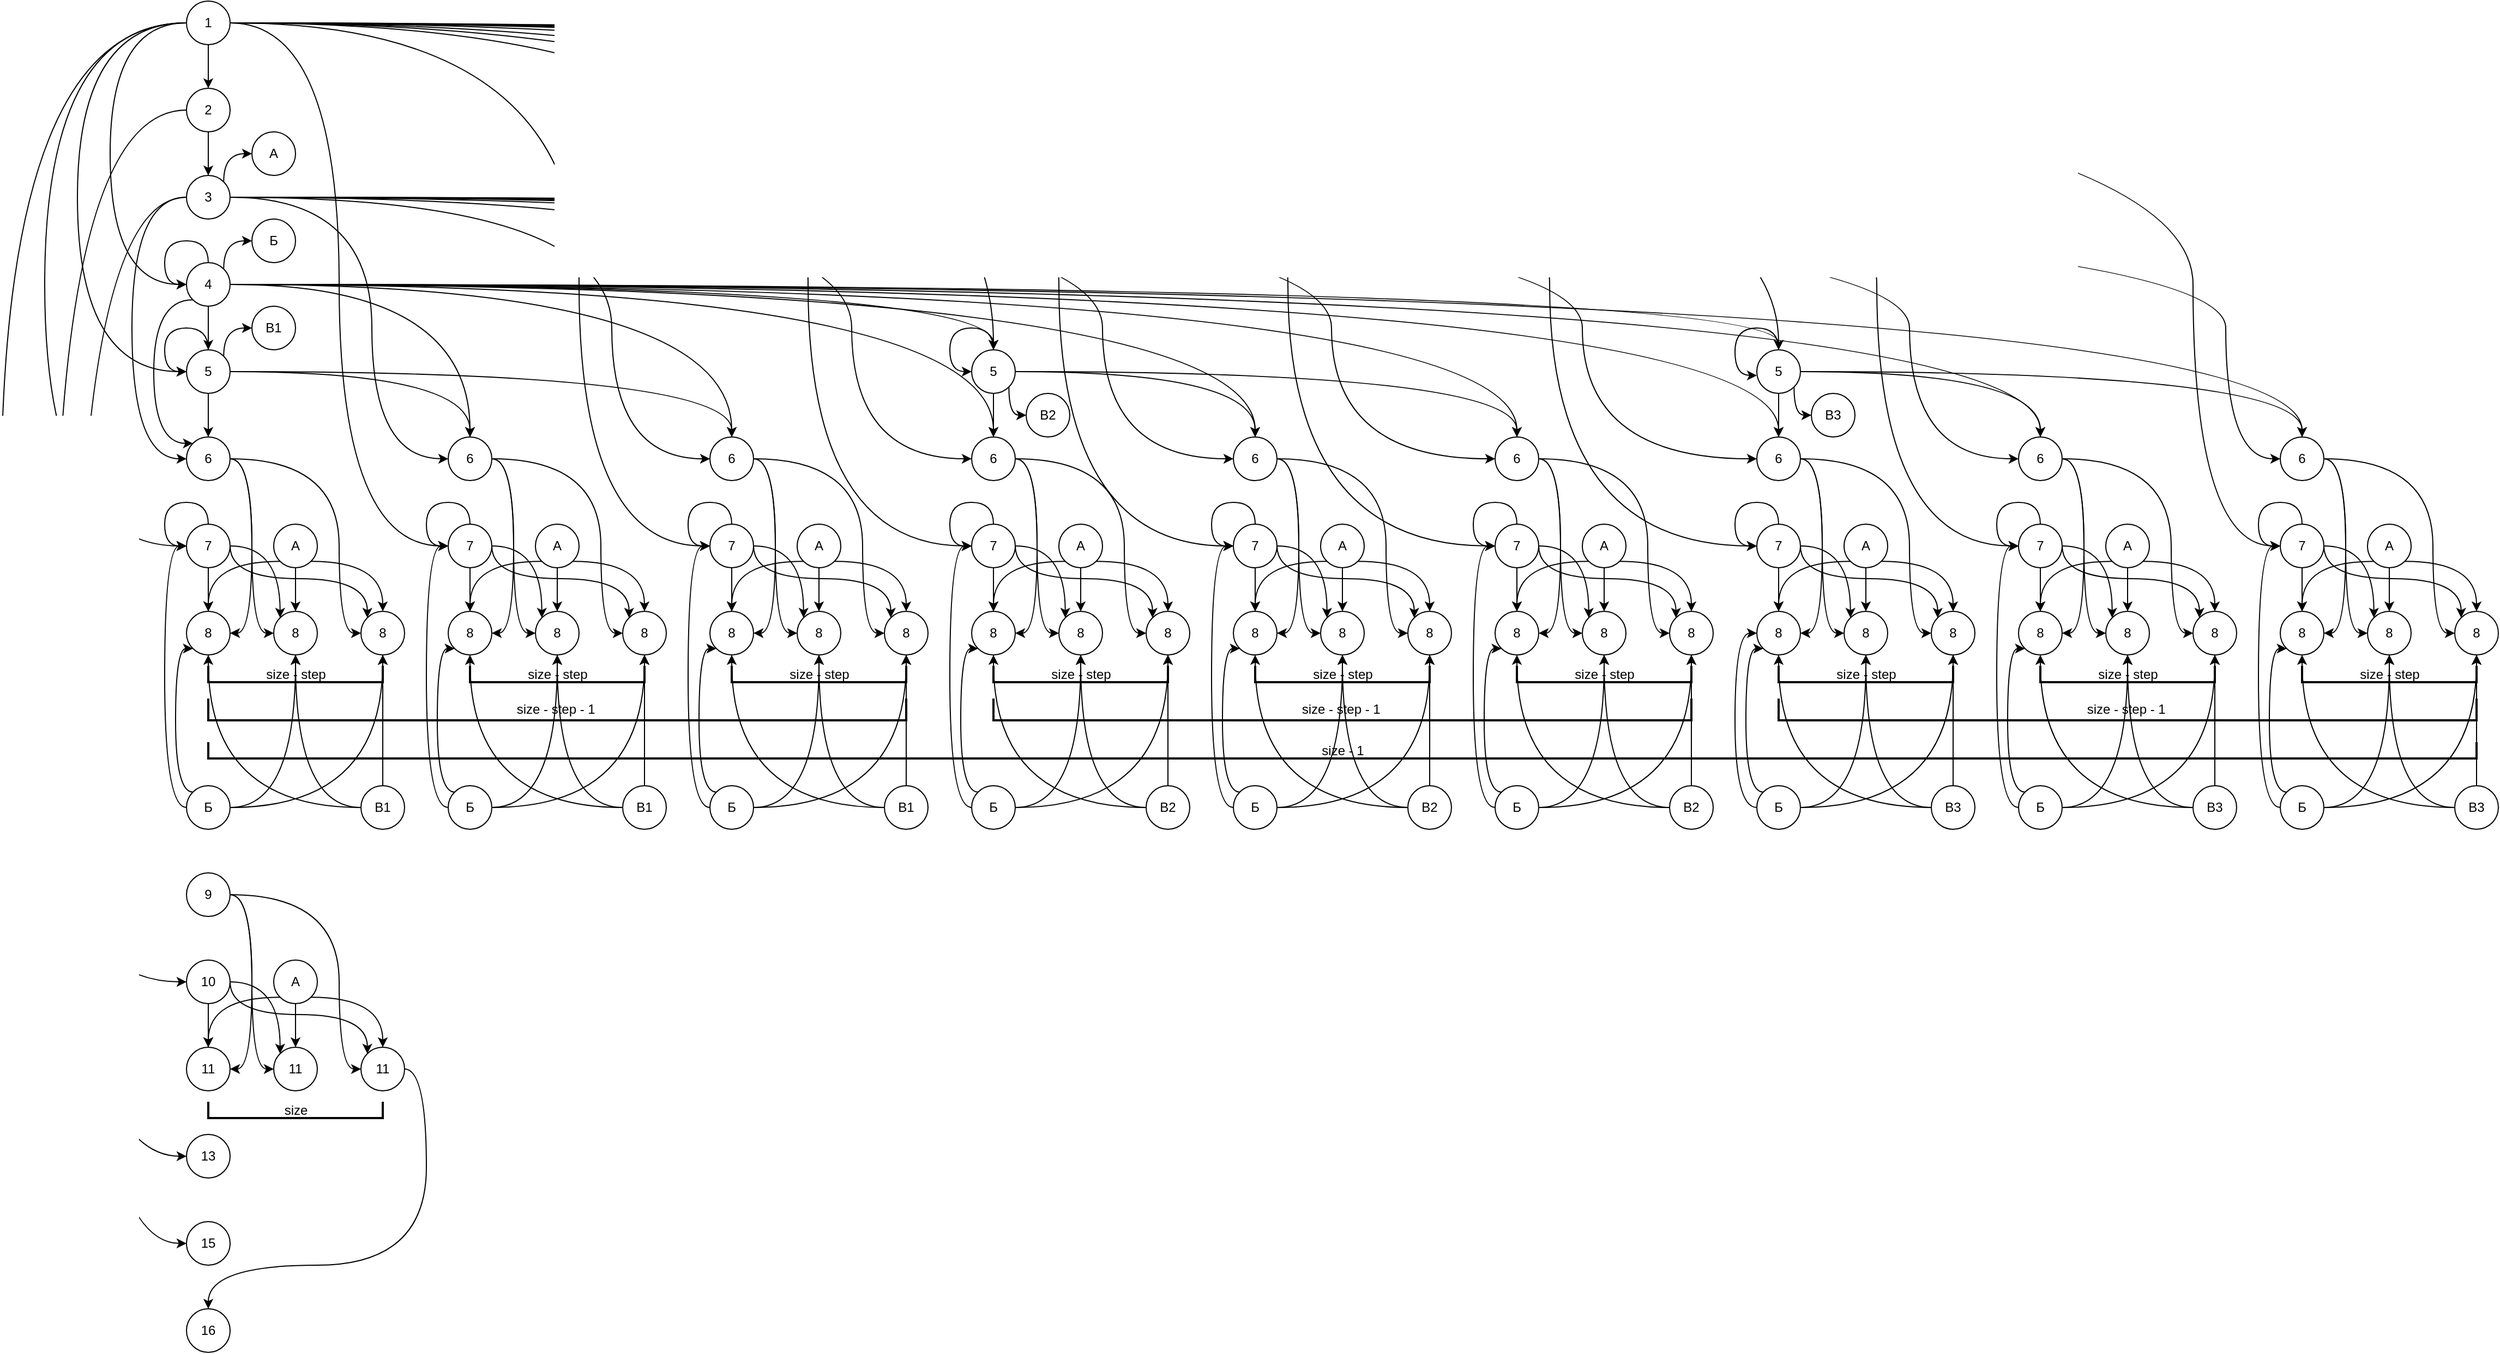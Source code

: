 <mxfile>
    <diagram id="CoYhZVyu07wRgfoz-0oM" name="Информационная история">
        <mxGraphModel dx="1049" dy="821" grid="1" gridSize="10" guides="1" tooltips="1" connect="1" arrows="1" fold="1" page="1" pageScale="1" pageWidth="827" pageHeight="1169" math="0" shadow="0">
            <root>
                <mxCell id="mevu0oImMz6NDatwpwGo-0"/>
                <mxCell id="mevu0oImMz6NDatwpwGo-1" parent="mevu0oImMz6NDatwpwGo-0"/>
                <mxCell id="jomXNZYUojkLrejMOd6Z-143" style="edgeStyle=none;rounded=0;orthogonalLoop=1;jettySize=auto;html=1;exitX=0.5;exitY=1;exitDx=0;exitDy=0;entryX=0.5;entryY=0;entryDx=0;entryDy=0;endArrow=classic;endFill=1;" edge="1" parent="mevu0oImMz6NDatwpwGo-1" source="jomXNZYUojkLrejMOd6Z-1" target="jomXNZYUojkLrejMOd6Z-3">
                    <mxGeometry relative="1" as="geometry"/>
                </mxCell>
                <mxCell id="jomXNZYUojkLrejMOd6Z-144" style="edgeStyle=orthogonalEdgeStyle;rounded=0;orthogonalLoop=1;jettySize=auto;html=1;exitX=0;exitY=0.5;exitDx=0;exitDy=0;entryX=0;entryY=0.5;entryDx=0;entryDy=0;endArrow=classic;endFill=1;curved=1;" edge="1" parent="mevu0oImMz6NDatwpwGo-1" source="jomXNZYUojkLrejMOd6Z-1" target="jomXNZYUojkLrejMOd6Z-7">
                    <mxGeometry relative="1" as="geometry">
                        <Array as="points">
                            <mxPoint x="140" y="260"/>
                            <mxPoint x="140" y="500"/>
                        </Array>
                    </mxGeometry>
                </mxCell>
                <mxCell id="jomXNZYUojkLrejMOd6Z-145" style="edgeStyle=orthogonalEdgeStyle;curved=1;rounded=0;orthogonalLoop=1;jettySize=auto;html=1;exitX=0;exitY=0.5;exitDx=0;exitDy=0;entryX=0;entryY=0.5;entryDx=0;entryDy=0;endArrow=classic;endFill=1;" edge="1" parent="mevu0oImMz6NDatwpwGo-1" source="jomXNZYUojkLrejMOd6Z-1" target="jomXNZYUojkLrejMOd6Z-54">
                    <mxGeometry relative="1" as="geometry">
                        <Array as="points">
                            <mxPoint x="110" y="260"/>
                            <mxPoint x="110" y="580"/>
                        </Array>
                    </mxGeometry>
                </mxCell>
                <mxCell id="jomXNZYUojkLrejMOd6Z-146" style="edgeStyle=orthogonalEdgeStyle;curved=1;rounded=0;orthogonalLoop=1;jettySize=auto;html=1;exitX=1;exitY=0.5;exitDx=0;exitDy=0;entryX=0.5;entryY=0;entryDx=0;entryDy=0;endArrow=classic;endFill=1;" edge="1" parent="mevu0oImMz6NDatwpwGo-1" source="jomXNZYUojkLrejMOd6Z-1" target="jomXNZYUojkLrejMOd6Z-86">
                    <mxGeometry relative="1" as="geometry"/>
                </mxCell>
                <mxCell id="jomXNZYUojkLrejMOd6Z-147" style="edgeStyle=orthogonalEdgeStyle;curved=1;rounded=0;orthogonalLoop=1;jettySize=auto;html=1;exitX=1;exitY=0.5;exitDx=0;exitDy=0;entryX=0.5;entryY=0;entryDx=0;entryDy=0;endArrow=classic;endFill=1;" edge="1" parent="mevu0oImMz6NDatwpwGo-1" source="jomXNZYUojkLrejMOd6Z-1" target="jomXNZYUojkLrejMOd6Z-118">
                    <mxGeometry relative="1" as="geometry"/>
                </mxCell>
                <mxCell id="jomXNZYUojkLrejMOd6Z-148" style="edgeStyle=orthogonalEdgeStyle;curved=1;rounded=0;orthogonalLoop=1;jettySize=auto;html=1;exitX=0;exitY=0.5;exitDx=0;exitDy=0;entryX=0;entryY=0.5;entryDx=0;entryDy=0;endArrow=classic;endFill=1;" edge="1" parent="mevu0oImMz6NDatwpwGo-1" source="jomXNZYUojkLrejMOd6Z-1" target="jomXNZYUojkLrejMOd6Z-24">
                    <mxGeometry relative="1" as="geometry">
                        <Array as="points">
                            <mxPoint x="80" y="260"/>
                            <mxPoint x="80" y="740"/>
                        </Array>
                    </mxGeometry>
                </mxCell>
                <mxCell id="jomXNZYUojkLrejMOd6Z-149" style="edgeStyle=orthogonalEdgeStyle;curved=1;rounded=0;orthogonalLoop=1;jettySize=auto;html=1;exitX=1;exitY=0.5;exitDx=0;exitDy=0;entryX=0;entryY=0.5;entryDx=0;entryDy=0;endArrow=classic;endFill=1;" edge="1" parent="mevu0oImMz6NDatwpwGo-1" source="jomXNZYUojkLrejMOd6Z-1" target="jomXNZYUojkLrejMOd6Z-34">
                    <mxGeometry relative="1" as="geometry"/>
                </mxCell>
                <mxCell id="jomXNZYUojkLrejMOd6Z-150" style="edgeStyle=orthogonalEdgeStyle;curved=1;rounded=0;orthogonalLoop=1;jettySize=auto;html=1;exitX=1;exitY=0.5;exitDx=0;exitDy=0;entryX=0;entryY=0.5;entryDx=0;entryDy=0;endArrow=classic;endFill=1;" edge="1" parent="mevu0oImMz6NDatwpwGo-1" source="jomXNZYUojkLrejMOd6Z-1" target="jomXNZYUojkLrejMOd6Z-44">
                    <mxGeometry relative="1" as="geometry">
                        <Array as="points">
                            <mxPoint x="570" y="260"/>
                            <mxPoint x="570" y="740"/>
                        </Array>
                    </mxGeometry>
                </mxCell>
                <mxCell id="jomXNZYUojkLrejMOd6Z-151" style="edgeStyle=orthogonalEdgeStyle;curved=1;rounded=0;orthogonalLoop=1;jettySize=auto;html=1;exitX=1;exitY=0.5;exitDx=0;exitDy=0;entryX=0;entryY=0.5;entryDx=0;entryDy=0;endArrow=classic;endFill=1;" edge="1" parent="mevu0oImMz6NDatwpwGo-1" source="jomXNZYUojkLrejMOd6Z-1" target="jomXNZYUojkLrejMOd6Z-56">
                    <mxGeometry relative="1" as="geometry">
                        <Array as="points">
                            <mxPoint x="780" y="260"/>
                            <mxPoint x="780" y="740"/>
                        </Array>
                    </mxGeometry>
                </mxCell>
                <mxCell id="jomXNZYUojkLrejMOd6Z-152" style="edgeStyle=orthogonalEdgeStyle;curved=1;rounded=0;orthogonalLoop=1;jettySize=auto;html=1;exitX=1;exitY=0.5;exitDx=0;exitDy=0;entryX=0;entryY=0.5;entryDx=0;entryDy=0;endArrow=classic;endFill=1;" edge="1" parent="mevu0oImMz6NDatwpwGo-1" source="jomXNZYUojkLrejMOd6Z-1" target="jomXNZYUojkLrejMOd6Z-66">
                    <mxGeometry relative="1" as="geometry">
                        <Array as="points">
                            <mxPoint x="1010" y="260"/>
                            <mxPoint x="1010" y="740"/>
                        </Array>
                    </mxGeometry>
                </mxCell>
                <mxCell id="jomXNZYUojkLrejMOd6Z-153" style="edgeStyle=orthogonalEdgeStyle;curved=1;rounded=0;orthogonalLoop=1;jettySize=auto;html=1;exitX=1;exitY=0.5;exitDx=0;exitDy=0;entryX=0;entryY=0.5;entryDx=0;entryDy=0;endArrow=classic;endFill=1;" edge="1" parent="mevu0oImMz6NDatwpwGo-1" source="jomXNZYUojkLrejMOd6Z-1" target="jomXNZYUojkLrejMOd6Z-76">
                    <mxGeometry relative="1" as="geometry">
                        <Array as="points">
                            <mxPoint x="1220" y="260"/>
                            <mxPoint x="1220" y="740"/>
                        </Array>
                    </mxGeometry>
                </mxCell>
                <mxCell id="jomXNZYUojkLrejMOd6Z-154" style="edgeStyle=orthogonalEdgeStyle;curved=1;rounded=0;orthogonalLoop=1;jettySize=auto;html=1;exitX=1;exitY=0.5;exitDx=0;exitDy=0;entryX=0;entryY=0.5;entryDx=0;entryDy=0;endArrow=classic;endFill=1;" edge="1" parent="mevu0oImMz6NDatwpwGo-1" source="jomXNZYUojkLrejMOd6Z-1" target="jomXNZYUojkLrejMOd6Z-88">
                    <mxGeometry relative="1" as="geometry">
                        <Array as="points">
                            <mxPoint x="1460" y="260"/>
                            <mxPoint x="1460" y="740"/>
                        </Array>
                    </mxGeometry>
                </mxCell>
                <mxCell id="jomXNZYUojkLrejMOd6Z-155" style="edgeStyle=orthogonalEdgeStyle;curved=1;rounded=0;orthogonalLoop=1;jettySize=auto;html=1;exitX=1;exitY=0.5;exitDx=0;exitDy=0;entryX=0;entryY=0.5;entryDx=0;entryDy=0;endArrow=classic;endFill=1;" edge="1" parent="mevu0oImMz6NDatwpwGo-1" source="jomXNZYUojkLrejMOd6Z-1" target="jomXNZYUojkLrejMOd6Z-98">
                    <mxGeometry relative="1" as="geometry">
                        <Array as="points">
                            <mxPoint x="1760" y="260"/>
                            <mxPoint x="1760" y="740"/>
                        </Array>
                    </mxGeometry>
                </mxCell>
                <mxCell id="jomXNZYUojkLrejMOd6Z-156" style="edgeStyle=orthogonalEdgeStyle;curved=1;rounded=0;orthogonalLoop=1;jettySize=auto;html=1;exitX=1;exitY=0.5;exitDx=0;exitDy=0;entryX=0;entryY=0.5;entryDx=0;entryDy=0;endArrow=classic;endFill=1;" edge="1" parent="mevu0oImMz6NDatwpwGo-1" source="jomXNZYUojkLrejMOd6Z-1" target="jomXNZYUojkLrejMOd6Z-108">
                    <mxGeometry relative="1" as="geometry">
                        <Array as="points">
                            <mxPoint x="2050" y="260"/>
                            <mxPoint x="2050" y="740"/>
                        </Array>
                    </mxGeometry>
                </mxCell>
                <mxCell id="jomXNZYUojkLrejMOd6Z-157" style="edgeStyle=orthogonalEdgeStyle;curved=1;rounded=0;orthogonalLoop=1;jettySize=auto;html=1;exitX=0;exitY=0.5;exitDx=0;exitDy=0;entryX=0;entryY=0.5;entryDx=0;entryDy=0;endArrow=classic;endFill=1;" edge="1" parent="mevu0oImMz6NDatwpwGo-1" source="jomXNZYUojkLrejMOd6Z-1" target="jomXNZYUojkLrejMOd6Z-11">
                    <mxGeometry relative="1" as="geometry">
                        <Array as="points">
                            <mxPoint x="40" y="260"/>
                            <mxPoint x="40" y="1140"/>
                        </Array>
                    </mxGeometry>
                </mxCell>
                <mxCell id="jomXNZYUojkLrejMOd6Z-1" value="1" style="ellipse;whiteSpace=wrap;html=1;aspect=fixed;" vertex="1" parent="mevu0oImMz6NDatwpwGo-1">
                    <mxGeometry x="210" y="240" width="40" height="40" as="geometry"/>
                </mxCell>
                <mxCell id="jomXNZYUojkLrejMOd6Z-158" style="edgeStyle=orthogonalEdgeStyle;curved=1;rounded=0;orthogonalLoop=1;jettySize=auto;html=1;exitX=0.5;exitY=1;exitDx=0;exitDy=0;entryX=0.5;entryY=0;entryDx=0;entryDy=0;endArrow=classic;endFill=1;" edge="1" parent="mevu0oImMz6NDatwpwGo-1" source="jomXNZYUojkLrejMOd6Z-3" target="jomXNZYUojkLrejMOd6Z-5">
                    <mxGeometry relative="1" as="geometry"/>
                </mxCell>
                <mxCell id="9q9MCPmqtAuBq4jub7Ro-187" style="edgeStyle=orthogonalEdgeStyle;curved=1;rounded=0;orthogonalLoop=1;jettySize=auto;html=1;exitX=0;exitY=0.5;exitDx=0;exitDy=0;entryX=0;entryY=0.5;entryDx=0;entryDy=0;endArrow=classic;endFill=1;" edge="1" parent="mevu0oImMz6NDatwpwGo-1" source="jomXNZYUojkLrejMOd6Z-3" target="jomXNZYUojkLrejMOd6Z-17">
                    <mxGeometry relative="1" as="geometry">
                        <Array as="points">
                            <mxPoint x="90" y="340"/>
                            <mxPoint x="90" y="1300"/>
                        </Array>
                    </mxGeometry>
                </mxCell>
                <mxCell id="jomXNZYUojkLrejMOd6Z-3" value="2" style="ellipse;whiteSpace=wrap;html=1;aspect=fixed;" vertex="1" parent="mevu0oImMz6NDatwpwGo-1">
                    <mxGeometry x="210" y="320" width="40" height="40" as="geometry"/>
                </mxCell>
                <mxCell id="jomXNZYUojkLrejMOd6Z-160" style="edgeStyle=orthogonalEdgeStyle;curved=1;rounded=0;orthogonalLoop=1;jettySize=auto;html=1;exitX=0;exitY=0.5;exitDx=0;exitDy=0;entryX=0;entryY=0.5;entryDx=0;entryDy=0;endArrow=classic;endFill=1;" edge="1" parent="mevu0oImMz6NDatwpwGo-1" source="jomXNZYUojkLrejMOd6Z-5" target="jomXNZYUojkLrejMOd6Z-32">
                    <mxGeometry relative="1" as="geometry">
                        <Array as="points">
                            <mxPoint x="160" y="420"/>
                            <mxPoint x="160" y="660"/>
                        </Array>
                    </mxGeometry>
                </mxCell>
                <mxCell id="jomXNZYUojkLrejMOd6Z-161" style="edgeStyle=orthogonalEdgeStyle;curved=1;rounded=0;orthogonalLoop=1;jettySize=auto;html=1;exitX=1;exitY=0.5;exitDx=0;exitDy=0;entryX=0;entryY=0.5;entryDx=0;entryDy=0;endArrow=classic;endFill=1;" edge="1" parent="mevu0oImMz6NDatwpwGo-1" source="jomXNZYUojkLrejMOd6Z-5" target="jomXNZYUojkLrejMOd6Z-42">
                    <mxGeometry relative="1" as="geometry">
                        <Array as="points">
                            <mxPoint x="380" y="420"/>
                            <mxPoint x="380" y="660"/>
                        </Array>
                    </mxGeometry>
                </mxCell>
                <mxCell id="jomXNZYUojkLrejMOd6Z-162" style="edgeStyle=orthogonalEdgeStyle;curved=1;rounded=0;orthogonalLoop=1;jettySize=auto;html=1;exitX=1;exitY=0.5;exitDx=0;exitDy=0;entryX=0;entryY=0.5;entryDx=0;entryDy=0;endArrow=classic;endFill=1;" edge="1" parent="mevu0oImMz6NDatwpwGo-1" source="jomXNZYUojkLrejMOd6Z-5" target="jomXNZYUojkLrejMOd6Z-52">
                    <mxGeometry relative="1" as="geometry">
                        <Array as="points">
                            <mxPoint x="600" y="420"/>
                            <mxPoint x="600" y="660"/>
                        </Array>
                    </mxGeometry>
                </mxCell>
                <mxCell id="jomXNZYUojkLrejMOd6Z-163" style="edgeStyle=orthogonalEdgeStyle;curved=1;rounded=0;orthogonalLoop=1;jettySize=auto;html=1;exitX=1;exitY=0.5;exitDx=0;exitDy=0;entryX=0;entryY=0.5;entryDx=0;entryDy=0;endArrow=classic;endFill=1;" edge="1" parent="mevu0oImMz6NDatwpwGo-1" source="jomXNZYUojkLrejMOd6Z-5" target="jomXNZYUojkLrejMOd6Z-64">
                    <mxGeometry relative="1" as="geometry">
                        <Array as="points">
                            <mxPoint x="820" y="420"/>
                            <mxPoint x="820" y="660"/>
                        </Array>
                    </mxGeometry>
                </mxCell>
                <mxCell id="jomXNZYUojkLrejMOd6Z-164" style="edgeStyle=orthogonalEdgeStyle;curved=1;rounded=0;orthogonalLoop=1;jettySize=auto;html=1;exitX=1;exitY=0.5;exitDx=0;exitDy=0;entryX=0;entryY=0.5;entryDx=0;entryDy=0;endArrow=classic;endFill=1;" edge="1" parent="mevu0oImMz6NDatwpwGo-1" source="jomXNZYUojkLrejMOd6Z-5" target="jomXNZYUojkLrejMOd6Z-74">
                    <mxGeometry relative="1" as="geometry">
                        <Array as="points">
                            <mxPoint x="1050" y="420"/>
                            <mxPoint x="1050" y="660"/>
                        </Array>
                    </mxGeometry>
                </mxCell>
                <mxCell id="jomXNZYUojkLrejMOd6Z-165" style="edgeStyle=orthogonalEdgeStyle;curved=1;rounded=0;orthogonalLoop=1;jettySize=auto;html=1;exitX=1;exitY=0.5;exitDx=0;exitDy=0;entryX=0;entryY=0.5;entryDx=0;entryDy=0;endArrow=classic;endFill=1;" edge="1" parent="mevu0oImMz6NDatwpwGo-1" source="jomXNZYUojkLrejMOd6Z-5" target="jomXNZYUojkLrejMOd6Z-84">
                    <mxGeometry relative="1" as="geometry">
                        <Array as="points">
                            <mxPoint x="1260" y="420"/>
                            <mxPoint x="1260" y="660"/>
                        </Array>
                    </mxGeometry>
                </mxCell>
                <mxCell id="jomXNZYUojkLrejMOd6Z-166" style="edgeStyle=orthogonalEdgeStyle;curved=1;rounded=0;orthogonalLoop=1;jettySize=auto;html=1;exitX=1;exitY=0.5;exitDx=0;exitDy=0;entryX=0;entryY=0.5;entryDx=0;entryDy=0;endArrow=classic;endFill=1;" edge="1" parent="mevu0oImMz6NDatwpwGo-1" source="jomXNZYUojkLrejMOd6Z-5" target="jomXNZYUojkLrejMOd6Z-96">
                    <mxGeometry relative="1" as="geometry">
                        <Array as="points">
                            <mxPoint x="1490" y="420"/>
                            <mxPoint x="1490" y="660"/>
                        </Array>
                    </mxGeometry>
                </mxCell>
                <mxCell id="jomXNZYUojkLrejMOd6Z-167" style="edgeStyle=orthogonalEdgeStyle;curved=1;rounded=0;orthogonalLoop=1;jettySize=auto;html=1;exitX=1;exitY=0.5;exitDx=0;exitDy=0;entryX=0;entryY=0.5;entryDx=0;entryDy=0;endArrow=classic;endFill=1;" edge="1" parent="mevu0oImMz6NDatwpwGo-1" source="jomXNZYUojkLrejMOd6Z-5" target="jomXNZYUojkLrejMOd6Z-106">
                    <mxGeometry relative="1" as="geometry">
                        <Array as="points">
                            <mxPoint x="1790" y="420"/>
                            <mxPoint x="1790" y="660"/>
                        </Array>
                    </mxGeometry>
                </mxCell>
                <mxCell id="jomXNZYUojkLrejMOd6Z-168" style="edgeStyle=orthogonalEdgeStyle;curved=1;rounded=0;orthogonalLoop=1;jettySize=auto;html=1;exitX=1;exitY=0.5;exitDx=0;exitDy=0;entryX=0;entryY=0.5;entryDx=0;entryDy=0;endArrow=classic;endFill=1;" edge="1" parent="mevu0oImMz6NDatwpwGo-1" source="jomXNZYUojkLrejMOd6Z-5" target="jomXNZYUojkLrejMOd6Z-116">
                    <mxGeometry relative="1" as="geometry">
                        <Array as="points">
                            <mxPoint x="2080" y="420"/>
                            <mxPoint x="2080" y="660"/>
                        </Array>
                    </mxGeometry>
                </mxCell>
                <mxCell id="jomXNZYUojkLrejMOd6Z-170" style="edgeStyle=orthogonalEdgeStyle;curved=1;rounded=0;orthogonalLoop=1;jettySize=auto;html=1;exitX=1;exitY=0;exitDx=0;exitDy=0;entryX=0;entryY=0.5;entryDx=0;entryDy=0;endArrow=classic;endFill=1;" edge="1" parent="mevu0oImMz6NDatwpwGo-1" source="jomXNZYUojkLrejMOd6Z-5" target="jomXNZYUojkLrejMOd6Z-169">
                    <mxGeometry relative="1" as="geometry">
                        <Array as="points">
                            <mxPoint x="244" y="380"/>
                        </Array>
                    </mxGeometry>
                </mxCell>
                <mxCell id="9q9MCPmqtAuBq4jub7Ro-185" style="edgeStyle=orthogonalEdgeStyle;curved=1;rounded=0;orthogonalLoop=1;jettySize=auto;html=1;exitX=0;exitY=0.5;exitDx=0;exitDy=0;entryX=0;entryY=0.5;entryDx=0;entryDy=0;endArrow=classic;endFill=1;" edge="1" parent="mevu0oImMz6NDatwpwGo-1" source="jomXNZYUojkLrejMOd6Z-5" target="jomXNZYUojkLrejMOd6Z-21">
                    <mxGeometry relative="1" as="geometry">
                        <Array as="points">
                            <mxPoint x="110" y="420"/>
                            <mxPoint x="110" y="1380"/>
                        </Array>
                    </mxGeometry>
                </mxCell>
                <mxCell id="jomXNZYUojkLrejMOd6Z-5" value="3" style="ellipse;whiteSpace=wrap;html=1;aspect=fixed;" vertex="1" parent="mevu0oImMz6NDatwpwGo-1">
                    <mxGeometry x="210" y="400" width="40" height="40" as="geometry"/>
                </mxCell>
                <mxCell id="jomXNZYUojkLrejMOd6Z-215" style="edgeStyle=orthogonalEdgeStyle;curved=1;rounded=0;orthogonalLoop=1;jettySize=auto;html=1;exitX=0.5;exitY=1;exitDx=0;exitDy=0;entryX=0.5;entryY=0;entryDx=0;entryDy=0;endArrow=classic;endFill=1;" edge="1" parent="mevu0oImMz6NDatwpwGo-1" source="jomXNZYUojkLrejMOd6Z-7" target="jomXNZYUojkLrejMOd6Z-54">
                    <mxGeometry relative="1" as="geometry"/>
                </mxCell>
                <mxCell id="jomXNZYUojkLrejMOd6Z-217" style="edgeStyle=orthogonalEdgeStyle;curved=1;rounded=0;orthogonalLoop=1;jettySize=auto;html=1;exitX=1;exitY=0.5;exitDx=0;exitDy=0;entryX=0.5;entryY=0;entryDx=0;entryDy=0;endArrow=classic;endFill=1;" edge="1" parent="mevu0oImMz6NDatwpwGo-1" source="jomXNZYUojkLrejMOd6Z-7" target="jomXNZYUojkLrejMOd6Z-86">
                    <mxGeometry relative="1" as="geometry"/>
                </mxCell>
                <mxCell id="jomXNZYUojkLrejMOd6Z-218" style="edgeStyle=orthogonalEdgeStyle;curved=1;rounded=0;orthogonalLoop=1;jettySize=auto;html=1;exitX=1;exitY=0.5;exitDx=0;exitDy=0;entryX=0.5;entryY=0;entryDx=0;entryDy=0;endArrow=classic;endFill=1;" edge="1" parent="mevu0oImMz6NDatwpwGo-1" source="jomXNZYUojkLrejMOd6Z-7" target="jomXNZYUojkLrejMOd6Z-118">
                    <mxGeometry relative="1" as="geometry"/>
                </mxCell>
                <mxCell id="jomXNZYUojkLrejMOd6Z-220" style="edgeStyle=orthogonalEdgeStyle;curved=1;rounded=0;orthogonalLoop=1;jettySize=auto;html=1;exitX=0;exitY=1;exitDx=0;exitDy=0;entryX=0;entryY=0;entryDx=0;entryDy=0;endArrow=classic;endFill=1;" edge="1" parent="mevu0oImMz6NDatwpwGo-1" source="jomXNZYUojkLrejMOd6Z-7" target="jomXNZYUojkLrejMOd6Z-32">
                    <mxGeometry relative="1" as="geometry">
                        <Array as="points">
                            <mxPoint x="180" y="514"/>
                            <mxPoint x="180" y="646"/>
                        </Array>
                    </mxGeometry>
                </mxCell>
                <mxCell id="jomXNZYUojkLrejMOd6Z-223" style="edgeStyle=orthogonalEdgeStyle;curved=1;rounded=0;orthogonalLoop=1;jettySize=auto;html=1;exitX=1;exitY=0.5;exitDx=0;exitDy=0;entryX=0.5;entryY=0;entryDx=0;entryDy=0;endArrow=classic;endFill=1;" edge="1" parent="mevu0oImMz6NDatwpwGo-1" source="jomXNZYUojkLrejMOd6Z-7" target="jomXNZYUojkLrejMOd6Z-42">
                    <mxGeometry relative="1" as="geometry"/>
                </mxCell>
                <mxCell id="jomXNZYUojkLrejMOd6Z-224" style="edgeStyle=orthogonalEdgeStyle;curved=1;rounded=0;orthogonalLoop=1;jettySize=auto;html=1;exitX=1;exitY=0.5;exitDx=0;exitDy=0;entryX=0.5;entryY=0;entryDx=0;entryDy=0;endArrow=classic;endFill=1;" edge="1" parent="mevu0oImMz6NDatwpwGo-1" source="jomXNZYUojkLrejMOd6Z-7" target="jomXNZYUojkLrejMOd6Z-52">
                    <mxGeometry relative="1" as="geometry"/>
                </mxCell>
                <mxCell id="jomXNZYUojkLrejMOd6Z-226" style="edgeStyle=orthogonalEdgeStyle;curved=1;rounded=0;orthogonalLoop=1;jettySize=auto;html=1;exitX=1;exitY=0.5;exitDx=0;exitDy=0;entryX=0.5;entryY=0;entryDx=0;entryDy=0;endArrow=classic;endFill=1;" edge="1" parent="mevu0oImMz6NDatwpwGo-1" source="jomXNZYUojkLrejMOd6Z-7" target="jomXNZYUojkLrejMOd6Z-64">
                    <mxGeometry relative="1" as="geometry"/>
                </mxCell>
                <mxCell id="jomXNZYUojkLrejMOd6Z-227" style="edgeStyle=orthogonalEdgeStyle;curved=1;rounded=0;orthogonalLoop=1;jettySize=auto;html=1;exitX=1;exitY=0.5;exitDx=0;exitDy=0;entryX=0.5;entryY=0;entryDx=0;entryDy=0;endArrow=classic;endFill=1;" edge="1" parent="mevu0oImMz6NDatwpwGo-1" source="jomXNZYUojkLrejMOd6Z-7" target="jomXNZYUojkLrejMOd6Z-74">
                    <mxGeometry relative="1" as="geometry"/>
                </mxCell>
                <mxCell id="jomXNZYUojkLrejMOd6Z-228" style="edgeStyle=orthogonalEdgeStyle;curved=1;rounded=0;orthogonalLoop=1;jettySize=auto;html=1;exitX=1;exitY=0.5;exitDx=0;exitDy=0;entryX=0.5;entryY=0;entryDx=0;entryDy=0;endArrow=classic;endFill=1;" edge="1" parent="mevu0oImMz6NDatwpwGo-1" source="jomXNZYUojkLrejMOd6Z-7" target="jomXNZYUojkLrejMOd6Z-84">
                    <mxGeometry relative="1" as="geometry"/>
                </mxCell>
                <mxCell id="jomXNZYUojkLrejMOd6Z-229" style="edgeStyle=orthogonalEdgeStyle;curved=1;rounded=0;orthogonalLoop=1;jettySize=auto;html=1;exitX=1;exitY=0.5;exitDx=0;exitDy=0;entryX=0.5;entryY=0;entryDx=0;entryDy=0;endArrow=classic;endFill=1;" edge="1" parent="mevu0oImMz6NDatwpwGo-1" source="jomXNZYUojkLrejMOd6Z-7" target="jomXNZYUojkLrejMOd6Z-96">
                    <mxGeometry relative="1" as="geometry"/>
                </mxCell>
                <mxCell id="jomXNZYUojkLrejMOd6Z-230" style="edgeStyle=orthogonalEdgeStyle;curved=1;rounded=0;orthogonalLoop=1;jettySize=auto;html=1;exitX=1;exitY=0.5;exitDx=0;exitDy=0;entryX=0.5;entryY=0;entryDx=0;entryDy=0;endArrow=classic;endFill=1;" edge="1" parent="mevu0oImMz6NDatwpwGo-1" source="jomXNZYUojkLrejMOd6Z-7" target="jomXNZYUojkLrejMOd6Z-106">
                    <mxGeometry relative="1" as="geometry"/>
                </mxCell>
                <mxCell id="jomXNZYUojkLrejMOd6Z-231" style="edgeStyle=orthogonalEdgeStyle;curved=1;rounded=0;orthogonalLoop=1;jettySize=auto;html=1;exitX=1;exitY=0.5;exitDx=0;exitDy=0;entryX=0.5;entryY=0;entryDx=0;entryDy=0;endArrow=classic;endFill=1;" edge="1" parent="mevu0oImMz6NDatwpwGo-1" source="jomXNZYUojkLrejMOd6Z-7" target="jomXNZYUojkLrejMOd6Z-116">
                    <mxGeometry relative="1" as="geometry"/>
                </mxCell>
                <mxCell id="jomXNZYUojkLrejMOd6Z-233" style="edgeStyle=orthogonalEdgeStyle;curved=1;rounded=0;orthogonalLoop=1;jettySize=auto;html=1;exitX=1;exitY=0;exitDx=0;exitDy=0;entryX=0;entryY=0.5;entryDx=0;entryDy=0;endArrow=classic;endFill=1;" edge="1" parent="mevu0oImMz6NDatwpwGo-1" source="jomXNZYUojkLrejMOd6Z-7" target="jomXNZYUojkLrejMOd6Z-232">
                    <mxGeometry relative="1" as="geometry">
                        <Array as="points">
                            <mxPoint x="244" y="460"/>
                        </Array>
                    </mxGeometry>
                </mxCell>
                <mxCell id="jomXNZYUojkLrejMOd6Z-7" value="4" style="ellipse;whiteSpace=wrap;html=1;aspect=fixed;" vertex="1" parent="mevu0oImMz6NDatwpwGo-1">
                    <mxGeometry x="210" y="480" width="40" height="40" as="geometry"/>
                </mxCell>
                <mxCell id="9q9MCPmqtAuBq4jub7Ro-179" style="edgeStyle=orthogonalEdgeStyle;curved=1;rounded=0;orthogonalLoop=1;jettySize=auto;html=1;exitX=1;exitY=0.5;exitDx=0;exitDy=0;entryX=1;entryY=0.5;entryDx=0;entryDy=0;endArrow=classic;endFill=1;" edge="1" parent="mevu0oImMz6NDatwpwGo-1" source="jomXNZYUojkLrejMOd6Z-9" target="jomXNZYUojkLrejMOd6Z-13">
                    <mxGeometry relative="1" as="geometry"/>
                </mxCell>
                <mxCell id="9q9MCPmqtAuBq4jub7Ro-180" style="edgeStyle=orthogonalEdgeStyle;curved=1;rounded=0;orthogonalLoop=1;jettySize=auto;html=1;exitX=1;exitY=0.5;exitDx=0;exitDy=0;entryX=0;entryY=0.5;entryDx=0;entryDy=0;endArrow=classic;endFill=1;" edge="1" parent="mevu0oImMz6NDatwpwGo-1" source="jomXNZYUojkLrejMOd6Z-9" target="jomXNZYUojkLrejMOd6Z-120">
                    <mxGeometry relative="1" as="geometry"/>
                </mxCell>
                <mxCell id="9q9MCPmqtAuBq4jub7Ro-181" style="edgeStyle=orthogonalEdgeStyle;curved=1;rounded=0;orthogonalLoop=1;jettySize=auto;html=1;exitX=1;exitY=0.5;exitDx=0;exitDy=0;entryX=0;entryY=0.5;entryDx=0;entryDy=0;endArrow=classic;endFill=1;" edge="1" parent="mevu0oImMz6NDatwpwGo-1" source="jomXNZYUojkLrejMOd6Z-9" target="jomXNZYUojkLrejMOd6Z-122">
                    <mxGeometry relative="1" as="geometry">
                        <Array as="points">
                            <mxPoint x="350" y="1060"/>
                            <mxPoint x="350" y="1220"/>
                        </Array>
                    </mxGeometry>
                </mxCell>
                <mxCell id="jomXNZYUojkLrejMOd6Z-9" value="9" style="ellipse;whiteSpace=wrap;html=1;aspect=fixed;" vertex="1" parent="mevu0oImMz6NDatwpwGo-1">
                    <mxGeometry x="210" y="1040" width="40" height="40" as="geometry"/>
                </mxCell>
                <mxCell id="9q9MCPmqtAuBq4jub7Ro-182" style="edgeStyle=orthogonalEdgeStyle;curved=1;rounded=0;orthogonalLoop=1;jettySize=auto;html=1;exitX=0.5;exitY=1;exitDx=0;exitDy=0;entryX=0.5;entryY=0;entryDx=0;entryDy=0;endArrow=classic;endFill=1;" edge="1" parent="mevu0oImMz6NDatwpwGo-1" source="jomXNZYUojkLrejMOd6Z-11" target="jomXNZYUojkLrejMOd6Z-13">
                    <mxGeometry relative="1" as="geometry"/>
                </mxCell>
                <mxCell id="9q9MCPmqtAuBq4jub7Ro-183" style="edgeStyle=orthogonalEdgeStyle;curved=1;rounded=0;orthogonalLoop=1;jettySize=auto;html=1;exitX=1;exitY=0.5;exitDx=0;exitDy=0;entryX=0;entryY=0;entryDx=0;entryDy=0;endArrow=classic;endFill=1;" edge="1" parent="mevu0oImMz6NDatwpwGo-1" source="jomXNZYUojkLrejMOd6Z-11" target="jomXNZYUojkLrejMOd6Z-120">
                    <mxGeometry relative="1" as="geometry"/>
                </mxCell>
                <mxCell id="9q9MCPmqtAuBq4jub7Ro-184" style="edgeStyle=orthogonalEdgeStyle;curved=1;rounded=0;orthogonalLoop=1;jettySize=auto;html=1;exitX=1;exitY=0.5;exitDx=0;exitDy=0;entryX=0;entryY=0;entryDx=0;entryDy=0;endArrow=classic;endFill=1;" edge="1" parent="mevu0oImMz6NDatwpwGo-1" source="jomXNZYUojkLrejMOd6Z-11" target="jomXNZYUojkLrejMOd6Z-122">
                    <mxGeometry relative="1" as="geometry">
                        <Array as="points">
                            <mxPoint x="250" y="1170"/>
                            <mxPoint x="376" y="1170"/>
                        </Array>
                    </mxGeometry>
                </mxCell>
                <mxCell id="jomXNZYUojkLrejMOd6Z-11" value="10" style="ellipse;whiteSpace=wrap;html=1;aspect=fixed;" vertex="1" parent="mevu0oImMz6NDatwpwGo-1">
                    <mxGeometry x="210" y="1120" width="40" height="40" as="geometry"/>
                </mxCell>
                <mxCell id="jomXNZYUojkLrejMOd6Z-13" value="11" style="ellipse;whiteSpace=wrap;html=1;aspect=fixed;" vertex="1" parent="mevu0oImMz6NDatwpwGo-1">
                    <mxGeometry x="210" y="1200" width="40" height="40" as="geometry"/>
                </mxCell>
                <mxCell id="jomXNZYUojkLrejMOd6Z-17" value="13" style="ellipse;whiteSpace=wrap;html=1;aspect=fixed;" vertex="1" parent="mevu0oImMz6NDatwpwGo-1">
                    <mxGeometry x="210" y="1280" width="40" height="40" as="geometry"/>
                </mxCell>
                <mxCell id="jomXNZYUojkLrejMOd6Z-21" value="15" style="ellipse;whiteSpace=wrap;html=1;aspect=fixed;" vertex="1" parent="mevu0oImMz6NDatwpwGo-1">
                    <mxGeometry x="210" y="1360" width="40" height="40" as="geometry"/>
                </mxCell>
                <mxCell id="jomXNZYUojkLrejMOd6Z-22" value="16" style="ellipse;whiteSpace=wrap;html=1;aspect=fixed;" vertex="1" parent="mevu0oImMz6NDatwpwGo-1">
                    <mxGeometry x="210" y="1440" width="40" height="40" as="geometry"/>
                </mxCell>
                <mxCell id="9q9MCPmqtAuBq4jub7Ro-114" style="edgeStyle=orthogonalEdgeStyle;curved=1;rounded=0;orthogonalLoop=1;jettySize=auto;html=1;exitX=0.5;exitY=1;exitDx=0;exitDy=0;entryX=0.5;entryY=0;entryDx=0;entryDy=0;endArrow=classic;endFill=1;" edge="1" parent="mevu0oImMz6NDatwpwGo-1" source="jomXNZYUojkLrejMOd6Z-24" target="jomXNZYUojkLrejMOd6Z-26">
                    <mxGeometry relative="1" as="geometry"/>
                </mxCell>
                <mxCell id="9q9MCPmqtAuBq4jub7Ro-116" style="edgeStyle=orthogonalEdgeStyle;curved=1;rounded=0;orthogonalLoop=1;jettySize=auto;html=1;exitX=1;exitY=0.5;exitDx=0;exitDy=0;entryX=0;entryY=0;entryDx=0;entryDy=0;endArrow=classic;endFill=1;" edge="1" parent="mevu0oImMz6NDatwpwGo-1" source="jomXNZYUojkLrejMOd6Z-24" target="jomXNZYUojkLrejMOd6Z-28">
                    <mxGeometry relative="1" as="geometry"/>
                </mxCell>
                <mxCell id="9q9MCPmqtAuBq4jub7Ro-117" style="edgeStyle=orthogonalEdgeStyle;curved=1;rounded=0;orthogonalLoop=1;jettySize=auto;html=1;exitX=1;exitY=0.5;exitDx=0;exitDy=0;entryX=0;entryY=0;entryDx=0;entryDy=0;endArrow=classic;endFill=1;" edge="1" parent="mevu0oImMz6NDatwpwGo-1" source="jomXNZYUojkLrejMOd6Z-24" target="jomXNZYUojkLrejMOd6Z-30">
                    <mxGeometry relative="1" as="geometry">
                        <Array as="points">
                            <mxPoint x="250" y="770"/>
                            <mxPoint x="376" y="770"/>
                        </Array>
                    </mxGeometry>
                </mxCell>
                <mxCell id="jomXNZYUojkLrejMOd6Z-24" value="7" style="ellipse;whiteSpace=wrap;html=1;aspect=fixed;" vertex="1" parent="mevu0oImMz6NDatwpwGo-1">
                    <mxGeometry x="210" y="720" width="40" height="40" as="geometry"/>
                </mxCell>
                <mxCell id="jomXNZYUojkLrejMOd6Z-26" value="8" style="ellipse;whiteSpace=wrap;html=1;aspect=fixed;" vertex="1" parent="mevu0oImMz6NDatwpwGo-1">
                    <mxGeometry x="210" y="800" width="40" height="40" as="geometry"/>
                </mxCell>
                <mxCell id="jomXNZYUojkLrejMOd6Z-28" value="8" style="ellipse;whiteSpace=wrap;html=1;aspect=fixed;" vertex="1" parent="mevu0oImMz6NDatwpwGo-1">
                    <mxGeometry x="290" y="800" width="40" height="40" as="geometry"/>
                </mxCell>
                <mxCell id="jomXNZYUojkLrejMOd6Z-30" value="8" style="ellipse;whiteSpace=wrap;html=1;aspect=fixed;" vertex="1" parent="mevu0oImMz6NDatwpwGo-1">
                    <mxGeometry x="370" y="800" width="40" height="40" as="geometry"/>
                </mxCell>
                <mxCell id="9q9MCPmqtAuBq4jub7Ro-111" style="edgeStyle=orthogonalEdgeStyle;curved=1;rounded=0;orthogonalLoop=1;jettySize=auto;html=1;exitX=1;exitY=0.5;exitDx=0;exitDy=0;entryX=1;entryY=0.5;entryDx=0;entryDy=0;endArrow=classic;endFill=1;" edge="1" parent="mevu0oImMz6NDatwpwGo-1" source="jomXNZYUojkLrejMOd6Z-32" target="jomXNZYUojkLrejMOd6Z-26">
                    <mxGeometry relative="1" as="geometry"/>
                </mxCell>
                <mxCell id="9q9MCPmqtAuBq4jub7Ro-112" style="edgeStyle=orthogonalEdgeStyle;curved=1;rounded=0;orthogonalLoop=1;jettySize=auto;html=1;exitX=1;exitY=0.5;exitDx=0;exitDy=0;entryX=0;entryY=0.5;entryDx=0;entryDy=0;endArrow=classic;endFill=1;" edge="1" parent="mevu0oImMz6NDatwpwGo-1" source="jomXNZYUojkLrejMOd6Z-32" target="jomXNZYUojkLrejMOd6Z-28">
                    <mxGeometry relative="1" as="geometry"/>
                </mxCell>
                <mxCell id="9q9MCPmqtAuBq4jub7Ro-113" style="edgeStyle=orthogonalEdgeStyle;curved=1;rounded=0;orthogonalLoop=1;jettySize=auto;html=1;exitX=1;exitY=0.5;exitDx=0;exitDy=0;entryX=0;entryY=0.5;entryDx=0;entryDy=0;endArrow=classic;endFill=1;" edge="1" parent="mevu0oImMz6NDatwpwGo-1" source="jomXNZYUojkLrejMOd6Z-32" target="jomXNZYUojkLrejMOd6Z-30">
                    <mxGeometry relative="1" as="geometry">
                        <Array as="points">
                            <mxPoint x="350" y="660"/>
                            <mxPoint x="350" y="820"/>
                        </Array>
                    </mxGeometry>
                </mxCell>
                <mxCell id="jomXNZYUojkLrejMOd6Z-32" value="6" style="ellipse;whiteSpace=wrap;html=1;aspect=fixed;" vertex="1" parent="mevu0oImMz6NDatwpwGo-1">
                    <mxGeometry x="210" y="640" width="40" height="40" as="geometry"/>
                </mxCell>
                <mxCell id="9q9MCPmqtAuBq4jub7Ro-123" style="edgeStyle=orthogonalEdgeStyle;curved=1;rounded=0;orthogonalLoop=1;jettySize=auto;html=1;exitX=0.5;exitY=1;exitDx=0;exitDy=0;entryX=0.5;entryY=0;entryDx=0;entryDy=0;endArrow=classic;endFill=1;" edge="1" parent="mevu0oImMz6NDatwpwGo-1" source="jomXNZYUojkLrejMOd6Z-34" target="jomXNZYUojkLrejMOd6Z-36">
                    <mxGeometry relative="1" as="geometry"/>
                </mxCell>
                <mxCell id="9q9MCPmqtAuBq4jub7Ro-124" style="edgeStyle=orthogonalEdgeStyle;curved=1;rounded=0;orthogonalLoop=1;jettySize=auto;html=1;exitX=1;exitY=0.5;exitDx=0;exitDy=0;entryX=0;entryY=0;entryDx=0;entryDy=0;endArrow=classic;endFill=1;" edge="1" parent="mevu0oImMz6NDatwpwGo-1" source="jomXNZYUojkLrejMOd6Z-34" target="jomXNZYUojkLrejMOd6Z-38">
                    <mxGeometry relative="1" as="geometry"/>
                </mxCell>
                <mxCell id="9q9MCPmqtAuBq4jub7Ro-125" style="edgeStyle=orthogonalEdgeStyle;curved=1;rounded=0;orthogonalLoop=1;jettySize=auto;html=1;exitX=1;exitY=0.5;exitDx=0;exitDy=0;entryX=0;entryY=0;entryDx=0;entryDy=0;endArrow=classic;endFill=1;" edge="1" parent="mevu0oImMz6NDatwpwGo-1" source="jomXNZYUojkLrejMOd6Z-34" target="jomXNZYUojkLrejMOd6Z-40">
                    <mxGeometry relative="1" as="geometry">
                        <Array as="points">
                            <mxPoint x="490" y="770"/>
                            <mxPoint x="616" y="770"/>
                        </Array>
                    </mxGeometry>
                </mxCell>
                <mxCell id="jomXNZYUojkLrejMOd6Z-34" value="7" style="ellipse;whiteSpace=wrap;html=1;aspect=fixed;" vertex="1" parent="mevu0oImMz6NDatwpwGo-1">
                    <mxGeometry x="450" y="720" width="40" height="40" as="geometry"/>
                </mxCell>
                <mxCell id="jomXNZYUojkLrejMOd6Z-36" value="8" style="ellipse;whiteSpace=wrap;html=1;aspect=fixed;" vertex="1" parent="mevu0oImMz6NDatwpwGo-1">
                    <mxGeometry x="450" y="800" width="40" height="40" as="geometry"/>
                </mxCell>
                <mxCell id="jomXNZYUojkLrejMOd6Z-38" value="8" style="ellipse;whiteSpace=wrap;html=1;aspect=fixed;" vertex="1" parent="mevu0oImMz6NDatwpwGo-1">
                    <mxGeometry x="530" y="800" width="40" height="40" as="geometry"/>
                </mxCell>
                <mxCell id="jomXNZYUojkLrejMOd6Z-40" value="8" style="ellipse;whiteSpace=wrap;html=1;aspect=fixed;" vertex="1" parent="mevu0oImMz6NDatwpwGo-1">
                    <mxGeometry x="610" y="800" width="40" height="40" as="geometry"/>
                </mxCell>
                <mxCell id="9q9MCPmqtAuBq4jub7Ro-119" style="edgeStyle=orthogonalEdgeStyle;curved=1;rounded=0;orthogonalLoop=1;jettySize=auto;html=1;exitX=1;exitY=0.5;exitDx=0;exitDy=0;entryX=1;entryY=0.5;entryDx=0;entryDy=0;endArrow=classic;endFill=1;" edge="1" parent="mevu0oImMz6NDatwpwGo-1" source="jomXNZYUojkLrejMOd6Z-42" target="jomXNZYUojkLrejMOd6Z-36">
                    <mxGeometry relative="1" as="geometry"/>
                </mxCell>
                <mxCell id="9q9MCPmqtAuBq4jub7Ro-120" style="edgeStyle=orthogonalEdgeStyle;curved=1;rounded=0;orthogonalLoop=1;jettySize=auto;html=1;exitX=1;exitY=0.5;exitDx=0;exitDy=0;entryX=0;entryY=0.5;entryDx=0;entryDy=0;endArrow=classic;endFill=1;" edge="1" parent="mevu0oImMz6NDatwpwGo-1" source="jomXNZYUojkLrejMOd6Z-42" target="jomXNZYUojkLrejMOd6Z-38">
                    <mxGeometry relative="1" as="geometry"/>
                </mxCell>
                <mxCell id="9q9MCPmqtAuBq4jub7Ro-121" style="edgeStyle=orthogonalEdgeStyle;curved=1;rounded=0;orthogonalLoop=1;jettySize=auto;html=1;exitX=1;exitY=0.5;exitDx=0;exitDy=0;entryX=0;entryY=0.5;entryDx=0;entryDy=0;endArrow=classic;endFill=1;" edge="1" parent="mevu0oImMz6NDatwpwGo-1" source="jomXNZYUojkLrejMOd6Z-42" target="jomXNZYUojkLrejMOd6Z-40">
                    <mxGeometry relative="1" as="geometry">
                        <Array as="points">
                            <mxPoint x="590" y="660"/>
                            <mxPoint x="590" y="820"/>
                        </Array>
                    </mxGeometry>
                </mxCell>
                <mxCell id="jomXNZYUojkLrejMOd6Z-42" value="6" style="ellipse;whiteSpace=wrap;html=1;aspect=fixed;" vertex="1" parent="mevu0oImMz6NDatwpwGo-1">
                    <mxGeometry x="450" y="640" width="40" height="40" as="geometry"/>
                </mxCell>
                <mxCell id="9q9MCPmqtAuBq4jub7Ro-129" style="edgeStyle=orthogonalEdgeStyle;curved=1;rounded=0;orthogonalLoop=1;jettySize=auto;html=1;exitX=0.5;exitY=1;exitDx=0;exitDy=0;entryX=0.5;entryY=0;entryDx=0;entryDy=0;endArrow=classic;endFill=1;" edge="1" parent="mevu0oImMz6NDatwpwGo-1" source="jomXNZYUojkLrejMOd6Z-44" target="jomXNZYUojkLrejMOd6Z-46">
                    <mxGeometry relative="1" as="geometry"/>
                </mxCell>
                <mxCell id="9q9MCPmqtAuBq4jub7Ro-130" style="edgeStyle=orthogonalEdgeStyle;curved=1;rounded=0;orthogonalLoop=1;jettySize=auto;html=1;exitX=1;exitY=0.5;exitDx=0;exitDy=0;entryX=0;entryY=0;entryDx=0;entryDy=0;endArrow=classic;endFill=1;" edge="1" parent="mevu0oImMz6NDatwpwGo-1" source="jomXNZYUojkLrejMOd6Z-44" target="jomXNZYUojkLrejMOd6Z-48">
                    <mxGeometry relative="1" as="geometry"/>
                </mxCell>
                <mxCell id="9q9MCPmqtAuBq4jub7Ro-131" style="edgeStyle=orthogonalEdgeStyle;curved=1;rounded=0;orthogonalLoop=1;jettySize=auto;html=1;exitX=1;exitY=0.5;exitDx=0;exitDy=0;entryX=0;entryY=0;entryDx=0;entryDy=0;endArrow=classic;endFill=1;" edge="1" parent="mevu0oImMz6NDatwpwGo-1" source="jomXNZYUojkLrejMOd6Z-44" target="jomXNZYUojkLrejMOd6Z-50">
                    <mxGeometry relative="1" as="geometry">
                        <Array as="points">
                            <mxPoint x="730" y="770"/>
                            <mxPoint x="856" y="770"/>
                        </Array>
                    </mxGeometry>
                </mxCell>
                <mxCell id="jomXNZYUojkLrejMOd6Z-44" value="7" style="ellipse;whiteSpace=wrap;html=1;aspect=fixed;" vertex="1" parent="mevu0oImMz6NDatwpwGo-1">
                    <mxGeometry x="690" y="720" width="40" height="40" as="geometry"/>
                </mxCell>
                <mxCell id="jomXNZYUojkLrejMOd6Z-46" value="8" style="ellipse;whiteSpace=wrap;html=1;aspect=fixed;" vertex="1" parent="mevu0oImMz6NDatwpwGo-1">
                    <mxGeometry x="690" y="800" width="40" height="40" as="geometry"/>
                </mxCell>
                <mxCell id="jomXNZYUojkLrejMOd6Z-48" value="8" style="ellipse;whiteSpace=wrap;html=1;aspect=fixed;" vertex="1" parent="mevu0oImMz6NDatwpwGo-1">
                    <mxGeometry x="770" y="800" width="40" height="40" as="geometry"/>
                </mxCell>
                <mxCell id="jomXNZYUojkLrejMOd6Z-50" value="8" style="ellipse;whiteSpace=wrap;html=1;aspect=fixed;" vertex="1" parent="mevu0oImMz6NDatwpwGo-1">
                    <mxGeometry x="850" y="800" width="40" height="40" as="geometry"/>
                </mxCell>
                <mxCell id="9q9MCPmqtAuBq4jub7Ro-126" style="edgeStyle=orthogonalEdgeStyle;curved=1;rounded=0;orthogonalLoop=1;jettySize=auto;html=1;exitX=1;exitY=0.5;exitDx=0;exitDy=0;entryX=1;entryY=0.5;entryDx=0;entryDy=0;endArrow=classic;endFill=1;" edge="1" parent="mevu0oImMz6NDatwpwGo-1" source="jomXNZYUojkLrejMOd6Z-52" target="jomXNZYUojkLrejMOd6Z-46">
                    <mxGeometry relative="1" as="geometry"/>
                </mxCell>
                <mxCell id="9q9MCPmqtAuBq4jub7Ro-127" style="edgeStyle=orthogonalEdgeStyle;curved=1;rounded=0;orthogonalLoop=1;jettySize=auto;html=1;exitX=1;exitY=0.5;exitDx=0;exitDy=0;entryX=0;entryY=0.5;entryDx=0;entryDy=0;endArrow=classic;endFill=1;" edge="1" parent="mevu0oImMz6NDatwpwGo-1" source="jomXNZYUojkLrejMOd6Z-52" target="jomXNZYUojkLrejMOd6Z-48">
                    <mxGeometry relative="1" as="geometry"/>
                </mxCell>
                <mxCell id="9q9MCPmqtAuBq4jub7Ro-128" style="edgeStyle=orthogonalEdgeStyle;curved=1;rounded=0;orthogonalLoop=1;jettySize=auto;html=1;exitX=1;exitY=0.5;exitDx=0;exitDy=0;entryX=0;entryY=0.5;entryDx=0;entryDy=0;endArrow=classic;endFill=1;" edge="1" parent="mevu0oImMz6NDatwpwGo-1" source="jomXNZYUojkLrejMOd6Z-52" target="jomXNZYUojkLrejMOd6Z-50">
                    <mxGeometry relative="1" as="geometry">
                        <Array as="points">
                            <mxPoint x="830" y="660"/>
                            <mxPoint x="830" y="820"/>
                        </Array>
                    </mxGeometry>
                </mxCell>
                <mxCell id="jomXNZYUojkLrejMOd6Z-52" value="6" style="ellipse;whiteSpace=wrap;html=1;aspect=fixed;" vertex="1" parent="mevu0oImMz6NDatwpwGo-1">
                    <mxGeometry x="690" y="640" width="40" height="40" as="geometry"/>
                </mxCell>
                <mxCell id="9q9MCPmqtAuBq4jub7Ro-54" style="edgeStyle=orthogonalEdgeStyle;curved=1;rounded=0;orthogonalLoop=1;jettySize=auto;html=1;exitX=0.5;exitY=1;exitDx=0;exitDy=0;entryX=0.5;entryY=0;entryDx=0;entryDy=0;endArrow=classic;endFill=1;" edge="1" parent="mevu0oImMz6NDatwpwGo-1" source="jomXNZYUojkLrejMOd6Z-54" target="jomXNZYUojkLrejMOd6Z-32">
                    <mxGeometry relative="1" as="geometry"/>
                </mxCell>
                <mxCell id="9q9MCPmqtAuBq4jub7Ro-55" style="edgeStyle=orthogonalEdgeStyle;curved=1;rounded=0;orthogonalLoop=1;jettySize=auto;html=1;exitX=1;exitY=0.5;exitDx=0;exitDy=0;endArrow=classic;endFill=1;" edge="1" parent="mevu0oImMz6NDatwpwGo-1" source="jomXNZYUojkLrejMOd6Z-54" target="jomXNZYUojkLrejMOd6Z-42">
                    <mxGeometry relative="1" as="geometry"/>
                </mxCell>
                <mxCell id="9q9MCPmqtAuBq4jub7Ro-56" style="edgeStyle=orthogonalEdgeStyle;curved=1;rounded=0;orthogonalLoop=1;jettySize=auto;html=1;exitX=1;exitY=0.5;exitDx=0;exitDy=0;entryX=0.5;entryY=0;entryDx=0;entryDy=0;endArrow=classic;endFill=1;" edge="1" parent="mevu0oImMz6NDatwpwGo-1" source="jomXNZYUojkLrejMOd6Z-54" target="jomXNZYUojkLrejMOd6Z-52">
                    <mxGeometry relative="1" as="geometry"/>
                </mxCell>
                <mxCell id="9q9MCPmqtAuBq4jub7Ro-65" style="edgeStyle=orthogonalEdgeStyle;curved=1;rounded=0;orthogonalLoop=1;jettySize=auto;html=1;exitX=1;exitY=0;exitDx=0;exitDy=0;entryX=0;entryY=0.5;entryDx=0;entryDy=0;endArrow=classic;endFill=1;" edge="1" parent="mevu0oImMz6NDatwpwGo-1" source="jomXNZYUojkLrejMOd6Z-54" target="9q9MCPmqtAuBq4jub7Ro-64">
                    <mxGeometry relative="1" as="geometry">
                        <Array as="points">
                            <mxPoint x="244" y="540"/>
                        </Array>
                    </mxGeometry>
                </mxCell>
                <mxCell id="jomXNZYUojkLrejMOd6Z-54" value="5" style="ellipse;whiteSpace=wrap;html=1;aspect=fixed;" vertex="1" parent="mevu0oImMz6NDatwpwGo-1">
                    <mxGeometry x="210" y="560" width="40" height="40" as="geometry"/>
                </mxCell>
                <mxCell id="9q9MCPmqtAuBq4jub7Ro-138" style="edgeStyle=orthogonalEdgeStyle;curved=1;rounded=0;orthogonalLoop=1;jettySize=auto;html=1;exitX=0.5;exitY=1;exitDx=0;exitDy=0;entryX=0.5;entryY=0;entryDx=0;entryDy=0;endArrow=classic;endFill=1;" edge="1" parent="mevu0oImMz6NDatwpwGo-1" source="jomXNZYUojkLrejMOd6Z-56" target="jomXNZYUojkLrejMOd6Z-58">
                    <mxGeometry relative="1" as="geometry"/>
                </mxCell>
                <mxCell id="9q9MCPmqtAuBq4jub7Ro-139" style="edgeStyle=orthogonalEdgeStyle;curved=1;rounded=0;orthogonalLoop=1;jettySize=auto;html=1;exitX=1;exitY=0.5;exitDx=0;exitDy=0;entryX=0;entryY=0;entryDx=0;entryDy=0;endArrow=classic;endFill=1;" edge="1" parent="mevu0oImMz6NDatwpwGo-1" source="jomXNZYUojkLrejMOd6Z-56" target="jomXNZYUojkLrejMOd6Z-60">
                    <mxGeometry relative="1" as="geometry"/>
                </mxCell>
                <mxCell id="9q9MCPmqtAuBq4jub7Ro-140" style="edgeStyle=orthogonalEdgeStyle;curved=1;rounded=0;orthogonalLoop=1;jettySize=auto;html=1;exitX=1;exitY=0.5;exitDx=0;exitDy=0;entryX=0;entryY=0;entryDx=0;entryDy=0;endArrow=classic;endFill=1;" edge="1" parent="mevu0oImMz6NDatwpwGo-1" source="jomXNZYUojkLrejMOd6Z-56" target="jomXNZYUojkLrejMOd6Z-62">
                    <mxGeometry relative="1" as="geometry">
                        <Array as="points">
                            <mxPoint x="970" y="770"/>
                            <mxPoint x="1096" y="770"/>
                        </Array>
                    </mxGeometry>
                </mxCell>
                <mxCell id="jomXNZYUojkLrejMOd6Z-56" value="7" style="ellipse;whiteSpace=wrap;html=1;aspect=fixed;" vertex="1" parent="mevu0oImMz6NDatwpwGo-1">
                    <mxGeometry x="930" y="720" width="40" height="40" as="geometry"/>
                </mxCell>
                <mxCell id="jomXNZYUojkLrejMOd6Z-58" value="8" style="ellipse;whiteSpace=wrap;html=1;aspect=fixed;" vertex="1" parent="mevu0oImMz6NDatwpwGo-1">
                    <mxGeometry x="930" y="800" width="40" height="40" as="geometry"/>
                </mxCell>
                <mxCell id="jomXNZYUojkLrejMOd6Z-60" value="8" style="ellipse;whiteSpace=wrap;html=1;aspect=fixed;" vertex="1" parent="mevu0oImMz6NDatwpwGo-1">
                    <mxGeometry x="1010" y="800" width="40" height="40" as="geometry"/>
                </mxCell>
                <mxCell id="jomXNZYUojkLrejMOd6Z-62" value="8" style="ellipse;whiteSpace=wrap;html=1;aspect=fixed;" vertex="1" parent="mevu0oImMz6NDatwpwGo-1">
                    <mxGeometry x="1090" y="800" width="40" height="40" as="geometry"/>
                </mxCell>
                <mxCell id="9q9MCPmqtAuBq4jub7Ro-135" style="edgeStyle=orthogonalEdgeStyle;curved=1;rounded=0;orthogonalLoop=1;jettySize=auto;html=1;exitX=1;exitY=0.5;exitDx=0;exitDy=0;entryX=1;entryY=0.5;entryDx=0;entryDy=0;endArrow=classic;endFill=1;" edge="1" parent="mevu0oImMz6NDatwpwGo-1" source="jomXNZYUojkLrejMOd6Z-64" target="jomXNZYUojkLrejMOd6Z-58">
                    <mxGeometry relative="1" as="geometry"/>
                </mxCell>
                <mxCell id="9q9MCPmqtAuBq4jub7Ro-136" style="edgeStyle=orthogonalEdgeStyle;curved=1;rounded=0;orthogonalLoop=1;jettySize=auto;html=1;exitX=1;exitY=0.5;exitDx=0;exitDy=0;entryX=0;entryY=0.5;entryDx=0;entryDy=0;endArrow=classic;endFill=1;" edge="1" parent="mevu0oImMz6NDatwpwGo-1" source="jomXNZYUojkLrejMOd6Z-64" target="jomXNZYUojkLrejMOd6Z-60">
                    <mxGeometry relative="1" as="geometry"/>
                </mxCell>
                <mxCell id="9q9MCPmqtAuBq4jub7Ro-137" style="edgeStyle=orthogonalEdgeStyle;curved=1;rounded=0;orthogonalLoop=1;jettySize=auto;html=1;exitX=1;exitY=0.5;exitDx=0;exitDy=0;entryX=0;entryY=0.5;entryDx=0;entryDy=0;endArrow=classic;endFill=1;" edge="1" parent="mevu0oImMz6NDatwpwGo-1" source="jomXNZYUojkLrejMOd6Z-64" target="jomXNZYUojkLrejMOd6Z-62">
                    <mxGeometry relative="1" as="geometry">
                        <Array as="points">
                            <mxPoint x="1070" y="660"/>
                            <mxPoint x="1070" y="820"/>
                        </Array>
                    </mxGeometry>
                </mxCell>
                <mxCell id="jomXNZYUojkLrejMOd6Z-64" value="6" style="ellipse;whiteSpace=wrap;html=1;aspect=fixed;" vertex="1" parent="mevu0oImMz6NDatwpwGo-1">
                    <mxGeometry x="930" y="640" width="40" height="40" as="geometry"/>
                </mxCell>
                <mxCell id="9q9MCPmqtAuBq4jub7Ro-142" style="edgeStyle=orthogonalEdgeStyle;curved=1;rounded=0;orthogonalLoop=1;jettySize=auto;html=1;exitX=0.5;exitY=1;exitDx=0;exitDy=0;entryX=0.5;entryY=0;entryDx=0;entryDy=0;endArrow=classic;endFill=1;" edge="1" parent="mevu0oImMz6NDatwpwGo-1" source="jomXNZYUojkLrejMOd6Z-66" target="jomXNZYUojkLrejMOd6Z-68">
                    <mxGeometry relative="1" as="geometry"/>
                </mxCell>
                <mxCell id="9q9MCPmqtAuBq4jub7Ro-145" style="edgeStyle=orthogonalEdgeStyle;curved=1;rounded=0;orthogonalLoop=1;jettySize=auto;html=1;exitX=1;exitY=0.5;exitDx=0;exitDy=0;entryX=0;entryY=0;entryDx=0;entryDy=0;endArrow=classic;endFill=1;" edge="1" parent="mevu0oImMz6NDatwpwGo-1" source="jomXNZYUojkLrejMOd6Z-66" target="jomXNZYUojkLrejMOd6Z-70">
                    <mxGeometry relative="1" as="geometry"/>
                </mxCell>
                <mxCell id="9q9MCPmqtAuBq4jub7Ro-146" style="edgeStyle=orthogonalEdgeStyle;curved=1;rounded=0;orthogonalLoop=1;jettySize=auto;html=1;exitX=1;exitY=0.5;exitDx=0;exitDy=0;entryX=0;entryY=0;entryDx=0;entryDy=0;endArrow=classic;endFill=1;" edge="1" parent="mevu0oImMz6NDatwpwGo-1" source="jomXNZYUojkLrejMOd6Z-66" target="jomXNZYUojkLrejMOd6Z-72">
                    <mxGeometry relative="1" as="geometry">
                        <Array as="points">
                            <mxPoint x="1210" y="770"/>
                            <mxPoint x="1336" y="770"/>
                        </Array>
                    </mxGeometry>
                </mxCell>
                <mxCell id="jomXNZYUojkLrejMOd6Z-66" value="7" style="ellipse;whiteSpace=wrap;html=1;aspect=fixed;" vertex="1" parent="mevu0oImMz6NDatwpwGo-1">
                    <mxGeometry x="1170" y="720" width="40" height="40" as="geometry"/>
                </mxCell>
                <mxCell id="jomXNZYUojkLrejMOd6Z-68" value="8" style="ellipse;whiteSpace=wrap;html=1;aspect=fixed;" vertex="1" parent="mevu0oImMz6NDatwpwGo-1">
                    <mxGeometry x="1170" y="800" width="40" height="40" as="geometry"/>
                </mxCell>
                <mxCell id="jomXNZYUojkLrejMOd6Z-70" value="8" style="ellipse;whiteSpace=wrap;html=1;aspect=fixed;" vertex="1" parent="mevu0oImMz6NDatwpwGo-1">
                    <mxGeometry x="1250" y="800" width="40" height="40" as="geometry"/>
                </mxCell>
                <mxCell id="jomXNZYUojkLrejMOd6Z-72" value="8" style="ellipse;whiteSpace=wrap;html=1;aspect=fixed;" vertex="1" parent="mevu0oImMz6NDatwpwGo-1">
                    <mxGeometry x="1330" y="800" width="40" height="40" as="geometry"/>
                </mxCell>
                <mxCell id="9q9MCPmqtAuBq4jub7Ro-148" style="edgeStyle=orthogonalEdgeStyle;curved=1;rounded=0;orthogonalLoop=1;jettySize=auto;html=1;exitX=1;exitY=0.5;exitDx=0;exitDy=0;entryX=1;entryY=0.5;entryDx=0;entryDy=0;endArrow=classic;endFill=1;" edge="1" parent="mevu0oImMz6NDatwpwGo-1" source="jomXNZYUojkLrejMOd6Z-74" target="jomXNZYUojkLrejMOd6Z-68">
                    <mxGeometry relative="1" as="geometry"/>
                </mxCell>
                <mxCell id="9q9MCPmqtAuBq4jub7Ro-149" style="edgeStyle=orthogonalEdgeStyle;curved=1;rounded=0;orthogonalLoop=1;jettySize=auto;html=1;exitX=1;exitY=0.5;exitDx=0;exitDy=0;entryX=0;entryY=0.5;entryDx=0;entryDy=0;endArrow=classic;endFill=1;" edge="1" parent="mevu0oImMz6NDatwpwGo-1" source="jomXNZYUojkLrejMOd6Z-74" target="jomXNZYUojkLrejMOd6Z-70">
                    <mxGeometry relative="1" as="geometry"/>
                </mxCell>
                <mxCell id="9q9MCPmqtAuBq4jub7Ro-150" style="edgeStyle=orthogonalEdgeStyle;curved=1;rounded=0;orthogonalLoop=1;jettySize=auto;html=1;exitX=1;exitY=0.5;exitDx=0;exitDy=0;entryX=0;entryY=0.5;entryDx=0;entryDy=0;endArrow=classic;endFill=1;" edge="1" parent="mevu0oImMz6NDatwpwGo-1" source="jomXNZYUojkLrejMOd6Z-74" target="jomXNZYUojkLrejMOd6Z-72">
                    <mxGeometry relative="1" as="geometry">
                        <Array as="points">
                            <mxPoint x="1310" y="660"/>
                            <mxPoint x="1310" y="820"/>
                        </Array>
                    </mxGeometry>
                </mxCell>
                <mxCell id="jomXNZYUojkLrejMOd6Z-74" value="6" style="ellipse;whiteSpace=wrap;html=1;aspect=fixed;" vertex="1" parent="mevu0oImMz6NDatwpwGo-1">
                    <mxGeometry x="1170" y="640" width="40" height="40" as="geometry"/>
                </mxCell>
                <mxCell id="9q9MCPmqtAuBq4jub7Ro-152" style="edgeStyle=orthogonalEdgeStyle;curved=1;rounded=0;orthogonalLoop=1;jettySize=auto;html=1;exitX=0.5;exitY=1;exitDx=0;exitDy=0;entryX=0.5;entryY=0;entryDx=0;entryDy=0;endArrow=classic;endFill=1;" edge="1" parent="mevu0oImMz6NDatwpwGo-1" source="jomXNZYUojkLrejMOd6Z-76" target="jomXNZYUojkLrejMOd6Z-78">
                    <mxGeometry relative="1" as="geometry"/>
                </mxCell>
                <mxCell id="9q9MCPmqtAuBq4jub7Ro-153" style="edgeStyle=orthogonalEdgeStyle;curved=1;rounded=0;orthogonalLoop=1;jettySize=auto;html=1;exitX=1;exitY=0.5;exitDx=0;exitDy=0;entryX=0;entryY=0;entryDx=0;entryDy=0;endArrow=classic;endFill=1;" edge="1" parent="mevu0oImMz6NDatwpwGo-1" source="jomXNZYUojkLrejMOd6Z-76" target="jomXNZYUojkLrejMOd6Z-80">
                    <mxGeometry relative="1" as="geometry"/>
                </mxCell>
                <mxCell id="9q9MCPmqtAuBq4jub7Ro-154" style="edgeStyle=orthogonalEdgeStyle;curved=1;rounded=0;orthogonalLoop=1;jettySize=auto;html=1;exitX=1;exitY=0.5;exitDx=0;exitDy=0;entryX=0;entryY=0;entryDx=0;entryDy=0;endArrow=classic;endFill=1;" edge="1" parent="mevu0oImMz6NDatwpwGo-1" source="jomXNZYUojkLrejMOd6Z-76" target="jomXNZYUojkLrejMOd6Z-82">
                    <mxGeometry relative="1" as="geometry">
                        <Array as="points">
                            <mxPoint x="1450" y="770"/>
                            <mxPoint x="1576" y="770"/>
                        </Array>
                    </mxGeometry>
                </mxCell>
                <mxCell id="jomXNZYUojkLrejMOd6Z-76" value="7" style="ellipse;whiteSpace=wrap;html=1;aspect=fixed;" vertex="1" parent="mevu0oImMz6NDatwpwGo-1">
                    <mxGeometry x="1410" y="720" width="40" height="40" as="geometry"/>
                </mxCell>
                <mxCell id="jomXNZYUojkLrejMOd6Z-78" value="8" style="ellipse;whiteSpace=wrap;html=1;aspect=fixed;" vertex="1" parent="mevu0oImMz6NDatwpwGo-1">
                    <mxGeometry x="1410" y="800" width="40" height="40" as="geometry"/>
                </mxCell>
                <mxCell id="jomXNZYUojkLrejMOd6Z-80" value="8" style="ellipse;whiteSpace=wrap;html=1;aspect=fixed;" vertex="1" parent="mevu0oImMz6NDatwpwGo-1">
                    <mxGeometry x="1490" y="800" width="40" height="40" as="geometry"/>
                </mxCell>
                <mxCell id="jomXNZYUojkLrejMOd6Z-82" value="8" style="ellipse;whiteSpace=wrap;html=1;aspect=fixed;" vertex="1" parent="mevu0oImMz6NDatwpwGo-1">
                    <mxGeometry x="1570" y="800" width="40" height="40" as="geometry"/>
                </mxCell>
                <mxCell id="9q9MCPmqtAuBq4jub7Ro-155" style="edgeStyle=orthogonalEdgeStyle;curved=1;rounded=0;orthogonalLoop=1;jettySize=auto;html=1;exitX=1;exitY=0.5;exitDx=0;exitDy=0;entryX=1;entryY=0.5;entryDx=0;entryDy=0;endArrow=classic;endFill=1;" edge="1" parent="mevu0oImMz6NDatwpwGo-1" source="jomXNZYUojkLrejMOd6Z-84" target="jomXNZYUojkLrejMOd6Z-78">
                    <mxGeometry relative="1" as="geometry"/>
                </mxCell>
                <mxCell id="9q9MCPmqtAuBq4jub7Ro-156" style="edgeStyle=orthogonalEdgeStyle;curved=1;rounded=0;orthogonalLoop=1;jettySize=auto;html=1;exitX=1;exitY=0.5;exitDx=0;exitDy=0;entryX=0;entryY=0.5;entryDx=0;entryDy=0;endArrow=classic;endFill=1;" edge="1" parent="mevu0oImMz6NDatwpwGo-1" source="jomXNZYUojkLrejMOd6Z-84" target="jomXNZYUojkLrejMOd6Z-80">
                    <mxGeometry relative="1" as="geometry"/>
                </mxCell>
                <mxCell id="9q9MCPmqtAuBq4jub7Ro-157" style="edgeStyle=orthogonalEdgeStyle;curved=1;rounded=0;orthogonalLoop=1;jettySize=auto;html=1;exitX=1;exitY=0.5;exitDx=0;exitDy=0;entryX=0;entryY=0.5;entryDx=0;entryDy=0;endArrow=classic;endFill=1;" edge="1" parent="mevu0oImMz6NDatwpwGo-1" source="jomXNZYUojkLrejMOd6Z-84" target="jomXNZYUojkLrejMOd6Z-82">
                    <mxGeometry relative="1" as="geometry">
                        <Array as="points">
                            <mxPoint x="1550" y="660"/>
                            <mxPoint x="1550" y="820"/>
                        </Array>
                    </mxGeometry>
                </mxCell>
                <mxCell id="jomXNZYUojkLrejMOd6Z-84" value="6" style="ellipse;whiteSpace=wrap;html=1;aspect=fixed;" vertex="1" parent="mevu0oImMz6NDatwpwGo-1">
                    <mxGeometry x="1410" y="640" width="40" height="40" as="geometry"/>
                </mxCell>
                <mxCell id="9q9MCPmqtAuBq4jub7Ro-58" style="edgeStyle=orthogonalEdgeStyle;curved=1;rounded=0;orthogonalLoop=1;jettySize=auto;html=1;exitX=0.5;exitY=1;exitDx=0;exitDy=0;entryX=0.5;entryY=0;entryDx=0;entryDy=0;endArrow=classic;endFill=1;" edge="1" parent="mevu0oImMz6NDatwpwGo-1" source="jomXNZYUojkLrejMOd6Z-86" target="jomXNZYUojkLrejMOd6Z-64">
                    <mxGeometry relative="1" as="geometry"/>
                </mxCell>
                <mxCell id="9q9MCPmqtAuBq4jub7Ro-59" style="edgeStyle=orthogonalEdgeStyle;curved=1;rounded=0;orthogonalLoop=1;jettySize=auto;html=1;exitX=1;exitY=0.5;exitDx=0;exitDy=0;entryX=0.5;entryY=0;entryDx=0;entryDy=0;endArrow=classic;endFill=1;" edge="1" parent="mevu0oImMz6NDatwpwGo-1" source="jomXNZYUojkLrejMOd6Z-86" target="jomXNZYUojkLrejMOd6Z-74">
                    <mxGeometry relative="1" as="geometry"/>
                </mxCell>
                <mxCell id="9q9MCPmqtAuBq4jub7Ro-60" style="edgeStyle=orthogonalEdgeStyle;curved=1;rounded=0;orthogonalLoop=1;jettySize=auto;html=1;exitX=1;exitY=0.5;exitDx=0;exitDy=0;entryX=0.5;entryY=0;entryDx=0;entryDy=0;endArrow=classic;endFill=1;" edge="1" parent="mevu0oImMz6NDatwpwGo-1" source="jomXNZYUojkLrejMOd6Z-86" target="jomXNZYUojkLrejMOd6Z-84">
                    <mxGeometry relative="1" as="geometry"/>
                </mxCell>
                <mxCell id="9q9MCPmqtAuBq4jub7Ro-80" style="edgeStyle=orthogonalEdgeStyle;curved=1;rounded=0;orthogonalLoop=1;jettySize=auto;html=1;exitX=1;exitY=1;exitDx=0;exitDy=0;entryX=0;entryY=0.5;entryDx=0;entryDy=0;endArrow=classic;endFill=1;" edge="1" parent="mevu0oImMz6NDatwpwGo-1" source="jomXNZYUojkLrejMOd6Z-86" target="9q9MCPmqtAuBq4jub7Ro-79">
                    <mxGeometry relative="1" as="geometry">
                        <Array as="points">
                            <mxPoint x="964" y="620"/>
                        </Array>
                    </mxGeometry>
                </mxCell>
                <mxCell id="jomXNZYUojkLrejMOd6Z-86" value="5" style="ellipse;whiteSpace=wrap;html=1;aspect=fixed;" vertex="1" parent="mevu0oImMz6NDatwpwGo-1">
                    <mxGeometry x="930" y="560" width="40" height="40" as="geometry"/>
                </mxCell>
                <mxCell id="9q9MCPmqtAuBq4jub7Ro-159" style="edgeStyle=orthogonalEdgeStyle;curved=1;rounded=0;orthogonalLoop=1;jettySize=auto;html=1;exitX=0.5;exitY=1;exitDx=0;exitDy=0;entryX=0.5;entryY=0;entryDx=0;entryDy=0;endArrow=classic;endFill=1;" edge="1" parent="mevu0oImMz6NDatwpwGo-1" source="jomXNZYUojkLrejMOd6Z-88" target="jomXNZYUojkLrejMOd6Z-90">
                    <mxGeometry relative="1" as="geometry"/>
                </mxCell>
                <mxCell id="9q9MCPmqtAuBq4jub7Ro-160" style="edgeStyle=orthogonalEdgeStyle;curved=1;rounded=0;orthogonalLoop=1;jettySize=auto;html=1;exitX=1;exitY=0.5;exitDx=0;exitDy=0;entryX=0;entryY=0;entryDx=0;entryDy=0;endArrow=classic;endFill=1;" edge="1" parent="mevu0oImMz6NDatwpwGo-1" source="jomXNZYUojkLrejMOd6Z-88" target="jomXNZYUojkLrejMOd6Z-92">
                    <mxGeometry relative="1" as="geometry"/>
                </mxCell>
                <mxCell id="9q9MCPmqtAuBq4jub7Ro-161" style="edgeStyle=orthogonalEdgeStyle;curved=1;rounded=0;orthogonalLoop=1;jettySize=auto;html=1;exitX=1;exitY=0.5;exitDx=0;exitDy=0;entryX=0;entryY=0;entryDx=0;entryDy=0;endArrow=classic;endFill=1;" edge="1" parent="mevu0oImMz6NDatwpwGo-1" source="jomXNZYUojkLrejMOd6Z-88" target="jomXNZYUojkLrejMOd6Z-94">
                    <mxGeometry relative="1" as="geometry">
                        <Array as="points">
                            <mxPoint x="1690" y="770"/>
                            <mxPoint x="1816" y="770"/>
                        </Array>
                    </mxGeometry>
                </mxCell>
                <mxCell id="jomXNZYUojkLrejMOd6Z-88" value="7" style="ellipse;whiteSpace=wrap;html=1;aspect=fixed;" vertex="1" parent="mevu0oImMz6NDatwpwGo-1">
                    <mxGeometry x="1650" y="720" width="40" height="40" as="geometry"/>
                </mxCell>
                <mxCell id="jomXNZYUojkLrejMOd6Z-90" value="8" style="ellipse;whiteSpace=wrap;html=1;aspect=fixed;" vertex="1" parent="mevu0oImMz6NDatwpwGo-1">
                    <mxGeometry x="1650" y="800" width="40" height="40" as="geometry"/>
                </mxCell>
                <mxCell id="jomXNZYUojkLrejMOd6Z-92" value="8" style="ellipse;whiteSpace=wrap;html=1;aspect=fixed;" vertex="1" parent="mevu0oImMz6NDatwpwGo-1">
                    <mxGeometry x="1730" y="800" width="40" height="40" as="geometry"/>
                </mxCell>
                <mxCell id="jomXNZYUojkLrejMOd6Z-94" value="8" style="ellipse;whiteSpace=wrap;html=1;aspect=fixed;" vertex="1" parent="mevu0oImMz6NDatwpwGo-1">
                    <mxGeometry x="1810" y="800" width="40" height="40" as="geometry"/>
                </mxCell>
                <mxCell id="9q9MCPmqtAuBq4jub7Ro-162" style="edgeStyle=orthogonalEdgeStyle;curved=1;rounded=0;orthogonalLoop=1;jettySize=auto;html=1;exitX=1;exitY=0.5;exitDx=0;exitDy=0;entryX=1;entryY=0.5;entryDx=0;entryDy=0;endArrow=classic;endFill=1;" edge="1" parent="mevu0oImMz6NDatwpwGo-1" source="jomXNZYUojkLrejMOd6Z-96" target="jomXNZYUojkLrejMOd6Z-90">
                    <mxGeometry relative="1" as="geometry"/>
                </mxCell>
                <mxCell id="9q9MCPmqtAuBq4jub7Ro-163" style="edgeStyle=orthogonalEdgeStyle;curved=1;rounded=0;orthogonalLoop=1;jettySize=auto;html=1;exitX=1;exitY=0.5;exitDx=0;exitDy=0;entryX=0;entryY=0.5;entryDx=0;entryDy=0;endArrow=classic;endFill=1;" edge="1" parent="mevu0oImMz6NDatwpwGo-1" source="jomXNZYUojkLrejMOd6Z-96" target="jomXNZYUojkLrejMOd6Z-92">
                    <mxGeometry relative="1" as="geometry"/>
                </mxCell>
                <mxCell id="9q9MCPmqtAuBq4jub7Ro-164" style="edgeStyle=orthogonalEdgeStyle;curved=1;rounded=0;orthogonalLoop=1;jettySize=auto;html=1;exitX=1;exitY=0.5;exitDx=0;exitDy=0;entryX=0;entryY=0.5;entryDx=0;entryDy=0;endArrow=classic;endFill=1;" edge="1" parent="mevu0oImMz6NDatwpwGo-1" source="jomXNZYUojkLrejMOd6Z-96" target="jomXNZYUojkLrejMOd6Z-94">
                    <mxGeometry relative="1" as="geometry">
                        <Array as="points">
                            <mxPoint x="1790" y="660"/>
                            <mxPoint x="1790" y="820"/>
                        </Array>
                    </mxGeometry>
                </mxCell>
                <mxCell id="jomXNZYUojkLrejMOd6Z-96" value="6" style="ellipse;whiteSpace=wrap;html=1;aspect=fixed;" vertex="1" parent="mevu0oImMz6NDatwpwGo-1">
                    <mxGeometry x="1650" y="640" width="40" height="40" as="geometry"/>
                </mxCell>
                <mxCell id="9q9MCPmqtAuBq4jub7Ro-166" style="edgeStyle=orthogonalEdgeStyle;curved=1;rounded=0;orthogonalLoop=1;jettySize=auto;html=1;exitX=0.5;exitY=1;exitDx=0;exitDy=0;entryX=0.5;entryY=0;entryDx=0;entryDy=0;endArrow=classic;endFill=1;" edge="1" parent="mevu0oImMz6NDatwpwGo-1" source="jomXNZYUojkLrejMOd6Z-98" target="jomXNZYUojkLrejMOd6Z-100">
                    <mxGeometry relative="1" as="geometry"/>
                </mxCell>
                <mxCell id="9q9MCPmqtAuBq4jub7Ro-167" style="edgeStyle=orthogonalEdgeStyle;curved=1;rounded=0;orthogonalLoop=1;jettySize=auto;html=1;exitX=1;exitY=0.5;exitDx=0;exitDy=0;entryX=0;entryY=0;entryDx=0;entryDy=0;endArrow=classic;endFill=1;" edge="1" parent="mevu0oImMz6NDatwpwGo-1" source="jomXNZYUojkLrejMOd6Z-98" target="jomXNZYUojkLrejMOd6Z-102">
                    <mxGeometry relative="1" as="geometry"/>
                </mxCell>
                <mxCell id="9q9MCPmqtAuBq4jub7Ro-168" style="edgeStyle=orthogonalEdgeStyle;curved=1;rounded=0;orthogonalLoop=1;jettySize=auto;html=1;exitX=1;exitY=0.5;exitDx=0;exitDy=0;entryX=0;entryY=0;entryDx=0;entryDy=0;endArrow=classic;endFill=1;" edge="1" parent="mevu0oImMz6NDatwpwGo-1" source="jomXNZYUojkLrejMOd6Z-98" target="jomXNZYUojkLrejMOd6Z-104">
                    <mxGeometry relative="1" as="geometry">
                        <Array as="points">
                            <mxPoint x="1930" y="770"/>
                            <mxPoint x="2056" y="770"/>
                        </Array>
                    </mxGeometry>
                </mxCell>
                <mxCell id="jomXNZYUojkLrejMOd6Z-98" value="7" style="ellipse;whiteSpace=wrap;html=1;aspect=fixed;" vertex="1" parent="mevu0oImMz6NDatwpwGo-1">
                    <mxGeometry x="1890" y="720" width="40" height="40" as="geometry"/>
                </mxCell>
                <mxCell id="jomXNZYUojkLrejMOd6Z-100" value="8" style="ellipse;whiteSpace=wrap;html=1;aspect=fixed;" vertex="1" parent="mevu0oImMz6NDatwpwGo-1">
                    <mxGeometry x="1890" y="800" width="40" height="40" as="geometry"/>
                </mxCell>
                <mxCell id="jomXNZYUojkLrejMOd6Z-102" value="8" style="ellipse;whiteSpace=wrap;html=1;aspect=fixed;" vertex="1" parent="mevu0oImMz6NDatwpwGo-1">
                    <mxGeometry x="1970" y="800" width="40" height="40" as="geometry"/>
                </mxCell>
                <mxCell id="jomXNZYUojkLrejMOd6Z-104" value="8" style="ellipse;whiteSpace=wrap;html=1;aspect=fixed;" vertex="1" parent="mevu0oImMz6NDatwpwGo-1">
                    <mxGeometry x="2050" y="800" width="40" height="40" as="geometry"/>
                </mxCell>
                <mxCell id="9q9MCPmqtAuBq4jub7Ro-169" style="edgeStyle=orthogonalEdgeStyle;curved=1;rounded=0;orthogonalLoop=1;jettySize=auto;html=1;exitX=1;exitY=0.5;exitDx=0;exitDy=0;entryX=1;entryY=0.5;entryDx=0;entryDy=0;endArrow=classic;endFill=1;" edge="1" parent="mevu0oImMz6NDatwpwGo-1" source="jomXNZYUojkLrejMOd6Z-106" target="jomXNZYUojkLrejMOd6Z-100">
                    <mxGeometry relative="1" as="geometry"/>
                </mxCell>
                <mxCell id="9q9MCPmqtAuBq4jub7Ro-170" style="edgeStyle=orthogonalEdgeStyle;curved=1;rounded=0;orthogonalLoop=1;jettySize=auto;html=1;exitX=1;exitY=0.5;exitDx=0;exitDy=0;entryX=0;entryY=0.5;entryDx=0;entryDy=0;endArrow=classic;endFill=1;" edge="1" parent="mevu0oImMz6NDatwpwGo-1" source="jomXNZYUojkLrejMOd6Z-106" target="jomXNZYUojkLrejMOd6Z-102">
                    <mxGeometry relative="1" as="geometry"/>
                </mxCell>
                <mxCell id="9q9MCPmqtAuBq4jub7Ro-171" style="edgeStyle=orthogonalEdgeStyle;curved=1;rounded=0;orthogonalLoop=1;jettySize=auto;html=1;exitX=1;exitY=0.5;exitDx=0;exitDy=0;entryX=0;entryY=0.5;entryDx=0;entryDy=0;endArrow=classic;endFill=1;" edge="1" parent="mevu0oImMz6NDatwpwGo-1" source="jomXNZYUojkLrejMOd6Z-106" target="jomXNZYUojkLrejMOd6Z-104">
                    <mxGeometry relative="1" as="geometry">
                        <Array as="points">
                            <mxPoint x="2030" y="660"/>
                            <mxPoint x="2030" y="820"/>
                        </Array>
                    </mxGeometry>
                </mxCell>
                <mxCell id="jomXNZYUojkLrejMOd6Z-106" value="6" style="ellipse;whiteSpace=wrap;html=1;aspect=fixed;" vertex="1" parent="mevu0oImMz6NDatwpwGo-1">
                    <mxGeometry x="1890" y="640" width="40" height="40" as="geometry"/>
                </mxCell>
                <mxCell id="9q9MCPmqtAuBq4jub7Ro-173" style="edgeStyle=orthogonalEdgeStyle;curved=1;rounded=0;orthogonalLoop=1;jettySize=auto;html=1;exitX=0.5;exitY=1;exitDx=0;exitDy=0;entryX=0.5;entryY=0;entryDx=0;entryDy=0;endArrow=classic;endFill=1;" edge="1" parent="mevu0oImMz6NDatwpwGo-1" source="jomXNZYUojkLrejMOd6Z-108" target="jomXNZYUojkLrejMOd6Z-110">
                    <mxGeometry relative="1" as="geometry"/>
                </mxCell>
                <mxCell id="9q9MCPmqtAuBq4jub7Ro-174" style="edgeStyle=orthogonalEdgeStyle;curved=1;rounded=0;orthogonalLoop=1;jettySize=auto;html=1;exitX=1;exitY=0.5;exitDx=0;exitDy=0;entryX=0;entryY=0;entryDx=0;entryDy=0;endArrow=classic;endFill=1;" edge="1" parent="mevu0oImMz6NDatwpwGo-1" source="jomXNZYUojkLrejMOd6Z-108" target="jomXNZYUojkLrejMOd6Z-112">
                    <mxGeometry relative="1" as="geometry"/>
                </mxCell>
                <mxCell id="9q9MCPmqtAuBq4jub7Ro-175" style="edgeStyle=orthogonalEdgeStyle;curved=1;rounded=0;orthogonalLoop=1;jettySize=auto;html=1;exitX=1;exitY=0.5;exitDx=0;exitDy=0;entryX=0;entryY=0;entryDx=0;entryDy=0;endArrow=classic;endFill=1;" edge="1" parent="mevu0oImMz6NDatwpwGo-1" source="jomXNZYUojkLrejMOd6Z-108" target="jomXNZYUojkLrejMOd6Z-114">
                    <mxGeometry relative="1" as="geometry">
                        <Array as="points">
                            <mxPoint x="2170" y="770"/>
                            <mxPoint x="2296" y="770"/>
                        </Array>
                    </mxGeometry>
                </mxCell>
                <mxCell id="jomXNZYUojkLrejMOd6Z-108" value="7" style="ellipse;whiteSpace=wrap;html=1;aspect=fixed;" vertex="1" parent="mevu0oImMz6NDatwpwGo-1">
                    <mxGeometry x="2130" y="720" width="40" height="40" as="geometry"/>
                </mxCell>
                <mxCell id="jomXNZYUojkLrejMOd6Z-110" value="8" style="ellipse;whiteSpace=wrap;html=1;aspect=fixed;" vertex="1" parent="mevu0oImMz6NDatwpwGo-1">
                    <mxGeometry x="2130" y="800" width="40" height="40" as="geometry"/>
                </mxCell>
                <mxCell id="jomXNZYUojkLrejMOd6Z-112" value="8" style="ellipse;whiteSpace=wrap;html=1;aspect=fixed;" vertex="1" parent="mevu0oImMz6NDatwpwGo-1">
                    <mxGeometry x="2210" y="800" width="40" height="40" as="geometry"/>
                </mxCell>
                <mxCell id="jomXNZYUojkLrejMOd6Z-114" value="8" style="ellipse;whiteSpace=wrap;html=1;aspect=fixed;" vertex="1" parent="mevu0oImMz6NDatwpwGo-1">
                    <mxGeometry x="2290" y="800" width="40" height="40" as="geometry"/>
                </mxCell>
                <mxCell id="9q9MCPmqtAuBq4jub7Ro-176" style="edgeStyle=orthogonalEdgeStyle;curved=1;rounded=0;orthogonalLoop=1;jettySize=auto;html=1;exitX=1;exitY=0.5;exitDx=0;exitDy=0;entryX=1;entryY=0.5;entryDx=0;entryDy=0;endArrow=classic;endFill=1;" edge="1" parent="mevu0oImMz6NDatwpwGo-1" source="jomXNZYUojkLrejMOd6Z-116" target="jomXNZYUojkLrejMOd6Z-110">
                    <mxGeometry relative="1" as="geometry"/>
                </mxCell>
                <mxCell id="9q9MCPmqtAuBq4jub7Ro-177" style="edgeStyle=orthogonalEdgeStyle;curved=1;rounded=0;orthogonalLoop=1;jettySize=auto;html=1;exitX=1;exitY=0.5;exitDx=0;exitDy=0;entryX=0;entryY=0.5;entryDx=0;entryDy=0;endArrow=classic;endFill=1;" edge="1" parent="mevu0oImMz6NDatwpwGo-1" source="jomXNZYUojkLrejMOd6Z-116" target="jomXNZYUojkLrejMOd6Z-112">
                    <mxGeometry relative="1" as="geometry"/>
                </mxCell>
                <mxCell id="9q9MCPmqtAuBq4jub7Ro-178" style="edgeStyle=orthogonalEdgeStyle;curved=1;rounded=0;orthogonalLoop=1;jettySize=auto;html=1;exitX=1;exitY=0.5;exitDx=0;exitDy=0;entryX=0;entryY=0.5;entryDx=0;entryDy=0;endArrow=classic;endFill=1;" edge="1" parent="mevu0oImMz6NDatwpwGo-1" source="jomXNZYUojkLrejMOd6Z-116" target="jomXNZYUojkLrejMOd6Z-114">
                    <mxGeometry relative="1" as="geometry">
                        <Array as="points">
                            <mxPoint x="2270" y="660"/>
                            <mxPoint x="2270" y="820"/>
                        </Array>
                    </mxGeometry>
                </mxCell>
                <mxCell id="jomXNZYUojkLrejMOd6Z-116" value="6" style="ellipse;whiteSpace=wrap;html=1;aspect=fixed;" vertex="1" parent="mevu0oImMz6NDatwpwGo-1">
                    <mxGeometry x="2130" y="640" width="40" height="40" as="geometry"/>
                </mxCell>
                <mxCell id="9q9MCPmqtAuBq4jub7Ro-61" style="edgeStyle=orthogonalEdgeStyle;curved=1;rounded=0;orthogonalLoop=1;jettySize=auto;html=1;exitX=0.5;exitY=1;exitDx=0;exitDy=0;entryX=0.5;entryY=0;entryDx=0;entryDy=0;endArrow=classic;endFill=1;" edge="1" parent="mevu0oImMz6NDatwpwGo-1" source="jomXNZYUojkLrejMOd6Z-118" target="jomXNZYUojkLrejMOd6Z-96">
                    <mxGeometry relative="1" as="geometry"/>
                </mxCell>
                <mxCell id="9q9MCPmqtAuBq4jub7Ro-62" style="edgeStyle=orthogonalEdgeStyle;curved=1;rounded=0;orthogonalLoop=1;jettySize=auto;html=1;exitX=1;exitY=0.5;exitDx=0;exitDy=0;entryX=0.5;entryY=0;entryDx=0;entryDy=0;endArrow=classic;endFill=1;" edge="1" parent="mevu0oImMz6NDatwpwGo-1" source="jomXNZYUojkLrejMOd6Z-118" target="jomXNZYUojkLrejMOd6Z-106">
                    <mxGeometry relative="1" as="geometry"/>
                </mxCell>
                <mxCell id="9q9MCPmqtAuBq4jub7Ro-63" style="edgeStyle=orthogonalEdgeStyle;curved=1;rounded=0;orthogonalLoop=1;jettySize=auto;html=1;exitX=1;exitY=0.5;exitDx=0;exitDy=0;entryX=0.5;entryY=0;entryDx=0;entryDy=0;endArrow=classic;endFill=1;" edge="1" parent="mevu0oImMz6NDatwpwGo-1" source="jomXNZYUojkLrejMOd6Z-118" target="jomXNZYUojkLrejMOd6Z-116">
                    <mxGeometry relative="1" as="geometry"/>
                </mxCell>
                <mxCell id="9q9MCPmqtAuBq4jub7Ro-95" style="edgeStyle=orthogonalEdgeStyle;curved=1;rounded=0;orthogonalLoop=1;jettySize=auto;html=1;exitX=1;exitY=1;exitDx=0;exitDy=0;entryX=0;entryY=0.5;entryDx=0;entryDy=0;endArrow=classic;endFill=1;" edge="1" parent="mevu0oImMz6NDatwpwGo-1" source="jomXNZYUojkLrejMOd6Z-118" target="9q9MCPmqtAuBq4jub7Ro-94">
                    <mxGeometry relative="1" as="geometry">
                        <Array as="points">
                            <mxPoint x="1684" y="620"/>
                        </Array>
                    </mxGeometry>
                </mxCell>
                <mxCell id="jomXNZYUojkLrejMOd6Z-118" value="5" style="ellipse;whiteSpace=wrap;html=1;aspect=fixed;" vertex="1" parent="mevu0oImMz6NDatwpwGo-1">
                    <mxGeometry x="1650" y="560" width="40" height="40" as="geometry"/>
                </mxCell>
                <mxCell id="jomXNZYUojkLrejMOd6Z-120" value="11" style="ellipse;whiteSpace=wrap;html=1;aspect=fixed;" vertex="1" parent="mevu0oImMz6NDatwpwGo-1">
                    <mxGeometry x="290" y="1200" width="40" height="40" as="geometry"/>
                </mxCell>
                <mxCell id="9q9MCPmqtAuBq4jub7Ro-188" style="edgeStyle=orthogonalEdgeStyle;curved=1;rounded=0;orthogonalLoop=1;jettySize=auto;html=1;exitX=1;exitY=0.5;exitDx=0;exitDy=0;entryX=0.5;entryY=0;entryDx=0;entryDy=0;endArrow=classic;endFill=1;" edge="1" parent="mevu0oImMz6NDatwpwGo-1" source="jomXNZYUojkLrejMOd6Z-122" target="jomXNZYUojkLrejMOd6Z-22">
                    <mxGeometry relative="1" as="geometry">
                        <Array as="points">
                            <mxPoint x="430" y="1220"/>
                            <mxPoint x="430" y="1400"/>
                            <mxPoint x="230" y="1400"/>
                        </Array>
                    </mxGeometry>
                </mxCell>
                <mxCell id="jomXNZYUojkLrejMOd6Z-122" value="11" style="ellipse;whiteSpace=wrap;html=1;aspect=fixed;" vertex="1" parent="mevu0oImMz6NDatwpwGo-1">
                    <mxGeometry x="370" y="1200" width="40" height="40" as="geometry"/>
                </mxCell>
                <mxCell id="jomXNZYUojkLrejMOd6Z-123" value="size" style="strokeWidth=2;html=1;shape=mxgraph.flowchart.annotation_1;align=center;pointerEvents=1;direction=north;" vertex="1" parent="mevu0oImMz6NDatwpwGo-1">
                    <mxGeometry x="230" y="1250" width="160" height="15" as="geometry"/>
                </mxCell>
                <mxCell id="jomXNZYUojkLrejMOd6Z-126" value="size - step" style="strokeWidth=2;html=1;shape=mxgraph.flowchart.annotation_1;align=center;pointerEvents=1;direction=north;" vertex="1" parent="mevu0oImMz6NDatwpwGo-1">
                    <mxGeometry x="230" y="850" width="160" height="15" as="geometry"/>
                </mxCell>
                <mxCell id="jomXNZYUojkLrejMOd6Z-127" value="size - step" style="strokeWidth=2;html=1;shape=mxgraph.flowchart.annotation_1;align=center;pointerEvents=1;direction=north;" vertex="1" parent="mevu0oImMz6NDatwpwGo-1">
                    <mxGeometry x="470" y="850" width="160" height="15" as="geometry"/>
                </mxCell>
                <mxCell id="jomXNZYUojkLrejMOd6Z-128" value="size - step" style="strokeWidth=2;html=1;shape=mxgraph.flowchart.annotation_1;align=center;pointerEvents=1;direction=north;" vertex="1" parent="mevu0oImMz6NDatwpwGo-1">
                    <mxGeometry x="710" y="850" width="160" height="15" as="geometry"/>
                </mxCell>
                <mxCell id="jomXNZYUojkLrejMOd6Z-129" value="size - step" style="strokeWidth=2;html=1;shape=mxgraph.flowchart.annotation_1;align=center;pointerEvents=1;direction=north;" vertex="1" parent="mevu0oImMz6NDatwpwGo-1">
                    <mxGeometry x="950" y="850" width="160" height="15" as="geometry"/>
                </mxCell>
                <mxCell id="jomXNZYUojkLrejMOd6Z-130" value="size - step" style="strokeWidth=2;html=1;shape=mxgraph.flowchart.annotation_1;align=center;pointerEvents=1;direction=north;" vertex="1" parent="mevu0oImMz6NDatwpwGo-1">
                    <mxGeometry x="1190" y="850" width="160" height="15" as="geometry"/>
                </mxCell>
                <mxCell id="jomXNZYUojkLrejMOd6Z-131" value="size - step" style="strokeWidth=2;html=1;shape=mxgraph.flowchart.annotation_1;align=center;pointerEvents=1;direction=north;" vertex="1" parent="mevu0oImMz6NDatwpwGo-1">
                    <mxGeometry x="1430" y="850" width="160" height="15" as="geometry"/>
                </mxCell>
                <mxCell id="jomXNZYUojkLrejMOd6Z-132" value="size - step" style="strokeWidth=2;html=1;shape=mxgraph.flowchart.annotation_1;align=center;pointerEvents=1;direction=north;" vertex="1" parent="mevu0oImMz6NDatwpwGo-1">
                    <mxGeometry x="1670" y="850" width="160" height="15" as="geometry"/>
                </mxCell>
                <mxCell id="jomXNZYUojkLrejMOd6Z-133" value="size - step" style="strokeWidth=2;html=1;shape=mxgraph.flowchart.annotation_1;align=center;pointerEvents=1;direction=north;" vertex="1" parent="mevu0oImMz6NDatwpwGo-1">
                    <mxGeometry x="1910" y="850" width="160" height="15" as="geometry"/>
                </mxCell>
                <mxCell id="jomXNZYUojkLrejMOd6Z-134" value="size - step" style="strokeWidth=2;html=1;shape=mxgraph.flowchart.annotation_1;align=center;pointerEvents=1;direction=north;" vertex="1" parent="mevu0oImMz6NDatwpwGo-1">
                    <mxGeometry x="2150" y="850" width="160" height="15" as="geometry"/>
                </mxCell>
                <mxCell id="jomXNZYUojkLrejMOd6Z-135" value="size - step - 1&amp;nbsp;" style="strokeWidth=2;html=1;shape=mxgraph.flowchart.annotation_1;align=center;pointerEvents=1;direction=north;" vertex="1" parent="mevu0oImMz6NDatwpwGo-1">
                    <mxGeometry x="230" y="880" width="640" height="20" as="geometry"/>
                </mxCell>
                <mxCell id="jomXNZYUojkLrejMOd6Z-136" value="size - step - 1&amp;nbsp;" style="strokeWidth=2;html=1;shape=mxgraph.flowchart.annotation_1;align=center;pointerEvents=1;direction=north;" vertex="1" parent="mevu0oImMz6NDatwpwGo-1">
                    <mxGeometry x="950" y="880" width="640" height="20" as="geometry"/>
                </mxCell>
                <mxCell id="jomXNZYUojkLrejMOd6Z-137" value="size - step - 1&amp;nbsp;" style="strokeWidth=2;html=1;shape=mxgraph.flowchart.annotation_1;align=center;pointerEvents=1;direction=north;" vertex="1" parent="mevu0oImMz6NDatwpwGo-1">
                    <mxGeometry x="1670" y="880" width="640" height="20" as="geometry"/>
                </mxCell>
                <mxCell id="jomXNZYUojkLrejMOd6Z-138" value="size - 1" style="strokeWidth=2;html=1;shape=mxgraph.flowchart.annotation_1;align=center;pointerEvents=1;direction=north;" vertex="1" parent="mevu0oImMz6NDatwpwGo-1">
                    <mxGeometry x="230" y="920" width="2080" height="15" as="geometry"/>
                </mxCell>
                <mxCell id="jomXNZYUojkLrejMOd6Z-169" value="А" style="ellipse;whiteSpace=wrap;html=1;aspect=fixed;" vertex="1" parent="mevu0oImMz6NDatwpwGo-1">
                    <mxGeometry x="270" y="360" width="40" height="40" as="geometry"/>
                </mxCell>
                <mxCell id="jomXNZYUojkLrejMOd6Z-172" style="edgeStyle=orthogonalEdgeStyle;curved=1;rounded=0;orthogonalLoop=1;jettySize=auto;html=1;exitX=0;exitY=1;exitDx=0;exitDy=0;entryX=0.5;entryY=0;entryDx=0;entryDy=0;endArrow=classic;endFill=1;" edge="1" parent="mevu0oImMz6NDatwpwGo-1" source="jomXNZYUojkLrejMOd6Z-171" target="jomXNZYUojkLrejMOd6Z-26">
                    <mxGeometry relative="1" as="geometry"/>
                </mxCell>
                <mxCell id="jomXNZYUojkLrejMOd6Z-173" style="edgeStyle=orthogonalEdgeStyle;curved=1;rounded=0;orthogonalLoop=1;jettySize=auto;html=1;exitX=0.5;exitY=1;exitDx=0;exitDy=0;entryX=0.5;entryY=0;entryDx=0;entryDy=0;endArrow=classic;endFill=1;" edge="1" parent="mevu0oImMz6NDatwpwGo-1" source="jomXNZYUojkLrejMOd6Z-171" target="jomXNZYUojkLrejMOd6Z-28">
                    <mxGeometry relative="1" as="geometry"/>
                </mxCell>
                <mxCell id="jomXNZYUojkLrejMOd6Z-174" style="edgeStyle=orthogonalEdgeStyle;curved=1;rounded=0;orthogonalLoop=1;jettySize=auto;html=1;exitX=1;exitY=1;exitDx=0;exitDy=0;entryX=0.5;entryY=0;entryDx=0;entryDy=0;endArrow=classic;endFill=1;" edge="1" parent="mevu0oImMz6NDatwpwGo-1" source="jomXNZYUojkLrejMOd6Z-171" target="jomXNZYUojkLrejMOd6Z-30">
                    <mxGeometry relative="1" as="geometry"/>
                </mxCell>
                <mxCell id="jomXNZYUojkLrejMOd6Z-171" value="А" style="ellipse;whiteSpace=wrap;html=1;aspect=fixed;" vertex="1" parent="mevu0oImMz6NDatwpwGo-1">
                    <mxGeometry x="290" y="720" width="40" height="40" as="geometry"/>
                </mxCell>
                <mxCell id="jomXNZYUojkLrejMOd6Z-176" style="edgeStyle=orthogonalEdgeStyle;curved=1;rounded=0;orthogonalLoop=1;jettySize=auto;html=1;exitX=0;exitY=1;exitDx=0;exitDy=0;entryX=0.5;entryY=0;entryDx=0;entryDy=0;endArrow=classic;endFill=1;" edge="1" parent="mevu0oImMz6NDatwpwGo-1" source="jomXNZYUojkLrejMOd6Z-175" target="jomXNZYUojkLrejMOd6Z-36">
                    <mxGeometry relative="1" as="geometry"/>
                </mxCell>
                <mxCell id="jomXNZYUojkLrejMOd6Z-177" style="edgeStyle=orthogonalEdgeStyle;curved=1;rounded=0;orthogonalLoop=1;jettySize=auto;html=1;exitX=0.5;exitY=1;exitDx=0;exitDy=0;entryX=0.5;entryY=0;entryDx=0;entryDy=0;endArrow=classic;endFill=1;" edge="1" parent="mevu0oImMz6NDatwpwGo-1" source="jomXNZYUojkLrejMOd6Z-175" target="jomXNZYUojkLrejMOd6Z-38">
                    <mxGeometry relative="1" as="geometry"/>
                </mxCell>
                <mxCell id="jomXNZYUojkLrejMOd6Z-178" style="edgeStyle=orthogonalEdgeStyle;curved=1;rounded=0;orthogonalLoop=1;jettySize=auto;html=1;exitX=1;exitY=1;exitDx=0;exitDy=0;entryX=0.5;entryY=0;entryDx=0;entryDy=0;endArrow=classic;endFill=1;" edge="1" parent="mevu0oImMz6NDatwpwGo-1" source="jomXNZYUojkLrejMOd6Z-175" target="jomXNZYUojkLrejMOd6Z-40">
                    <mxGeometry relative="1" as="geometry"/>
                </mxCell>
                <mxCell id="jomXNZYUojkLrejMOd6Z-175" value="А" style="ellipse;whiteSpace=wrap;html=1;aspect=fixed;" vertex="1" parent="mevu0oImMz6NDatwpwGo-1">
                    <mxGeometry x="530" y="720" width="40" height="40" as="geometry"/>
                </mxCell>
                <mxCell id="jomXNZYUojkLrejMOd6Z-180" style="edgeStyle=orthogonalEdgeStyle;curved=1;rounded=0;orthogonalLoop=1;jettySize=auto;html=1;exitX=0;exitY=1;exitDx=0;exitDy=0;entryX=0.5;entryY=0;entryDx=0;entryDy=0;endArrow=classic;endFill=1;" edge="1" parent="mevu0oImMz6NDatwpwGo-1" source="jomXNZYUojkLrejMOd6Z-179" target="jomXNZYUojkLrejMOd6Z-46">
                    <mxGeometry relative="1" as="geometry"/>
                </mxCell>
                <mxCell id="jomXNZYUojkLrejMOd6Z-181" style="edgeStyle=orthogonalEdgeStyle;curved=1;rounded=0;orthogonalLoop=1;jettySize=auto;html=1;exitX=0.5;exitY=1;exitDx=0;exitDy=0;entryX=0.5;entryY=0;entryDx=0;entryDy=0;endArrow=classic;endFill=1;" edge="1" parent="mevu0oImMz6NDatwpwGo-1" source="jomXNZYUojkLrejMOd6Z-179" target="jomXNZYUojkLrejMOd6Z-48">
                    <mxGeometry relative="1" as="geometry"/>
                </mxCell>
                <mxCell id="jomXNZYUojkLrejMOd6Z-182" style="edgeStyle=orthogonalEdgeStyle;curved=1;rounded=0;orthogonalLoop=1;jettySize=auto;html=1;exitX=1;exitY=1;exitDx=0;exitDy=0;entryX=0.5;entryY=0;entryDx=0;entryDy=0;endArrow=classic;endFill=1;" edge="1" parent="mevu0oImMz6NDatwpwGo-1" source="jomXNZYUojkLrejMOd6Z-179" target="jomXNZYUojkLrejMOd6Z-50">
                    <mxGeometry relative="1" as="geometry"/>
                </mxCell>
                <mxCell id="jomXNZYUojkLrejMOd6Z-179" value="А" style="ellipse;whiteSpace=wrap;html=1;aspect=fixed;" vertex="1" parent="mevu0oImMz6NDatwpwGo-1">
                    <mxGeometry x="770" y="720" width="40" height="40" as="geometry"/>
                </mxCell>
                <mxCell id="jomXNZYUojkLrejMOd6Z-184" style="edgeStyle=orthogonalEdgeStyle;curved=1;rounded=0;orthogonalLoop=1;jettySize=auto;html=1;exitX=0;exitY=1;exitDx=0;exitDy=0;entryX=0.5;entryY=0;entryDx=0;entryDy=0;endArrow=classic;endFill=1;" edge="1" parent="mevu0oImMz6NDatwpwGo-1" source="jomXNZYUojkLrejMOd6Z-183" target="jomXNZYUojkLrejMOd6Z-58">
                    <mxGeometry relative="1" as="geometry"/>
                </mxCell>
                <mxCell id="jomXNZYUojkLrejMOd6Z-185" style="edgeStyle=orthogonalEdgeStyle;curved=1;rounded=0;orthogonalLoop=1;jettySize=auto;html=1;exitX=0.5;exitY=1;exitDx=0;exitDy=0;entryX=0.5;entryY=0;entryDx=0;entryDy=0;endArrow=classic;endFill=1;" edge="1" parent="mevu0oImMz6NDatwpwGo-1" source="jomXNZYUojkLrejMOd6Z-183" target="jomXNZYUojkLrejMOd6Z-60">
                    <mxGeometry relative="1" as="geometry"/>
                </mxCell>
                <mxCell id="jomXNZYUojkLrejMOd6Z-186" style="edgeStyle=orthogonalEdgeStyle;curved=1;rounded=0;orthogonalLoop=1;jettySize=auto;html=1;exitX=1;exitY=1;exitDx=0;exitDy=0;entryX=0.5;entryY=0;entryDx=0;entryDy=0;endArrow=classic;endFill=1;" edge="1" parent="mevu0oImMz6NDatwpwGo-1" source="jomXNZYUojkLrejMOd6Z-183" target="jomXNZYUojkLrejMOd6Z-62">
                    <mxGeometry relative="1" as="geometry"/>
                </mxCell>
                <mxCell id="jomXNZYUojkLrejMOd6Z-183" value="А" style="ellipse;whiteSpace=wrap;html=1;aspect=fixed;" vertex="1" parent="mevu0oImMz6NDatwpwGo-1">
                    <mxGeometry x="1010" y="720" width="40" height="40" as="geometry"/>
                </mxCell>
                <mxCell id="jomXNZYUojkLrejMOd6Z-188" style="edgeStyle=orthogonalEdgeStyle;curved=1;rounded=0;orthogonalLoop=1;jettySize=auto;html=1;exitX=0;exitY=1;exitDx=0;exitDy=0;entryX=0.5;entryY=0;entryDx=0;entryDy=0;endArrow=classic;endFill=1;" edge="1" parent="mevu0oImMz6NDatwpwGo-1" source="jomXNZYUojkLrejMOd6Z-187" target="jomXNZYUojkLrejMOd6Z-68">
                    <mxGeometry relative="1" as="geometry"/>
                </mxCell>
                <mxCell id="jomXNZYUojkLrejMOd6Z-189" style="edgeStyle=orthogonalEdgeStyle;curved=1;rounded=0;orthogonalLoop=1;jettySize=auto;html=1;exitX=0.5;exitY=1;exitDx=0;exitDy=0;entryX=0.5;entryY=0;entryDx=0;entryDy=0;endArrow=classic;endFill=1;" edge="1" parent="mevu0oImMz6NDatwpwGo-1" source="jomXNZYUojkLrejMOd6Z-187" target="jomXNZYUojkLrejMOd6Z-70">
                    <mxGeometry relative="1" as="geometry"/>
                </mxCell>
                <mxCell id="jomXNZYUojkLrejMOd6Z-190" style="edgeStyle=orthogonalEdgeStyle;curved=1;rounded=0;orthogonalLoop=1;jettySize=auto;html=1;exitX=1;exitY=1;exitDx=0;exitDy=0;entryX=0.5;entryY=0;entryDx=0;entryDy=0;endArrow=classic;endFill=1;" edge="1" parent="mevu0oImMz6NDatwpwGo-1" source="jomXNZYUojkLrejMOd6Z-187" target="jomXNZYUojkLrejMOd6Z-72">
                    <mxGeometry relative="1" as="geometry"/>
                </mxCell>
                <mxCell id="jomXNZYUojkLrejMOd6Z-187" value="А" style="ellipse;whiteSpace=wrap;html=1;aspect=fixed;" vertex="1" parent="mevu0oImMz6NDatwpwGo-1">
                    <mxGeometry x="1250" y="720" width="40" height="40" as="geometry"/>
                </mxCell>
                <mxCell id="jomXNZYUojkLrejMOd6Z-193" style="edgeStyle=orthogonalEdgeStyle;curved=1;rounded=0;orthogonalLoop=1;jettySize=auto;html=1;exitX=0;exitY=1;exitDx=0;exitDy=0;entryX=0.5;entryY=0;entryDx=0;entryDy=0;endArrow=classic;endFill=1;" edge="1" parent="mevu0oImMz6NDatwpwGo-1" source="jomXNZYUojkLrejMOd6Z-191" target="jomXNZYUojkLrejMOd6Z-78">
                    <mxGeometry relative="1" as="geometry"/>
                </mxCell>
                <mxCell id="jomXNZYUojkLrejMOd6Z-194" style="edgeStyle=orthogonalEdgeStyle;curved=1;rounded=0;orthogonalLoop=1;jettySize=auto;html=1;exitX=0.5;exitY=1;exitDx=0;exitDy=0;entryX=0.5;entryY=0;entryDx=0;entryDy=0;endArrow=classic;endFill=1;" edge="1" parent="mevu0oImMz6NDatwpwGo-1" source="jomXNZYUojkLrejMOd6Z-191" target="jomXNZYUojkLrejMOd6Z-80">
                    <mxGeometry relative="1" as="geometry"/>
                </mxCell>
                <mxCell id="jomXNZYUojkLrejMOd6Z-195" style="edgeStyle=orthogonalEdgeStyle;curved=1;rounded=0;orthogonalLoop=1;jettySize=auto;html=1;exitX=1;exitY=1;exitDx=0;exitDy=0;entryX=0.5;entryY=0;entryDx=0;entryDy=0;endArrow=classic;endFill=1;" edge="1" parent="mevu0oImMz6NDatwpwGo-1" source="jomXNZYUojkLrejMOd6Z-191" target="jomXNZYUojkLrejMOd6Z-82">
                    <mxGeometry relative="1" as="geometry"/>
                </mxCell>
                <mxCell id="jomXNZYUojkLrejMOd6Z-191" value="А" style="ellipse;whiteSpace=wrap;html=1;aspect=fixed;" vertex="1" parent="mevu0oImMz6NDatwpwGo-1">
                    <mxGeometry x="1490" y="720" width="40" height="40" as="geometry"/>
                </mxCell>
                <mxCell id="jomXNZYUojkLrejMOd6Z-197" style="edgeStyle=orthogonalEdgeStyle;curved=1;rounded=0;orthogonalLoop=1;jettySize=auto;html=1;exitX=0;exitY=1;exitDx=0;exitDy=0;entryX=0.5;entryY=0;entryDx=0;entryDy=0;endArrow=classic;endFill=1;" edge="1" parent="mevu0oImMz6NDatwpwGo-1" source="jomXNZYUojkLrejMOd6Z-196" target="jomXNZYUojkLrejMOd6Z-90">
                    <mxGeometry relative="1" as="geometry"/>
                </mxCell>
                <mxCell id="jomXNZYUojkLrejMOd6Z-198" style="edgeStyle=orthogonalEdgeStyle;curved=1;rounded=0;orthogonalLoop=1;jettySize=auto;html=1;exitX=0.5;exitY=1;exitDx=0;exitDy=0;entryX=0.5;entryY=0;entryDx=0;entryDy=0;endArrow=classic;endFill=1;" edge="1" parent="mevu0oImMz6NDatwpwGo-1" source="jomXNZYUojkLrejMOd6Z-196" target="jomXNZYUojkLrejMOd6Z-92">
                    <mxGeometry relative="1" as="geometry"/>
                </mxCell>
                <mxCell id="jomXNZYUojkLrejMOd6Z-199" style="edgeStyle=orthogonalEdgeStyle;curved=1;rounded=0;orthogonalLoop=1;jettySize=auto;html=1;exitX=1;exitY=1;exitDx=0;exitDy=0;entryX=0.5;entryY=0;entryDx=0;entryDy=0;endArrow=classic;endFill=1;" edge="1" parent="mevu0oImMz6NDatwpwGo-1" source="jomXNZYUojkLrejMOd6Z-196" target="jomXNZYUojkLrejMOd6Z-94">
                    <mxGeometry relative="1" as="geometry"/>
                </mxCell>
                <mxCell id="jomXNZYUojkLrejMOd6Z-196" value="А" style="ellipse;whiteSpace=wrap;html=1;aspect=fixed;" vertex="1" parent="mevu0oImMz6NDatwpwGo-1">
                    <mxGeometry x="1730" y="720" width="40" height="40" as="geometry"/>
                </mxCell>
                <mxCell id="jomXNZYUojkLrejMOd6Z-201" style="edgeStyle=orthogonalEdgeStyle;curved=1;rounded=0;orthogonalLoop=1;jettySize=auto;html=1;exitX=0;exitY=1;exitDx=0;exitDy=0;entryX=0.5;entryY=0;entryDx=0;entryDy=0;endArrow=classic;endFill=1;" edge="1" parent="mevu0oImMz6NDatwpwGo-1" source="jomXNZYUojkLrejMOd6Z-200" target="jomXNZYUojkLrejMOd6Z-100">
                    <mxGeometry relative="1" as="geometry"/>
                </mxCell>
                <mxCell id="jomXNZYUojkLrejMOd6Z-202" style="edgeStyle=orthogonalEdgeStyle;curved=1;rounded=0;orthogonalLoop=1;jettySize=auto;html=1;exitX=0.5;exitY=1;exitDx=0;exitDy=0;entryX=0.5;entryY=0;entryDx=0;entryDy=0;endArrow=classic;endFill=1;" edge="1" parent="mevu0oImMz6NDatwpwGo-1" source="jomXNZYUojkLrejMOd6Z-200" target="jomXNZYUojkLrejMOd6Z-102">
                    <mxGeometry relative="1" as="geometry"/>
                </mxCell>
                <mxCell id="jomXNZYUojkLrejMOd6Z-203" style="edgeStyle=orthogonalEdgeStyle;curved=1;rounded=0;orthogonalLoop=1;jettySize=auto;html=1;exitX=1;exitY=1;exitDx=0;exitDy=0;entryX=0.5;entryY=0;entryDx=0;entryDy=0;endArrow=classic;endFill=1;" edge="1" parent="mevu0oImMz6NDatwpwGo-1" source="jomXNZYUojkLrejMOd6Z-200" target="jomXNZYUojkLrejMOd6Z-104">
                    <mxGeometry relative="1" as="geometry"/>
                </mxCell>
                <mxCell id="jomXNZYUojkLrejMOd6Z-200" value="А" style="ellipse;whiteSpace=wrap;html=1;aspect=fixed;" vertex="1" parent="mevu0oImMz6NDatwpwGo-1">
                    <mxGeometry x="1970" y="720" width="40" height="40" as="geometry"/>
                </mxCell>
                <mxCell id="jomXNZYUojkLrejMOd6Z-205" style="edgeStyle=orthogonalEdgeStyle;curved=1;rounded=0;orthogonalLoop=1;jettySize=auto;html=1;exitX=0;exitY=1;exitDx=0;exitDy=0;entryX=0.5;entryY=0;entryDx=0;entryDy=0;endArrow=classic;endFill=1;" edge="1" parent="mevu0oImMz6NDatwpwGo-1" source="jomXNZYUojkLrejMOd6Z-204" target="jomXNZYUojkLrejMOd6Z-110">
                    <mxGeometry relative="1" as="geometry"/>
                </mxCell>
                <mxCell id="jomXNZYUojkLrejMOd6Z-206" style="edgeStyle=orthogonalEdgeStyle;curved=1;rounded=0;orthogonalLoop=1;jettySize=auto;html=1;exitX=0.5;exitY=1;exitDx=0;exitDy=0;entryX=0.5;entryY=0;entryDx=0;entryDy=0;endArrow=classic;endFill=1;" edge="1" parent="mevu0oImMz6NDatwpwGo-1" source="jomXNZYUojkLrejMOd6Z-204" target="jomXNZYUojkLrejMOd6Z-112">
                    <mxGeometry relative="1" as="geometry"/>
                </mxCell>
                <mxCell id="jomXNZYUojkLrejMOd6Z-207" style="edgeStyle=orthogonalEdgeStyle;curved=1;rounded=0;orthogonalLoop=1;jettySize=auto;html=1;exitX=1;exitY=1;exitDx=0;exitDy=0;entryX=0.5;entryY=0;entryDx=0;entryDy=0;endArrow=classic;endFill=1;" edge="1" parent="mevu0oImMz6NDatwpwGo-1" source="jomXNZYUojkLrejMOd6Z-204" target="jomXNZYUojkLrejMOd6Z-114">
                    <mxGeometry relative="1" as="geometry"/>
                </mxCell>
                <mxCell id="jomXNZYUojkLrejMOd6Z-204" value="А" style="ellipse;whiteSpace=wrap;html=1;aspect=fixed;" vertex="1" parent="mevu0oImMz6NDatwpwGo-1">
                    <mxGeometry x="2210" y="720" width="40" height="40" as="geometry"/>
                </mxCell>
                <mxCell id="jomXNZYUojkLrejMOd6Z-209" style="edgeStyle=orthogonalEdgeStyle;curved=1;rounded=0;orthogonalLoop=1;jettySize=auto;html=1;exitX=0;exitY=1;exitDx=0;exitDy=0;entryX=0.5;entryY=0;entryDx=0;entryDy=0;endArrow=classic;endFill=1;" edge="1" parent="mevu0oImMz6NDatwpwGo-1" source="jomXNZYUojkLrejMOd6Z-208" target="jomXNZYUojkLrejMOd6Z-13">
                    <mxGeometry relative="1" as="geometry"/>
                </mxCell>
                <mxCell id="jomXNZYUojkLrejMOd6Z-211" style="edgeStyle=orthogonalEdgeStyle;curved=1;rounded=0;orthogonalLoop=1;jettySize=auto;html=1;exitX=0.5;exitY=1;exitDx=0;exitDy=0;entryX=0.5;entryY=0;entryDx=0;entryDy=0;endArrow=classic;endFill=1;" edge="1" parent="mevu0oImMz6NDatwpwGo-1" source="jomXNZYUojkLrejMOd6Z-208" target="jomXNZYUojkLrejMOd6Z-120">
                    <mxGeometry relative="1" as="geometry"/>
                </mxCell>
                <mxCell id="jomXNZYUojkLrejMOd6Z-212" style="edgeStyle=orthogonalEdgeStyle;curved=1;rounded=0;orthogonalLoop=1;jettySize=auto;html=1;exitX=1;exitY=1;exitDx=0;exitDy=0;entryX=0.5;entryY=0;entryDx=0;entryDy=0;endArrow=classic;endFill=1;" edge="1" parent="mevu0oImMz6NDatwpwGo-1" source="jomXNZYUojkLrejMOd6Z-208" target="jomXNZYUojkLrejMOd6Z-122">
                    <mxGeometry relative="1" as="geometry"/>
                </mxCell>
                <mxCell id="jomXNZYUojkLrejMOd6Z-208" value="А" style="ellipse;whiteSpace=wrap;html=1;aspect=fixed;" vertex="1" parent="mevu0oImMz6NDatwpwGo-1">
                    <mxGeometry x="290" y="1120" width="40" height="40" as="geometry"/>
                </mxCell>
                <mxCell id="jomXNZYUojkLrejMOd6Z-216" style="edgeStyle=orthogonalEdgeStyle;curved=1;rounded=0;orthogonalLoop=1;jettySize=auto;html=1;exitX=0.5;exitY=0;exitDx=0;exitDy=0;entryX=0;entryY=0.5;entryDx=0;entryDy=0;endArrow=classic;endFill=1;" edge="1" parent="mevu0oImMz6NDatwpwGo-1" source="jomXNZYUojkLrejMOd6Z-7" target="jomXNZYUojkLrejMOd6Z-7">
                    <mxGeometry relative="1" as="geometry">
                        <Array as="points">
                            <mxPoint x="230" y="460"/>
                            <mxPoint x="190" y="460"/>
                            <mxPoint x="190" y="500"/>
                        </Array>
                    </mxGeometry>
                </mxCell>
                <mxCell id="jomXNZYUojkLrejMOd6Z-232" value="Б" style="ellipse;whiteSpace=wrap;html=1;aspect=fixed;" vertex="1" parent="mevu0oImMz6NDatwpwGo-1">
                    <mxGeometry x="270" y="440" width="40" height="40" as="geometry"/>
                </mxCell>
                <mxCell id="9q9MCPmqtAuBq4jub7Ro-1" style="edgeStyle=orthogonalEdgeStyle;curved=1;rounded=0;orthogonalLoop=1;jettySize=auto;html=1;exitX=0;exitY=0.5;exitDx=0;exitDy=0;entryX=0;entryY=0.5;entryDx=0;entryDy=0;endArrow=classic;endFill=1;" edge="1" parent="mevu0oImMz6NDatwpwGo-1" source="9q9MCPmqtAuBq4jub7Ro-0" target="jomXNZYUojkLrejMOd6Z-24">
                    <mxGeometry relative="1" as="geometry"/>
                </mxCell>
                <mxCell id="9q9MCPmqtAuBq4jub7Ro-5" style="edgeStyle=orthogonalEdgeStyle;curved=1;rounded=0;orthogonalLoop=1;jettySize=auto;html=1;exitX=0;exitY=0;exitDx=0;exitDy=0;entryX=0;entryY=1;entryDx=0;entryDy=0;endArrow=classic;endFill=1;" edge="1" parent="mevu0oImMz6NDatwpwGo-1" source="9q9MCPmqtAuBq4jub7Ro-0" target="jomXNZYUojkLrejMOd6Z-26">
                    <mxGeometry relative="1" as="geometry">
                        <Array as="points">
                            <mxPoint x="200" y="966"/>
                            <mxPoint x="200" y="834"/>
                        </Array>
                    </mxGeometry>
                </mxCell>
                <mxCell id="9q9MCPmqtAuBq4jub7Ro-6" style="edgeStyle=orthogonalEdgeStyle;curved=1;rounded=0;orthogonalLoop=1;jettySize=auto;html=1;exitX=1;exitY=0.5;exitDx=0;exitDy=0;entryX=0.5;entryY=1;entryDx=0;entryDy=0;endArrow=classic;endFill=1;" edge="1" parent="mevu0oImMz6NDatwpwGo-1" source="9q9MCPmqtAuBq4jub7Ro-0" target="jomXNZYUojkLrejMOd6Z-28">
                    <mxGeometry relative="1" as="geometry"/>
                </mxCell>
                <mxCell id="9q9MCPmqtAuBq4jub7Ro-7" style="edgeStyle=orthogonalEdgeStyle;curved=1;rounded=0;orthogonalLoop=1;jettySize=auto;html=1;exitX=1;exitY=0.5;exitDx=0;exitDy=0;entryX=0.5;entryY=1;entryDx=0;entryDy=0;endArrow=classic;endFill=1;" edge="1" parent="mevu0oImMz6NDatwpwGo-1" source="9q9MCPmqtAuBq4jub7Ro-0" target="jomXNZYUojkLrejMOd6Z-30">
                    <mxGeometry relative="1" as="geometry"/>
                </mxCell>
                <mxCell id="9q9MCPmqtAuBq4jub7Ro-0" value="Б" style="ellipse;whiteSpace=wrap;html=1;aspect=fixed;" vertex="1" parent="mevu0oImMz6NDatwpwGo-1">
                    <mxGeometry x="210" y="960" width="40" height="40" as="geometry"/>
                </mxCell>
                <mxCell id="9q9MCPmqtAuBq4jub7Ro-9" style="edgeStyle=orthogonalEdgeStyle;curved=1;rounded=0;orthogonalLoop=1;jettySize=auto;html=1;exitX=0;exitY=0.5;exitDx=0;exitDy=0;entryX=0;entryY=0.5;entryDx=0;entryDy=0;endArrow=classic;endFill=1;" edge="1" parent="mevu0oImMz6NDatwpwGo-1" source="9q9MCPmqtAuBq4jub7Ro-8" target="jomXNZYUojkLrejMOd6Z-34">
                    <mxGeometry relative="1" as="geometry"/>
                </mxCell>
                <mxCell id="9q9MCPmqtAuBq4jub7Ro-10" style="edgeStyle=orthogonalEdgeStyle;curved=1;rounded=0;orthogonalLoop=1;jettySize=auto;html=1;exitX=0;exitY=0;exitDx=0;exitDy=0;entryX=0;entryY=1;entryDx=0;entryDy=0;endArrow=classic;endFill=1;" edge="1" parent="mevu0oImMz6NDatwpwGo-1" source="9q9MCPmqtAuBq4jub7Ro-8" target="jomXNZYUojkLrejMOd6Z-36">
                    <mxGeometry relative="1" as="geometry">
                        <Array as="points">
                            <mxPoint x="440" y="966"/>
                            <mxPoint x="440" y="834"/>
                        </Array>
                    </mxGeometry>
                </mxCell>
                <mxCell id="9q9MCPmqtAuBq4jub7Ro-11" style="edgeStyle=orthogonalEdgeStyle;curved=1;rounded=0;orthogonalLoop=1;jettySize=auto;html=1;exitX=1;exitY=0.5;exitDx=0;exitDy=0;entryX=0.5;entryY=1;entryDx=0;entryDy=0;endArrow=classic;endFill=1;" edge="1" parent="mevu0oImMz6NDatwpwGo-1" source="9q9MCPmqtAuBq4jub7Ro-8" target="jomXNZYUojkLrejMOd6Z-38">
                    <mxGeometry relative="1" as="geometry"/>
                </mxCell>
                <mxCell id="9q9MCPmqtAuBq4jub7Ro-12" style="edgeStyle=orthogonalEdgeStyle;curved=1;rounded=0;orthogonalLoop=1;jettySize=auto;html=1;exitX=1;exitY=0.5;exitDx=0;exitDy=0;entryX=0.5;entryY=1;entryDx=0;entryDy=0;endArrow=classic;endFill=1;" edge="1" parent="mevu0oImMz6NDatwpwGo-1" source="9q9MCPmqtAuBq4jub7Ro-8" target="jomXNZYUojkLrejMOd6Z-40">
                    <mxGeometry relative="1" as="geometry"/>
                </mxCell>
                <mxCell id="9q9MCPmqtAuBq4jub7Ro-8" value="Б" style="ellipse;whiteSpace=wrap;html=1;aspect=fixed;" vertex="1" parent="mevu0oImMz6NDatwpwGo-1">
                    <mxGeometry x="450" y="960" width="40" height="40" as="geometry"/>
                </mxCell>
                <mxCell id="9q9MCPmqtAuBq4jub7Ro-14" style="edgeStyle=orthogonalEdgeStyle;curved=1;rounded=0;orthogonalLoop=1;jettySize=auto;html=1;exitX=0;exitY=0.5;exitDx=0;exitDy=0;entryX=0;entryY=0.5;entryDx=0;entryDy=0;endArrow=classic;endFill=1;" edge="1" parent="mevu0oImMz6NDatwpwGo-1" source="9q9MCPmqtAuBq4jub7Ro-13" target="jomXNZYUojkLrejMOd6Z-44">
                    <mxGeometry relative="1" as="geometry"/>
                </mxCell>
                <mxCell id="9q9MCPmqtAuBq4jub7Ro-15" style="edgeStyle=orthogonalEdgeStyle;curved=1;rounded=0;orthogonalLoop=1;jettySize=auto;html=1;exitX=0;exitY=0;exitDx=0;exitDy=0;entryX=0;entryY=1;entryDx=0;entryDy=0;endArrow=classic;endFill=1;" edge="1" parent="mevu0oImMz6NDatwpwGo-1" source="9q9MCPmqtAuBq4jub7Ro-13" target="jomXNZYUojkLrejMOd6Z-46">
                    <mxGeometry relative="1" as="geometry">
                        <Array as="points">
                            <mxPoint x="680" y="966"/>
                            <mxPoint x="680" y="834"/>
                        </Array>
                    </mxGeometry>
                </mxCell>
                <mxCell id="9q9MCPmqtAuBq4jub7Ro-16" style="edgeStyle=orthogonalEdgeStyle;curved=1;rounded=0;orthogonalLoop=1;jettySize=auto;html=1;exitX=1;exitY=0.5;exitDx=0;exitDy=0;entryX=0.5;entryY=1;entryDx=0;entryDy=0;endArrow=classic;endFill=1;" edge="1" parent="mevu0oImMz6NDatwpwGo-1" source="9q9MCPmqtAuBq4jub7Ro-13" target="jomXNZYUojkLrejMOd6Z-50">
                    <mxGeometry relative="1" as="geometry"/>
                </mxCell>
                <mxCell id="9q9MCPmqtAuBq4jub7Ro-17" style="edgeStyle=orthogonalEdgeStyle;curved=1;rounded=0;orthogonalLoop=1;jettySize=auto;html=1;exitX=1;exitY=0.5;exitDx=0;exitDy=0;endArrow=classic;endFill=1;" edge="1" parent="mevu0oImMz6NDatwpwGo-1" source="9q9MCPmqtAuBq4jub7Ro-13" target="jomXNZYUojkLrejMOd6Z-48">
                    <mxGeometry relative="1" as="geometry"/>
                </mxCell>
                <mxCell id="9q9MCPmqtAuBq4jub7Ro-13" value="Б" style="ellipse;whiteSpace=wrap;html=1;aspect=fixed;" vertex="1" parent="mevu0oImMz6NDatwpwGo-1">
                    <mxGeometry x="690" y="960" width="40" height="40" as="geometry"/>
                </mxCell>
                <mxCell id="9q9MCPmqtAuBq4jub7Ro-19" style="edgeStyle=orthogonalEdgeStyle;curved=1;rounded=0;orthogonalLoop=1;jettySize=auto;html=1;exitX=0;exitY=0.5;exitDx=0;exitDy=0;entryX=0;entryY=0.5;entryDx=0;entryDy=0;endArrow=classic;endFill=1;" edge="1" parent="mevu0oImMz6NDatwpwGo-1" source="9q9MCPmqtAuBq4jub7Ro-18" target="jomXNZYUojkLrejMOd6Z-56">
                    <mxGeometry relative="1" as="geometry"/>
                </mxCell>
                <mxCell id="9q9MCPmqtAuBq4jub7Ro-21" style="edgeStyle=orthogonalEdgeStyle;curved=1;rounded=0;orthogonalLoop=1;jettySize=auto;html=1;exitX=0;exitY=0;exitDx=0;exitDy=0;entryX=0;entryY=1;entryDx=0;entryDy=0;endArrow=classic;endFill=1;" edge="1" parent="mevu0oImMz6NDatwpwGo-1" source="9q9MCPmqtAuBq4jub7Ro-18" target="jomXNZYUojkLrejMOd6Z-58">
                    <mxGeometry relative="1" as="geometry">
                        <Array as="points">
                            <mxPoint x="920" y="966"/>
                            <mxPoint x="920" y="834"/>
                        </Array>
                    </mxGeometry>
                </mxCell>
                <mxCell id="9q9MCPmqtAuBq4jub7Ro-22" style="edgeStyle=orthogonalEdgeStyle;curved=1;rounded=0;orthogonalLoop=1;jettySize=auto;html=1;exitX=1;exitY=0.5;exitDx=0;exitDy=0;endArrow=classic;endFill=1;" edge="1" parent="mevu0oImMz6NDatwpwGo-1" source="9q9MCPmqtAuBq4jub7Ro-18" target="jomXNZYUojkLrejMOd6Z-60">
                    <mxGeometry relative="1" as="geometry"/>
                </mxCell>
                <mxCell id="9q9MCPmqtAuBq4jub7Ro-24" style="edgeStyle=orthogonalEdgeStyle;curved=1;rounded=0;orthogonalLoop=1;jettySize=auto;html=1;exitX=1;exitY=0.5;exitDx=0;exitDy=0;endArrow=classic;endFill=1;" edge="1" parent="mevu0oImMz6NDatwpwGo-1" source="9q9MCPmqtAuBq4jub7Ro-18" target="jomXNZYUojkLrejMOd6Z-62">
                    <mxGeometry relative="1" as="geometry"/>
                </mxCell>
                <mxCell id="9q9MCPmqtAuBq4jub7Ro-18" value="Б" style="ellipse;whiteSpace=wrap;html=1;aspect=fixed;" vertex="1" parent="mevu0oImMz6NDatwpwGo-1">
                    <mxGeometry x="930" y="960" width="40" height="40" as="geometry"/>
                </mxCell>
                <mxCell id="9q9MCPmqtAuBq4jub7Ro-27" style="edgeStyle=orthogonalEdgeStyle;curved=1;rounded=0;orthogonalLoop=1;jettySize=auto;html=1;exitX=0;exitY=0;exitDx=0;exitDy=0;entryX=0;entryY=1;entryDx=0;entryDy=0;endArrow=classic;endFill=1;" edge="1" parent="mevu0oImMz6NDatwpwGo-1" source="9q9MCPmqtAuBq4jub7Ro-25" target="jomXNZYUojkLrejMOd6Z-68">
                    <mxGeometry relative="1" as="geometry">
                        <Array as="points">
                            <mxPoint x="1160" y="966"/>
                            <mxPoint x="1160" y="834"/>
                        </Array>
                    </mxGeometry>
                </mxCell>
                <mxCell id="9q9MCPmqtAuBq4jub7Ro-28" style="edgeStyle=orthogonalEdgeStyle;curved=1;rounded=0;orthogonalLoop=1;jettySize=auto;html=1;exitX=0;exitY=0.5;exitDx=0;exitDy=0;entryX=0;entryY=0.5;entryDx=0;entryDy=0;endArrow=classic;endFill=1;" edge="1" parent="mevu0oImMz6NDatwpwGo-1" source="9q9MCPmqtAuBq4jub7Ro-25" target="jomXNZYUojkLrejMOd6Z-66">
                    <mxGeometry relative="1" as="geometry"/>
                </mxCell>
                <mxCell id="9q9MCPmqtAuBq4jub7Ro-30" style="edgeStyle=orthogonalEdgeStyle;curved=1;rounded=0;orthogonalLoop=1;jettySize=auto;html=1;exitX=1;exitY=0.5;exitDx=0;exitDy=0;entryX=0.5;entryY=1;entryDx=0;entryDy=0;endArrow=classic;endFill=1;" edge="1" parent="mevu0oImMz6NDatwpwGo-1" source="9q9MCPmqtAuBq4jub7Ro-25" target="jomXNZYUojkLrejMOd6Z-72">
                    <mxGeometry relative="1" as="geometry"/>
                </mxCell>
                <mxCell id="9q9MCPmqtAuBq4jub7Ro-31" style="edgeStyle=orthogonalEdgeStyle;curved=1;rounded=0;orthogonalLoop=1;jettySize=auto;html=1;exitX=1;exitY=0.5;exitDx=0;exitDy=0;endArrow=classic;endFill=1;" edge="1" parent="mevu0oImMz6NDatwpwGo-1" source="9q9MCPmqtAuBq4jub7Ro-25" target="jomXNZYUojkLrejMOd6Z-70">
                    <mxGeometry relative="1" as="geometry"/>
                </mxCell>
                <mxCell id="9q9MCPmqtAuBq4jub7Ro-25" value="Б" style="ellipse;whiteSpace=wrap;html=1;aspect=fixed;" vertex="1" parent="mevu0oImMz6NDatwpwGo-1">
                    <mxGeometry x="1170" y="960" width="40" height="40" as="geometry"/>
                </mxCell>
                <mxCell id="9q9MCPmqtAuBq4jub7Ro-33" style="edgeStyle=orthogonalEdgeStyle;curved=1;rounded=0;orthogonalLoop=1;jettySize=auto;html=1;exitX=0;exitY=0.5;exitDx=0;exitDy=0;entryX=0;entryY=0.5;entryDx=0;entryDy=0;endArrow=classic;endFill=1;" edge="1" parent="mevu0oImMz6NDatwpwGo-1" source="9q9MCPmqtAuBq4jub7Ro-32" target="jomXNZYUojkLrejMOd6Z-76">
                    <mxGeometry relative="1" as="geometry"/>
                </mxCell>
                <mxCell id="9q9MCPmqtAuBq4jub7Ro-34" style="edgeStyle=orthogonalEdgeStyle;curved=1;rounded=0;orthogonalLoop=1;jettySize=auto;html=1;exitX=0;exitY=0;exitDx=0;exitDy=0;entryX=0;entryY=1;entryDx=0;entryDy=0;endArrow=classic;endFill=1;" edge="1" parent="mevu0oImMz6NDatwpwGo-1" source="9q9MCPmqtAuBq4jub7Ro-32" target="jomXNZYUojkLrejMOd6Z-78">
                    <mxGeometry relative="1" as="geometry">
                        <Array as="points">
                            <mxPoint x="1400" y="966"/>
                            <mxPoint x="1400" y="834"/>
                        </Array>
                    </mxGeometry>
                </mxCell>
                <mxCell id="9q9MCPmqtAuBq4jub7Ro-35" style="edgeStyle=orthogonalEdgeStyle;curved=1;rounded=0;orthogonalLoop=1;jettySize=auto;html=1;exitX=1;exitY=0.5;exitDx=0;exitDy=0;endArrow=classic;endFill=1;" edge="1" parent="mevu0oImMz6NDatwpwGo-1" source="9q9MCPmqtAuBq4jub7Ro-32" target="jomXNZYUojkLrejMOd6Z-80">
                    <mxGeometry relative="1" as="geometry"/>
                </mxCell>
                <mxCell id="9q9MCPmqtAuBq4jub7Ro-36" style="edgeStyle=orthogonalEdgeStyle;curved=1;rounded=0;orthogonalLoop=1;jettySize=auto;html=1;exitX=1;exitY=0.5;exitDx=0;exitDy=0;endArrow=classic;endFill=1;" edge="1" parent="mevu0oImMz6NDatwpwGo-1" source="9q9MCPmqtAuBq4jub7Ro-32" target="jomXNZYUojkLrejMOd6Z-82">
                    <mxGeometry relative="1" as="geometry"/>
                </mxCell>
                <mxCell id="9q9MCPmqtAuBq4jub7Ro-32" value="Б" style="ellipse;whiteSpace=wrap;html=1;aspect=fixed;" vertex="1" parent="mevu0oImMz6NDatwpwGo-1">
                    <mxGeometry x="1410" y="960" width="40" height="40" as="geometry"/>
                </mxCell>
                <mxCell id="9q9MCPmqtAuBq4jub7Ro-38" style="edgeStyle=orthogonalEdgeStyle;curved=1;rounded=0;orthogonalLoop=1;jettySize=auto;html=1;exitX=0;exitY=0.5;exitDx=0;exitDy=0;entryX=0;entryY=0.5;entryDx=0;entryDy=0;endArrow=classic;endFill=1;" edge="1" parent="mevu0oImMz6NDatwpwGo-1" source="9q9MCPmqtAuBq4jub7Ro-37" target="jomXNZYUojkLrejMOd6Z-90">
                    <mxGeometry relative="1" as="geometry"/>
                </mxCell>
                <mxCell id="9q9MCPmqtAuBq4jub7Ro-39" style="edgeStyle=orthogonalEdgeStyle;curved=1;rounded=0;orthogonalLoop=1;jettySize=auto;html=1;exitX=0;exitY=0;exitDx=0;exitDy=0;entryX=0;entryY=1;entryDx=0;entryDy=0;endArrow=classic;endFill=1;" edge="1" parent="mevu0oImMz6NDatwpwGo-1" source="9q9MCPmqtAuBq4jub7Ro-37" target="jomXNZYUojkLrejMOd6Z-90">
                    <mxGeometry relative="1" as="geometry">
                        <Array as="points">
                            <mxPoint x="1640" y="966"/>
                            <mxPoint x="1640" y="834"/>
                        </Array>
                    </mxGeometry>
                </mxCell>
                <mxCell id="9q9MCPmqtAuBq4jub7Ro-40" style="edgeStyle=orthogonalEdgeStyle;curved=1;rounded=0;orthogonalLoop=1;jettySize=auto;html=1;exitX=1;exitY=0.5;exitDx=0;exitDy=0;endArrow=classic;endFill=1;" edge="1" parent="mevu0oImMz6NDatwpwGo-1" source="9q9MCPmqtAuBq4jub7Ro-37" target="jomXNZYUojkLrejMOd6Z-92">
                    <mxGeometry relative="1" as="geometry"/>
                </mxCell>
                <mxCell id="9q9MCPmqtAuBq4jub7Ro-41" style="edgeStyle=orthogonalEdgeStyle;curved=1;rounded=0;orthogonalLoop=1;jettySize=auto;html=1;exitX=1;exitY=0.5;exitDx=0;exitDy=0;entryX=0.5;entryY=1;entryDx=0;entryDy=0;endArrow=classic;endFill=1;" edge="1" parent="mevu0oImMz6NDatwpwGo-1" source="9q9MCPmqtAuBq4jub7Ro-37" target="jomXNZYUojkLrejMOd6Z-94">
                    <mxGeometry relative="1" as="geometry"/>
                </mxCell>
                <mxCell id="9q9MCPmqtAuBq4jub7Ro-37" value="Б" style="ellipse;whiteSpace=wrap;html=1;aspect=fixed;" vertex="1" parent="mevu0oImMz6NDatwpwGo-1">
                    <mxGeometry x="1650" y="960" width="40" height="40" as="geometry"/>
                </mxCell>
                <mxCell id="9q9MCPmqtAuBq4jub7Ro-44" style="edgeStyle=orthogonalEdgeStyle;curved=1;rounded=0;orthogonalLoop=1;jettySize=auto;html=1;exitX=0;exitY=0.5;exitDx=0;exitDy=0;entryX=0;entryY=0.5;entryDx=0;entryDy=0;endArrow=classic;endFill=1;" edge="1" parent="mevu0oImMz6NDatwpwGo-1" source="9q9MCPmqtAuBq4jub7Ro-43" target="jomXNZYUojkLrejMOd6Z-98">
                    <mxGeometry relative="1" as="geometry"/>
                </mxCell>
                <mxCell id="9q9MCPmqtAuBq4jub7Ro-45" style="edgeStyle=orthogonalEdgeStyle;curved=1;rounded=0;orthogonalLoop=1;jettySize=auto;html=1;exitX=0;exitY=0;exitDx=0;exitDy=0;entryX=0;entryY=1;entryDx=0;entryDy=0;endArrow=classic;endFill=1;" edge="1" parent="mevu0oImMz6NDatwpwGo-1" source="9q9MCPmqtAuBq4jub7Ro-43" target="jomXNZYUojkLrejMOd6Z-100">
                    <mxGeometry relative="1" as="geometry">
                        <Array as="points">
                            <mxPoint x="1880" y="966"/>
                            <mxPoint x="1880" y="834"/>
                        </Array>
                    </mxGeometry>
                </mxCell>
                <mxCell id="9q9MCPmqtAuBq4jub7Ro-46" style="edgeStyle=orthogonalEdgeStyle;curved=1;rounded=0;orthogonalLoop=1;jettySize=auto;html=1;exitX=1;exitY=0.5;exitDx=0;exitDy=0;endArrow=classic;endFill=1;" edge="1" parent="mevu0oImMz6NDatwpwGo-1" source="9q9MCPmqtAuBq4jub7Ro-43" target="jomXNZYUojkLrejMOd6Z-102">
                    <mxGeometry relative="1" as="geometry"/>
                </mxCell>
                <mxCell id="9q9MCPmqtAuBq4jub7Ro-47" style="edgeStyle=orthogonalEdgeStyle;curved=1;rounded=0;orthogonalLoop=1;jettySize=auto;html=1;exitX=1;exitY=0.5;exitDx=0;exitDy=0;endArrow=classic;endFill=1;" edge="1" parent="mevu0oImMz6NDatwpwGo-1" source="9q9MCPmqtAuBq4jub7Ro-43" target="jomXNZYUojkLrejMOd6Z-104">
                    <mxGeometry relative="1" as="geometry"/>
                </mxCell>
                <mxCell id="9q9MCPmqtAuBq4jub7Ro-43" value="Б" style="ellipse;whiteSpace=wrap;html=1;aspect=fixed;" vertex="1" parent="mevu0oImMz6NDatwpwGo-1">
                    <mxGeometry x="1890" y="960" width="40" height="40" as="geometry"/>
                </mxCell>
                <mxCell id="9q9MCPmqtAuBq4jub7Ro-49" style="edgeStyle=orthogonalEdgeStyle;curved=1;rounded=0;orthogonalLoop=1;jettySize=auto;html=1;exitX=0;exitY=0.5;exitDx=0;exitDy=0;entryX=0;entryY=0.5;entryDx=0;entryDy=0;endArrow=classic;endFill=1;" edge="1" parent="mevu0oImMz6NDatwpwGo-1" source="9q9MCPmqtAuBq4jub7Ro-48" target="jomXNZYUojkLrejMOd6Z-108">
                    <mxGeometry relative="1" as="geometry"/>
                </mxCell>
                <mxCell id="9q9MCPmqtAuBq4jub7Ro-50" style="edgeStyle=orthogonalEdgeStyle;curved=1;rounded=0;orthogonalLoop=1;jettySize=auto;html=1;exitX=0;exitY=0;exitDx=0;exitDy=0;entryX=0;entryY=1;entryDx=0;entryDy=0;endArrow=classic;endFill=1;" edge="1" parent="mevu0oImMz6NDatwpwGo-1" source="9q9MCPmqtAuBq4jub7Ro-48" target="jomXNZYUojkLrejMOd6Z-110">
                    <mxGeometry relative="1" as="geometry">
                        <Array as="points">
                            <mxPoint x="2120" y="966"/>
                            <mxPoint x="2120" y="834"/>
                        </Array>
                    </mxGeometry>
                </mxCell>
                <mxCell id="9q9MCPmqtAuBq4jub7Ro-51" style="edgeStyle=orthogonalEdgeStyle;curved=1;rounded=0;orthogonalLoop=1;jettySize=auto;html=1;exitX=1;exitY=0.5;exitDx=0;exitDy=0;endArrow=classic;endFill=1;" edge="1" parent="mevu0oImMz6NDatwpwGo-1" source="9q9MCPmqtAuBq4jub7Ro-48" target="jomXNZYUojkLrejMOd6Z-112">
                    <mxGeometry relative="1" as="geometry"/>
                </mxCell>
                <mxCell id="9q9MCPmqtAuBq4jub7Ro-52" style="edgeStyle=orthogonalEdgeStyle;curved=1;rounded=0;orthogonalLoop=1;jettySize=auto;html=1;exitX=1;exitY=0.5;exitDx=0;exitDy=0;endArrow=classic;endFill=1;" edge="1" parent="mevu0oImMz6NDatwpwGo-1" source="9q9MCPmqtAuBq4jub7Ro-48" target="jomXNZYUojkLrejMOd6Z-114">
                    <mxGeometry relative="1" as="geometry"/>
                </mxCell>
                <mxCell id="9q9MCPmqtAuBq4jub7Ro-48" value="Б" style="ellipse;whiteSpace=wrap;html=1;aspect=fixed;" vertex="1" parent="mevu0oImMz6NDatwpwGo-1">
                    <mxGeometry x="2130" y="960" width="40" height="40" as="geometry"/>
                </mxCell>
                <mxCell id="9q9MCPmqtAuBq4jub7Ro-53" style="edgeStyle=orthogonalEdgeStyle;curved=1;rounded=0;orthogonalLoop=1;jettySize=auto;html=1;exitX=0.5;exitY=0;exitDx=0;exitDy=0;entryX=0;entryY=0.5;entryDx=0;entryDy=0;endArrow=classic;endFill=1;" edge="1" parent="mevu0oImMz6NDatwpwGo-1" source="jomXNZYUojkLrejMOd6Z-54" target="jomXNZYUojkLrejMOd6Z-54">
                    <mxGeometry relative="1" as="geometry">
                        <Array as="points">
                            <mxPoint x="230" y="540"/>
                            <mxPoint x="190" y="540"/>
                            <mxPoint x="190" y="580"/>
                        </Array>
                    </mxGeometry>
                </mxCell>
                <mxCell id="9q9MCPmqtAuBq4jub7Ro-64" value="В1" style="ellipse;whiteSpace=wrap;html=1;aspect=fixed;" vertex="1" parent="mevu0oImMz6NDatwpwGo-1">
                    <mxGeometry x="270" y="520" width="40" height="40" as="geometry"/>
                </mxCell>
                <mxCell id="9q9MCPmqtAuBq4jub7Ro-68" style="edgeStyle=orthogonalEdgeStyle;curved=1;rounded=0;orthogonalLoop=1;jettySize=auto;html=1;exitX=0.5;exitY=0;exitDx=0;exitDy=0;entryX=0.5;entryY=1;entryDx=0;entryDy=0;endArrow=classic;endFill=1;" edge="1" parent="mevu0oImMz6NDatwpwGo-1" source="9q9MCPmqtAuBq4jub7Ro-67" target="jomXNZYUojkLrejMOd6Z-30">
                    <mxGeometry relative="1" as="geometry"/>
                </mxCell>
                <mxCell id="9q9MCPmqtAuBq4jub7Ro-69" style="edgeStyle=orthogonalEdgeStyle;curved=1;rounded=0;orthogonalLoop=1;jettySize=auto;html=1;exitX=0;exitY=0.5;exitDx=0;exitDy=0;endArrow=classic;endFill=1;" edge="1" parent="mevu0oImMz6NDatwpwGo-1" source="9q9MCPmqtAuBq4jub7Ro-67" target="jomXNZYUojkLrejMOd6Z-28">
                    <mxGeometry relative="1" as="geometry"/>
                </mxCell>
                <mxCell id="9q9MCPmqtAuBq4jub7Ro-70" style="edgeStyle=orthogonalEdgeStyle;curved=1;rounded=0;orthogonalLoop=1;jettySize=auto;html=1;exitX=0;exitY=0.5;exitDx=0;exitDy=0;endArrow=classic;endFill=1;" edge="1" parent="mevu0oImMz6NDatwpwGo-1" source="9q9MCPmqtAuBq4jub7Ro-67" target="jomXNZYUojkLrejMOd6Z-26">
                    <mxGeometry relative="1" as="geometry"/>
                </mxCell>
                <mxCell id="9q9MCPmqtAuBq4jub7Ro-67" value="В1" style="ellipse;whiteSpace=wrap;html=1;aspect=fixed;" vertex="1" parent="mevu0oImMz6NDatwpwGo-1">
                    <mxGeometry x="370" y="960" width="40" height="40" as="geometry"/>
                </mxCell>
                <mxCell id="9q9MCPmqtAuBq4jub7Ro-72" style="edgeStyle=orthogonalEdgeStyle;curved=1;rounded=0;orthogonalLoop=1;jettySize=auto;html=1;exitX=0.5;exitY=0;exitDx=0;exitDy=0;entryX=0.5;entryY=1;entryDx=0;entryDy=0;endArrow=classic;endFill=1;" edge="1" parent="mevu0oImMz6NDatwpwGo-1" source="9q9MCPmqtAuBq4jub7Ro-71" target="jomXNZYUojkLrejMOd6Z-40">
                    <mxGeometry relative="1" as="geometry"/>
                </mxCell>
                <mxCell id="9q9MCPmqtAuBq4jub7Ro-73" style="edgeStyle=orthogonalEdgeStyle;curved=1;rounded=0;orthogonalLoop=1;jettySize=auto;html=1;exitX=0;exitY=0.5;exitDx=0;exitDy=0;entryX=0.5;entryY=1;entryDx=0;entryDy=0;endArrow=classic;endFill=1;" edge="1" parent="mevu0oImMz6NDatwpwGo-1" source="9q9MCPmqtAuBq4jub7Ro-71" target="jomXNZYUojkLrejMOd6Z-38">
                    <mxGeometry relative="1" as="geometry"/>
                </mxCell>
                <mxCell id="9q9MCPmqtAuBq4jub7Ro-74" style="edgeStyle=orthogonalEdgeStyle;curved=1;rounded=0;orthogonalLoop=1;jettySize=auto;html=1;exitX=0;exitY=0.5;exitDx=0;exitDy=0;entryX=0.5;entryY=1;entryDx=0;entryDy=0;endArrow=classic;endFill=1;" edge="1" parent="mevu0oImMz6NDatwpwGo-1" source="9q9MCPmqtAuBq4jub7Ro-71" target="jomXNZYUojkLrejMOd6Z-36">
                    <mxGeometry relative="1" as="geometry"/>
                </mxCell>
                <mxCell id="9q9MCPmqtAuBq4jub7Ro-71" value="В1" style="ellipse;whiteSpace=wrap;html=1;aspect=fixed;" vertex="1" parent="mevu0oImMz6NDatwpwGo-1">
                    <mxGeometry x="610" y="960" width="40" height="40" as="geometry"/>
                </mxCell>
                <mxCell id="9q9MCPmqtAuBq4jub7Ro-76" style="edgeStyle=orthogonalEdgeStyle;curved=1;rounded=0;orthogonalLoop=1;jettySize=auto;html=1;exitX=0.5;exitY=0;exitDx=0;exitDy=0;endArrow=classic;endFill=1;" edge="1" parent="mevu0oImMz6NDatwpwGo-1" source="9q9MCPmqtAuBq4jub7Ro-75" target="jomXNZYUojkLrejMOd6Z-50">
                    <mxGeometry relative="1" as="geometry"/>
                </mxCell>
                <mxCell id="9q9MCPmqtAuBq4jub7Ro-77" style="edgeStyle=orthogonalEdgeStyle;curved=1;rounded=0;orthogonalLoop=1;jettySize=auto;html=1;exitX=0;exitY=0.5;exitDx=0;exitDy=0;endArrow=classic;endFill=1;" edge="1" parent="mevu0oImMz6NDatwpwGo-1" source="9q9MCPmqtAuBq4jub7Ro-75" target="jomXNZYUojkLrejMOd6Z-48">
                    <mxGeometry relative="1" as="geometry"/>
                </mxCell>
                <mxCell id="9q9MCPmqtAuBq4jub7Ro-78" style="edgeStyle=orthogonalEdgeStyle;curved=1;rounded=0;orthogonalLoop=1;jettySize=auto;html=1;exitX=0;exitY=0.5;exitDx=0;exitDy=0;endArrow=classic;endFill=1;" edge="1" parent="mevu0oImMz6NDatwpwGo-1" source="9q9MCPmqtAuBq4jub7Ro-75" target="jomXNZYUojkLrejMOd6Z-46">
                    <mxGeometry relative="1" as="geometry"/>
                </mxCell>
                <mxCell id="9q9MCPmqtAuBq4jub7Ro-75" value="В1" style="ellipse;whiteSpace=wrap;html=1;aspect=fixed;" vertex="1" parent="mevu0oImMz6NDatwpwGo-1">
                    <mxGeometry x="850" y="960" width="40" height="40" as="geometry"/>
                </mxCell>
                <mxCell id="9q9MCPmqtAuBq4jub7Ro-79" value="В2" style="ellipse;whiteSpace=wrap;html=1;aspect=fixed;" vertex="1" parent="mevu0oImMz6NDatwpwGo-1">
                    <mxGeometry x="980" y="600" width="40" height="40" as="geometry"/>
                </mxCell>
                <mxCell id="9q9MCPmqtAuBq4jub7Ro-82" style="edgeStyle=orthogonalEdgeStyle;curved=1;rounded=0;orthogonalLoop=1;jettySize=auto;html=1;exitX=0.5;exitY=0;exitDx=0;exitDy=0;endArrow=classic;endFill=1;" edge="1" parent="mevu0oImMz6NDatwpwGo-1" source="9q9MCPmqtAuBq4jub7Ro-81" target="jomXNZYUojkLrejMOd6Z-62">
                    <mxGeometry relative="1" as="geometry"/>
                </mxCell>
                <mxCell id="9q9MCPmqtAuBq4jub7Ro-83" style="edgeStyle=orthogonalEdgeStyle;curved=1;rounded=0;orthogonalLoop=1;jettySize=auto;html=1;exitX=0;exitY=0.5;exitDx=0;exitDy=0;endArrow=classic;endFill=1;" edge="1" parent="mevu0oImMz6NDatwpwGo-1" source="9q9MCPmqtAuBq4jub7Ro-81" target="jomXNZYUojkLrejMOd6Z-60">
                    <mxGeometry relative="1" as="geometry"/>
                </mxCell>
                <mxCell id="9q9MCPmqtAuBq4jub7Ro-84" style="edgeStyle=orthogonalEdgeStyle;curved=1;rounded=0;orthogonalLoop=1;jettySize=auto;html=1;exitX=0;exitY=0.5;exitDx=0;exitDy=0;endArrow=classic;endFill=1;" edge="1" parent="mevu0oImMz6NDatwpwGo-1" source="9q9MCPmqtAuBq4jub7Ro-81" target="jomXNZYUojkLrejMOd6Z-58">
                    <mxGeometry relative="1" as="geometry"/>
                </mxCell>
                <mxCell id="9q9MCPmqtAuBq4jub7Ro-81" value="В2" style="ellipse;whiteSpace=wrap;html=1;aspect=fixed;" vertex="1" parent="mevu0oImMz6NDatwpwGo-1">
                    <mxGeometry x="1090" y="960" width="40" height="40" as="geometry"/>
                </mxCell>
                <mxCell id="9q9MCPmqtAuBq4jub7Ro-86" style="edgeStyle=orthogonalEdgeStyle;curved=1;rounded=0;orthogonalLoop=1;jettySize=auto;html=1;exitX=0.5;exitY=0;exitDx=0;exitDy=0;endArrow=classic;endFill=1;" edge="1" parent="mevu0oImMz6NDatwpwGo-1" source="9q9MCPmqtAuBq4jub7Ro-85" target="jomXNZYUojkLrejMOd6Z-72">
                    <mxGeometry relative="1" as="geometry"/>
                </mxCell>
                <mxCell id="9q9MCPmqtAuBq4jub7Ro-87" style="edgeStyle=orthogonalEdgeStyle;curved=1;rounded=0;orthogonalLoop=1;jettySize=auto;html=1;exitX=0;exitY=0.5;exitDx=0;exitDy=0;endArrow=classic;endFill=1;" edge="1" parent="mevu0oImMz6NDatwpwGo-1" source="9q9MCPmqtAuBq4jub7Ro-85" target="jomXNZYUojkLrejMOd6Z-70">
                    <mxGeometry relative="1" as="geometry"/>
                </mxCell>
                <mxCell id="9q9MCPmqtAuBq4jub7Ro-88" style="edgeStyle=orthogonalEdgeStyle;curved=1;rounded=0;orthogonalLoop=1;jettySize=auto;html=1;exitX=0;exitY=0.5;exitDx=0;exitDy=0;endArrow=classic;endFill=1;" edge="1" parent="mevu0oImMz6NDatwpwGo-1" source="9q9MCPmqtAuBq4jub7Ro-85" target="jomXNZYUojkLrejMOd6Z-68">
                    <mxGeometry relative="1" as="geometry"/>
                </mxCell>
                <mxCell id="9q9MCPmqtAuBq4jub7Ro-85" value="В2" style="ellipse;whiteSpace=wrap;html=1;aspect=fixed;" vertex="1" parent="mevu0oImMz6NDatwpwGo-1">
                    <mxGeometry x="1330" y="960" width="40" height="40" as="geometry"/>
                </mxCell>
                <mxCell id="9q9MCPmqtAuBq4jub7Ro-90" style="edgeStyle=orthogonalEdgeStyle;curved=1;rounded=0;orthogonalLoop=1;jettySize=auto;html=1;exitX=0.5;exitY=0;exitDx=0;exitDy=0;endArrow=classic;endFill=1;" edge="1" parent="mevu0oImMz6NDatwpwGo-1" source="9q9MCPmqtAuBq4jub7Ro-89" target="jomXNZYUojkLrejMOd6Z-82">
                    <mxGeometry relative="1" as="geometry"/>
                </mxCell>
                <mxCell id="9q9MCPmqtAuBq4jub7Ro-92" style="edgeStyle=orthogonalEdgeStyle;curved=1;rounded=0;orthogonalLoop=1;jettySize=auto;html=1;exitX=0;exitY=0.5;exitDx=0;exitDy=0;endArrow=classic;endFill=1;" edge="1" parent="mevu0oImMz6NDatwpwGo-1" source="9q9MCPmqtAuBq4jub7Ro-89" target="jomXNZYUojkLrejMOd6Z-80">
                    <mxGeometry relative="1" as="geometry"/>
                </mxCell>
                <mxCell id="9q9MCPmqtAuBq4jub7Ro-93" style="edgeStyle=orthogonalEdgeStyle;curved=1;rounded=0;orthogonalLoop=1;jettySize=auto;html=1;exitX=0;exitY=0.5;exitDx=0;exitDy=0;endArrow=classic;endFill=1;" edge="1" parent="mevu0oImMz6NDatwpwGo-1" source="9q9MCPmqtAuBq4jub7Ro-89" target="jomXNZYUojkLrejMOd6Z-78">
                    <mxGeometry relative="1" as="geometry"/>
                </mxCell>
                <mxCell id="9q9MCPmqtAuBq4jub7Ro-89" value="В2" style="ellipse;whiteSpace=wrap;html=1;aspect=fixed;" vertex="1" parent="mevu0oImMz6NDatwpwGo-1">
                    <mxGeometry x="1570" y="960" width="40" height="40" as="geometry"/>
                </mxCell>
                <mxCell id="9q9MCPmqtAuBq4jub7Ro-94" value="В3" style="ellipse;whiteSpace=wrap;html=1;aspect=fixed;" vertex="1" parent="mevu0oImMz6NDatwpwGo-1">
                    <mxGeometry x="1700" y="600" width="40" height="40" as="geometry"/>
                </mxCell>
                <mxCell id="9q9MCPmqtAuBq4jub7Ro-97" style="edgeStyle=orthogonalEdgeStyle;curved=1;rounded=0;orthogonalLoop=1;jettySize=auto;html=1;exitX=0.5;exitY=0;exitDx=0;exitDy=0;endArrow=classic;endFill=1;" edge="1" parent="mevu0oImMz6NDatwpwGo-1" source="9q9MCPmqtAuBq4jub7Ro-96" target="jomXNZYUojkLrejMOd6Z-94">
                    <mxGeometry relative="1" as="geometry"/>
                </mxCell>
                <mxCell id="9q9MCPmqtAuBq4jub7Ro-98" style="edgeStyle=orthogonalEdgeStyle;curved=1;rounded=0;orthogonalLoop=1;jettySize=auto;html=1;exitX=0;exitY=0.5;exitDx=0;exitDy=0;endArrow=classic;endFill=1;" edge="1" parent="mevu0oImMz6NDatwpwGo-1" source="9q9MCPmqtAuBq4jub7Ro-96" target="jomXNZYUojkLrejMOd6Z-92">
                    <mxGeometry relative="1" as="geometry"/>
                </mxCell>
                <mxCell id="9q9MCPmqtAuBq4jub7Ro-99" style="edgeStyle=orthogonalEdgeStyle;curved=1;rounded=0;orthogonalLoop=1;jettySize=auto;html=1;exitX=0;exitY=0.5;exitDx=0;exitDy=0;endArrow=classic;endFill=1;" edge="1" parent="mevu0oImMz6NDatwpwGo-1" source="9q9MCPmqtAuBq4jub7Ro-96" target="jomXNZYUojkLrejMOd6Z-90">
                    <mxGeometry relative="1" as="geometry"/>
                </mxCell>
                <mxCell id="9q9MCPmqtAuBq4jub7Ro-96" value="В3" style="ellipse;whiteSpace=wrap;html=1;aspect=fixed;" vertex="1" parent="mevu0oImMz6NDatwpwGo-1">
                    <mxGeometry x="1810" y="960" width="40" height="40" as="geometry"/>
                </mxCell>
                <mxCell id="9q9MCPmqtAuBq4jub7Ro-101" style="edgeStyle=orthogonalEdgeStyle;curved=1;rounded=0;orthogonalLoop=1;jettySize=auto;html=1;exitX=0.5;exitY=0;exitDx=0;exitDy=0;endArrow=classic;endFill=1;" edge="1" parent="mevu0oImMz6NDatwpwGo-1" source="9q9MCPmqtAuBq4jub7Ro-100" target="jomXNZYUojkLrejMOd6Z-104">
                    <mxGeometry relative="1" as="geometry"/>
                </mxCell>
                <mxCell id="9q9MCPmqtAuBq4jub7Ro-102" style="edgeStyle=orthogonalEdgeStyle;curved=1;rounded=0;orthogonalLoop=1;jettySize=auto;html=1;exitX=0;exitY=0.5;exitDx=0;exitDy=0;endArrow=classic;endFill=1;" edge="1" parent="mevu0oImMz6NDatwpwGo-1" source="9q9MCPmqtAuBq4jub7Ro-100" target="jomXNZYUojkLrejMOd6Z-102">
                    <mxGeometry relative="1" as="geometry"/>
                </mxCell>
                <mxCell id="9q9MCPmqtAuBq4jub7Ro-103" style="edgeStyle=orthogonalEdgeStyle;curved=1;rounded=0;orthogonalLoop=1;jettySize=auto;html=1;exitX=0;exitY=0.5;exitDx=0;exitDy=0;endArrow=classic;endFill=1;" edge="1" parent="mevu0oImMz6NDatwpwGo-1" source="9q9MCPmqtAuBq4jub7Ro-100" target="jomXNZYUojkLrejMOd6Z-100">
                    <mxGeometry relative="1" as="geometry"/>
                </mxCell>
                <mxCell id="9q9MCPmqtAuBq4jub7Ro-100" value="В3" style="ellipse;whiteSpace=wrap;html=1;aspect=fixed;" vertex="1" parent="mevu0oImMz6NDatwpwGo-1">
                    <mxGeometry x="2050" y="960" width="40" height="40" as="geometry"/>
                </mxCell>
                <mxCell id="9q9MCPmqtAuBq4jub7Ro-105" style="edgeStyle=orthogonalEdgeStyle;curved=1;rounded=0;orthogonalLoop=1;jettySize=auto;html=1;exitX=0.5;exitY=0;exitDx=0;exitDy=0;endArrow=classic;endFill=1;" edge="1" parent="mevu0oImMz6NDatwpwGo-1" source="9q9MCPmqtAuBq4jub7Ro-104" target="jomXNZYUojkLrejMOd6Z-114">
                    <mxGeometry relative="1" as="geometry"/>
                </mxCell>
                <mxCell id="9q9MCPmqtAuBq4jub7Ro-106" style="edgeStyle=orthogonalEdgeStyle;curved=1;rounded=0;orthogonalLoop=1;jettySize=auto;html=1;exitX=0;exitY=0.5;exitDx=0;exitDy=0;endArrow=classic;endFill=1;" edge="1" parent="mevu0oImMz6NDatwpwGo-1" source="9q9MCPmqtAuBq4jub7Ro-104" target="jomXNZYUojkLrejMOd6Z-112">
                    <mxGeometry relative="1" as="geometry"/>
                </mxCell>
                <mxCell id="9q9MCPmqtAuBq4jub7Ro-107" style="edgeStyle=orthogonalEdgeStyle;curved=1;rounded=0;orthogonalLoop=1;jettySize=auto;html=1;exitX=0;exitY=0.5;exitDx=0;exitDy=0;endArrow=classic;endFill=1;" edge="1" parent="mevu0oImMz6NDatwpwGo-1" source="9q9MCPmqtAuBq4jub7Ro-104" target="jomXNZYUojkLrejMOd6Z-110">
                    <mxGeometry relative="1" as="geometry"/>
                </mxCell>
                <mxCell id="9q9MCPmqtAuBq4jub7Ro-104" value="В3" style="ellipse;whiteSpace=wrap;html=1;aspect=fixed;" vertex="1" parent="mevu0oImMz6NDatwpwGo-1">
                    <mxGeometry x="2290" y="960" width="40" height="40" as="geometry"/>
                </mxCell>
                <mxCell id="9q9MCPmqtAuBq4jub7Ro-108" style="edgeStyle=orthogonalEdgeStyle;curved=1;rounded=0;orthogonalLoop=1;jettySize=auto;html=1;exitX=0.5;exitY=0;exitDx=0;exitDy=0;entryX=0;entryY=0.5;entryDx=0;entryDy=0;endArrow=classic;endFill=1;" edge="1" parent="mevu0oImMz6NDatwpwGo-1" source="jomXNZYUojkLrejMOd6Z-24" target="jomXNZYUojkLrejMOd6Z-24">
                    <mxGeometry relative="1" as="geometry">
                        <Array as="points">
                            <mxPoint x="230" y="700"/>
                            <mxPoint x="190" y="700"/>
                            <mxPoint x="190" y="740"/>
                        </Array>
                    </mxGeometry>
                </mxCell>
                <mxCell id="9q9MCPmqtAuBq4jub7Ro-109" style="edgeStyle=orthogonalEdgeStyle;curved=1;rounded=0;orthogonalLoop=1;jettySize=auto;html=1;exitX=0.5;exitY=0;exitDx=0;exitDy=0;entryX=0;entryY=0.5;entryDx=0;entryDy=0;endArrow=classic;endFill=1;" edge="1" parent="mevu0oImMz6NDatwpwGo-1" source="jomXNZYUojkLrejMOd6Z-86" target="jomXNZYUojkLrejMOd6Z-86">
                    <mxGeometry relative="1" as="geometry">
                        <Array as="points">
                            <mxPoint x="950" y="540"/>
                            <mxPoint x="910" y="540"/>
                            <mxPoint x="910" y="580"/>
                        </Array>
                    </mxGeometry>
                </mxCell>
                <mxCell id="9q9MCPmqtAuBq4jub7Ro-110" style="edgeStyle=orthogonalEdgeStyle;curved=1;rounded=0;orthogonalLoop=1;jettySize=auto;html=1;exitX=0.5;exitY=0;exitDx=0;exitDy=0;entryX=0;entryY=0.588;entryDx=0;entryDy=0;entryPerimeter=0;endArrow=classic;endFill=1;" edge="1" parent="mevu0oImMz6NDatwpwGo-1" source="jomXNZYUojkLrejMOd6Z-118" target="jomXNZYUojkLrejMOd6Z-118">
                    <mxGeometry relative="1" as="geometry">
                        <Array as="points">
                            <mxPoint x="1670" y="540"/>
                            <mxPoint x="1630" y="540"/>
                            <mxPoint x="1630" y="584"/>
                        </Array>
                    </mxGeometry>
                </mxCell>
                <mxCell id="9q9MCPmqtAuBq4jub7Ro-122" style="edgeStyle=orthogonalEdgeStyle;curved=1;rounded=0;orthogonalLoop=1;jettySize=auto;html=1;exitX=0.5;exitY=0;exitDx=0;exitDy=0;entryX=0;entryY=0.5;entryDx=0;entryDy=0;endArrow=classic;endFill=1;" edge="1" parent="mevu0oImMz6NDatwpwGo-1" source="jomXNZYUojkLrejMOd6Z-34" target="jomXNZYUojkLrejMOd6Z-34">
                    <mxGeometry relative="1" as="geometry">
                        <Array as="points">
                            <mxPoint x="470" y="700"/>
                            <mxPoint x="430" y="700"/>
                            <mxPoint x="430" y="740"/>
                        </Array>
                    </mxGeometry>
                </mxCell>
                <mxCell id="9q9MCPmqtAuBq4jub7Ro-132" style="edgeStyle=orthogonalEdgeStyle;curved=1;rounded=0;orthogonalLoop=1;jettySize=auto;html=1;exitX=0.5;exitY=0;exitDx=0;exitDy=0;entryX=0;entryY=0.5;entryDx=0;entryDy=0;endArrow=classic;endFill=1;" edge="1" parent="mevu0oImMz6NDatwpwGo-1" source="jomXNZYUojkLrejMOd6Z-44" target="jomXNZYUojkLrejMOd6Z-44">
                    <mxGeometry relative="1" as="geometry">
                        <Array as="points">
                            <mxPoint x="710" y="700"/>
                            <mxPoint x="670" y="700"/>
                            <mxPoint x="670" y="740"/>
                        </Array>
                    </mxGeometry>
                </mxCell>
                <mxCell id="9q9MCPmqtAuBq4jub7Ro-134" style="edgeStyle=orthogonalEdgeStyle;curved=1;rounded=0;orthogonalLoop=1;jettySize=auto;html=1;exitX=0.5;exitY=0;exitDx=0;exitDy=0;entryX=0;entryY=0.5;entryDx=0;entryDy=0;endArrow=classic;endFill=1;" edge="1" parent="mevu0oImMz6NDatwpwGo-1" source="jomXNZYUojkLrejMOd6Z-56" target="jomXNZYUojkLrejMOd6Z-56">
                    <mxGeometry relative="1" as="geometry">
                        <Array as="points">
                            <mxPoint x="950" y="700"/>
                            <mxPoint x="910" y="700"/>
                            <mxPoint x="910" y="740"/>
                        </Array>
                    </mxGeometry>
                </mxCell>
                <mxCell id="9q9MCPmqtAuBq4jub7Ro-141" style="edgeStyle=orthogonalEdgeStyle;curved=1;rounded=0;orthogonalLoop=1;jettySize=auto;html=1;exitX=0.5;exitY=0;exitDx=0;exitDy=0;entryX=0;entryY=0.5;entryDx=0;entryDy=0;endArrow=classic;endFill=1;" edge="1" parent="mevu0oImMz6NDatwpwGo-1" source="jomXNZYUojkLrejMOd6Z-66" target="jomXNZYUojkLrejMOd6Z-66">
                    <mxGeometry relative="1" as="geometry">
                        <Array as="points">
                            <mxPoint x="1190" y="700"/>
                            <mxPoint x="1150" y="700"/>
                            <mxPoint x="1150" y="740"/>
                        </Array>
                    </mxGeometry>
                </mxCell>
                <mxCell id="9q9MCPmqtAuBq4jub7Ro-151" style="edgeStyle=orthogonalEdgeStyle;curved=1;rounded=0;orthogonalLoop=1;jettySize=auto;html=1;exitX=0.5;exitY=0;exitDx=0;exitDy=0;entryX=0;entryY=0.5;entryDx=0;entryDy=0;endArrow=classic;endFill=1;" edge="1" parent="mevu0oImMz6NDatwpwGo-1" source="jomXNZYUojkLrejMOd6Z-76" target="jomXNZYUojkLrejMOd6Z-76">
                    <mxGeometry relative="1" as="geometry">
                        <Array as="points">
                            <mxPoint x="1430" y="700"/>
                            <mxPoint x="1390" y="700"/>
                            <mxPoint x="1390" y="740"/>
                        </Array>
                    </mxGeometry>
                </mxCell>
                <mxCell id="9q9MCPmqtAuBq4jub7Ro-158" style="edgeStyle=orthogonalEdgeStyle;curved=1;rounded=0;orthogonalLoop=1;jettySize=auto;html=1;exitX=0.5;exitY=0;exitDx=0;exitDy=0;entryX=0;entryY=0.5;entryDx=0;entryDy=0;endArrow=classic;endFill=1;" edge="1" parent="mevu0oImMz6NDatwpwGo-1" source="jomXNZYUojkLrejMOd6Z-88" target="jomXNZYUojkLrejMOd6Z-88">
                    <mxGeometry relative="1" as="geometry">
                        <Array as="points">
                            <mxPoint x="1670" y="700"/>
                            <mxPoint x="1630" y="700"/>
                            <mxPoint x="1630" y="740"/>
                        </Array>
                    </mxGeometry>
                </mxCell>
                <mxCell id="9q9MCPmqtAuBq4jub7Ro-165" style="edgeStyle=orthogonalEdgeStyle;curved=1;rounded=0;orthogonalLoop=1;jettySize=auto;html=1;exitX=0.5;exitY=0;exitDx=0;exitDy=0;entryX=0;entryY=0.5;entryDx=0;entryDy=0;endArrow=classic;endFill=1;" edge="1" parent="mevu0oImMz6NDatwpwGo-1" source="jomXNZYUojkLrejMOd6Z-98" target="jomXNZYUojkLrejMOd6Z-98">
                    <mxGeometry relative="1" as="geometry">
                        <Array as="points">
                            <mxPoint x="1910" y="700"/>
                            <mxPoint x="1870" y="700"/>
                            <mxPoint x="1870" y="740"/>
                        </Array>
                    </mxGeometry>
                </mxCell>
                <mxCell id="9q9MCPmqtAuBq4jub7Ro-172" style="edgeStyle=orthogonalEdgeStyle;curved=1;rounded=0;orthogonalLoop=1;jettySize=auto;html=1;exitX=0.5;exitY=0;exitDx=0;exitDy=0;entryX=0;entryY=0.5;entryDx=0;entryDy=0;endArrow=classic;endFill=1;" edge="1" parent="mevu0oImMz6NDatwpwGo-1" source="jomXNZYUojkLrejMOd6Z-108" target="jomXNZYUojkLrejMOd6Z-108">
                    <mxGeometry relative="1" as="geometry">
                        <Array as="points">
                            <mxPoint x="2150" y="700"/>
                            <mxPoint x="2110" y="700"/>
                            <mxPoint x="2110" y="740"/>
                        </Array>
                    </mxGeometry>
                </mxCell>
            </root>
        </mxGraphModel>
    </diagram>
    <diagram id="aUC41u9cbyO_GDWWKSWR" name="Операционная история">
        <mxGraphModel dx="5646" dy="4423" grid="1" gridSize="10" guides="1" tooltips="1" connect="1" arrows="1" fold="1" page="1" pageScale="1" pageWidth="827" pageHeight="1169" math="0" shadow="0">
            <root>
                <mxCell id="gV9BaLNEMtvQZY5UtqAz-0"/>
                <mxCell id="gV9BaLNEMtvQZY5UtqAz-1" parent="gV9BaLNEMtvQZY5UtqAz-0"/>
                <mxCell id="HkfD7If1o-naMgxmnbJF-103" style="edgeStyle=orthogonalEdgeStyle;curved=1;rounded=0;orthogonalLoop=1;jettySize=auto;html=1;exitX=0.5;exitY=1;exitDx=0;exitDy=0;entryX=0.5;entryY=0;entryDx=0;entryDy=0;" edge="1" parent="gV9BaLNEMtvQZY5UtqAz-1" source="MkQn44nx0vq1DWhuWcfv-1" target="MkQn44nx0vq1DWhuWcfv-3">
                    <mxGeometry relative="1" as="geometry"/>
                </mxCell>
                <mxCell id="MkQn44nx0vq1DWhuWcfv-1" value="1" style="ellipse;whiteSpace=wrap;html=1;aspect=fixed;" parent="gV9BaLNEMtvQZY5UtqAz-1" vertex="1">
                    <mxGeometry x="200" y="40" width="40" height="40" as="geometry"/>
                </mxCell>
                <mxCell id="HkfD7If1o-naMgxmnbJF-104" style="edgeStyle=orthogonalEdgeStyle;curved=1;rounded=0;orthogonalLoop=1;jettySize=auto;html=1;exitX=0.5;exitY=1;exitDx=0;exitDy=0;entryX=0.5;entryY=0;entryDx=0;entryDy=0;" edge="1" parent="gV9BaLNEMtvQZY5UtqAz-1" source="MkQn44nx0vq1DWhuWcfv-3" target="MkQn44nx0vq1DWhuWcfv-5">
                    <mxGeometry relative="1" as="geometry"/>
                </mxCell>
                <mxCell id="MkQn44nx0vq1DWhuWcfv-3" value="2" style="ellipse;whiteSpace=wrap;html=1;aspect=fixed;" parent="gV9BaLNEMtvQZY5UtqAz-1" vertex="1">
                    <mxGeometry x="200" y="120" width="40" height="40" as="geometry"/>
                </mxCell>
                <mxCell id="C6jJeJhTk4kP9pD9VvSH-1" style="edgeStyle=orthogonalEdgeStyle;curved=1;rounded=0;orthogonalLoop=1;jettySize=auto;html=1;exitX=0.5;exitY=1;exitDx=0;exitDy=0;entryX=0.5;entryY=0;entryDx=0;entryDy=0;" edge="1" parent="gV9BaLNEMtvQZY5UtqAz-1" source="MkQn44nx0vq1DWhuWcfv-5" target="MkQn44nx0vq1DWhuWcfv-8">
                    <mxGeometry relative="1" as="geometry"/>
                </mxCell>
                <mxCell id="MkQn44nx0vq1DWhuWcfv-5" value="3" style="ellipse;whiteSpace=wrap;html=1;aspect=fixed;" parent="gV9BaLNEMtvQZY5UtqAz-1" vertex="1">
                    <mxGeometry x="200" y="200" width="40" height="40" as="geometry"/>
                </mxCell>
                <mxCell id="HkfD7If1o-naMgxmnbJF-127" style="edgeStyle=orthogonalEdgeStyle;curved=1;rounded=0;orthogonalLoop=1;jettySize=auto;html=1;exitX=0.5;exitY=1;exitDx=0;exitDy=0;entryX=0.5;entryY=0;entryDx=0;entryDy=0;" edge="1" parent="gV9BaLNEMtvQZY5UtqAz-1" source="MkQn44nx0vq1DWhuWcfv-8" target="HkfD7If1o-naMgxmnbJF-125">
                    <mxGeometry relative="1" as="geometry"/>
                </mxCell>
                <mxCell id="MkQn44nx0vq1DWhuWcfv-8" value="4" style="ellipse;whiteSpace=wrap;html=1;aspect=fixed;" parent="gV9BaLNEMtvQZY5UtqAz-1" vertex="1">
                    <mxGeometry x="200" y="280" width="40" height="40" as="geometry"/>
                </mxCell>
                <mxCell id="HkfD7If1o-naMgxmnbJF-289" style="edgeStyle=orthogonalEdgeStyle;curved=1;rounded=0;orthogonalLoop=1;jettySize=auto;html=1;exitX=0.5;exitY=1;exitDx=0;exitDy=0;entryX=0.5;entryY=0;entryDx=0;entryDy=0;" edge="1" parent="gV9BaLNEMtvQZY5UtqAz-1" source="MkQn44nx0vq1DWhuWcfv-20" target="MkQn44nx0vq1DWhuWcfv-23">
                    <mxGeometry relative="1" as="geometry"/>
                </mxCell>
                <mxCell id="MkQn44nx0vq1DWhuWcfv-20" value="9" style="ellipse;whiteSpace=wrap;html=1;aspect=fixed;" parent="gV9BaLNEMtvQZY5UtqAz-1" vertex="1">
                    <mxGeometry x="200" y="840" width="40" height="40" as="geometry"/>
                </mxCell>
                <mxCell id="HkfD7If1o-naMgxmnbJF-290" style="edgeStyle=orthogonalEdgeStyle;curved=1;rounded=0;orthogonalLoop=1;jettySize=auto;html=1;exitX=0.5;exitY=1;exitDx=0;exitDy=0;entryX=0.5;entryY=0;entryDx=0;entryDy=0;" edge="1" parent="gV9BaLNEMtvQZY5UtqAz-1" source="MkQn44nx0vq1DWhuWcfv-23" target="MkQn44nx0vq1DWhuWcfv-25">
                    <mxGeometry relative="1" as="geometry"/>
                </mxCell>
                <mxCell id="MkQn44nx0vq1DWhuWcfv-23" value="10" style="ellipse;whiteSpace=wrap;html=1;aspect=fixed;" parent="gV9BaLNEMtvQZY5UtqAz-1" vertex="1">
                    <mxGeometry x="200" y="920" width="40" height="40" as="geometry"/>
                </mxCell>
                <mxCell id="HkfD7If1o-naMgxmnbJF-331" style="edgeStyle=none;rounded=0;orthogonalLoop=1;jettySize=auto;html=1;exitX=1;exitY=0.5;exitDx=0;exitDy=0;entryX=0;entryY=0.5;entryDx=0;entryDy=0;endArrow=classic;endFill=1;" edge="1" parent="gV9BaLNEMtvQZY5UtqAz-1" source="MkQn44nx0vq1DWhuWcfv-25" target="HkfD7If1o-naMgxmnbJF-287">
                    <mxGeometry relative="1" as="geometry"/>
                </mxCell>
                <mxCell id="MkQn44nx0vq1DWhuWcfv-25" value="11" style="ellipse;whiteSpace=wrap;html=1;aspect=fixed;" parent="gV9BaLNEMtvQZY5UtqAz-1" vertex="1">
                    <mxGeometry x="200" y="1000" width="40" height="40" as="geometry"/>
                </mxCell>
                <mxCell id="HkfD7If1o-naMgxmnbJF-291" style="edgeStyle=orthogonalEdgeStyle;curved=1;rounded=0;orthogonalLoop=1;jettySize=auto;html=1;exitX=0.5;exitY=1;exitDx=0;exitDy=0;entryX=0.5;entryY=0;entryDx=0;entryDy=0;" edge="1" parent="gV9BaLNEMtvQZY5UtqAz-1" source="MkQn44nx0vq1DWhuWcfv-27" target="MkQn44nx0vq1DWhuWcfv-29">
                    <mxGeometry relative="1" as="geometry"/>
                </mxCell>
                <mxCell id="MkQn44nx0vq1DWhuWcfv-27" value="12" style="ellipse;whiteSpace=wrap;html=1;aspect=fixed;" parent="gV9BaLNEMtvQZY5UtqAz-1" vertex="1">
                    <mxGeometry x="200" y="1160" width="40" height="40" as="geometry"/>
                </mxCell>
                <mxCell id="HkfD7If1o-naMgxmnbJF-292" style="edgeStyle=orthogonalEdgeStyle;curved=1;rounded=0;orthogonalLoop=1;jettySize=auto;html=1;exitX=0.5;exitY=1;exitDx=0;exitDy=0;entryX=0.5;entryY=0;entryDx=0;entryDy=0;" edge="1" parent="gV9BaLNEMtvQZY5UtqAz-1" source="MkQn44nx0vq1DWhuWcfv-29" target="MkQn44nx0vq1DWhuWcfv-31">
                    <mxGeometry relative="1" as="geometry"/>
                </mxCell>
                <mxCell id="MkQn44nx0vq1DWhuWcfv-29" value="13" style="ellipse;whiteSpace=wrap;html=1;aspect=fixed;" parent="gV9BaLNEMtvQZY5UtqAz-1" vertex="1">
                    <mxGeometry x="200" y="1240" width="40" height="40" as="geometry"/>
                </mxCell>
                <mxCell id="HkfD7If1o-naMgxmnbJF-293" style="edgeStyle=orthogonalEdgeStyle;curved=1;rounded=0;orthogonalLoop=1;jettySize=auto;html=1;exitX=0.5;exitY=1;exitDx=0;exitDy=0;entryX=0.5;entryY=0;entryDx=0;entryDy=0;" edge="1" parent="gV9BaLNEMtvQZY5UtqAz-1" source="MkQn44nx0vq1DWhuWcfv-31" target="MkQn44nx0vq1DWhuWcfv-33">
                    <mxGeometry relative="1" as="geometry"/>
                </mxCell>
                <mxCell id="MkQn44nx0vq1DWhuWcfv-31" value="14" style="ellipse;whiteSpace=wrap;html=1;aspect=fixed;" parent="gV9BaLNEMtvQZY5UtqAz-1" vertex="1">
                    <mxGeometry x="200" y="1320" width="40" height="40" as="geometry"/>
                </mxCell>
                <mxCell id="HkfD7If1o-naMgxmnbJF-294" style="edgeStyle=orthogonalEdgeStyle;curved=1;rounded=0;orthogonalLoop=1;jettySize=auto;html=1;exitX=0.5;exitY=1;exitDx=0;exitDy=0;entryX=0.5;entryY=0;entryDx=0;entryDy=0;" edge="1" parent="gV9BaLNEMtvQZY5UtqAz-1" source="MkQn44nx0vq1DWhuWcfv-33" target="MkQn44nx0vq1DWhuWcfv-34">
                    <mxGeometry relative="1" as="geometry"/>
                </mxCell>
                <mxCell id="MkQn44nx0vq1DWhuWcfv-33" value="15" style="ellipse;whiteSpace=wrap;html=1;aspect=fixed;" parent="gV9BaLNEMtvQZY5UtqAz-1" vertex="1">
                    <mxGeometry x="200" y="1400" width="40" height="40" as="geometry"/>
                </mxCell>
                <mxCell id="MkQn44nx0vq1DWhuWcfv-34" value="16" style="ellipse;whiteSpace=wrap;html=1;aspect=fixed;" parent="gV9BaLNEMtvQZY5UtqAz-1" vertex="1">
                    <mxGeometry x="200" y="1480" width="40" height="40" as="geometry"/>
                </mxCell>
                <mxCell id="HkfD7If1o-naMgxmnbJF-102" style="edgeStyle=orthogonalEdgeStyle;curved=1;rounded=0;orthogonalLoop=1;jettySize=auto;html=1;exitX=0.5;exitY=1;exitDx=0;exitDy=0;entryX=0.5;entryY=0;entryDx=0;entryDy=0;" edge="1" parent="gV9BaLNEMtvQZY5UtqAz-1" source="HkfD7If1o-naMgxmnbJF-75" target="HkfD7If1o-naMgxmnbJF-76">
                    <mxGeometry relative="1" as="geometry"/>
                </mxCell>
                <mxCell id="HkfD7If1o-naMgxmnbJF-75" value="7" style="ellipse;whiteSpace=wrap;html=1;aspect=fixed;" vertex="1" parent="gV9BaLNEMtvQZY5UtqAz-1">
                    <mxGeometry x="200" y="520" width="40" height="40" as="geometry"/>
                </mxCell>
                <mxCell id="HkfD7If1o-naMgxmnbJF-79" style="edgeStyle=orthogonalEdgeStyle;curved=1;rounded=0;orthogonalLoop=1;jettySize=auto;html=1;exitX=1;exitY=0.5;exitDx=0;exitDy=0;entryX=0;entryY=0.5;entryDx=0;entryDy=0;" edge="1" parent="gV9BaLNEMtvQZY5UtqAz-1" source="HkfD7If1o-naMgxmnbJF-76" target="HkfD7If1o-naMgxmnbJF-77">
                    <mxGeometry relative="1" as="geometry"/>
                </mxCell>
                <mxCell id="HkfD7If1o-naMgxmnbJF-76" value="8" style="ellipse;whiteSpace=wrap;html=1;aspect=fixed;" vertex="1" parent="gV9BaLNEMtvQZY5UtqAz-1">
                    <mxGeometry x="200" y="600" width="40" height="40" as="geometry"/>
                </mxCell>
                <mxCell id="HkfD7If1o-naMgxmnbJF-105" style="edgeStyle=orthogonalEdgeStyle;curved=1;rounded=0;orthogonalLoop=1;jettySize=auto;html=1;exitX=1;exitY=0.5;exitDx=0;exitDy=0;entryX=0;entryY=0.5;entryDx=0;entryDy=0;endArrow=classic;endFill=1;dashed=1;" edge="1" parent="gV9BaLNEMtvQZY5UtqAz-1" source="HkfD7If1o-naMgxmnbJF-77" target="HkfD7If1o-naMgxmnbJF-80">
                    <mxGeometry relative="1" as="geometry"/>
                </mxCell>
                <mxCell id="HkfD7If1o-naMgxmnbJF-77" value="8" style="ellipse;whiteSpace=wrap;html=1;aspect=fixed;" vertex="1" parent="gV9BaLNEMtvQZY5UtqAz-1">
                    <mxGeometry x="280" y="600" width="40" height="40" as="geometry"/>
                </mxCell>
                <mxCell id="HkfD7If1o-naMgxmnbJF-314" style="rounded=0;orthogonalLoop=1;jettySize=auto;html=1;exitX=1;exitY=0;exitDx=0;exitDy=0;entryX=0;entryY=1;entryDx=0;entryDy=0;endArrow=classic;endFill=1;" edge="1" parent="gV9BaLNEMtvQZY5UtqAz-1" source="HkfD7If1o-naMgxmnbJF-80" target="HkfD7If1o-naMgxmnbJF-114">
                    <mxGeometry relative="1" as="geometry"/>
                </mxCell>
                <mxCell id="HkfD7If1o-naMgxmnbJF-80" value="8" style="ellipse;whiteSpace=wrap;html=1;aspect=fixed;" vertex="1" parent="gV9BaLNEMtvQZY5UtqAz-1">
                    <mxGeometry x="360" y="600" width="40" height="40" as="geometry"/>
                </mxCell>
                <mxCell id="HkfD7If1o-naMgxmnbJF-101" style="edgeStyle=orthogonalEdgeStyle;curved=1;rounded=0;orthogonalLoop=1;jettySize=auto;html=1;exitX=0.5;exitY=1;exitDx=0;exitDy=0;entryX=0.5;entryY=0;entryDx=0;entryDy=0;" edge="1" parent="gV9BaLNEMtvQZY5UtqAz-1" source="HkfD7If1o-naMgxmnbJF-82" target="HkfD7If1o-naMgxmnbJF-75">
                    <mxGeometry relative="1" as="geometry"/>
                </mxCell>
                <mxCell id="HkfD7If1o-naMgxmnbJF-82" value="6" style="ellipse;whiteSpace=wrap;html=1;aspect=fixed;" vertex="1" parent="gV9BaLNEMtvQZY5UtqAz-1">
                    <mxGeometry x="200" y="440" width="40" height="40" as="geometry"/>
                </mxCell>
                <mxCell id="HkfD7If1o-naMgxmnbJF-106" style="edgeStyle=orthogonalEdgeStyle;curved=1;rounded=0;orthogonalLoop=1;jettySize=auto;html=1;exitX=0.5;exitY=1;exitDx=0;exitDy=0;entryX=0.5;entryY=0;entryDx=0;entryDy=0;" edge="1" source="HkfD7If1o-naMgxmnbJF-107" target="HkfD7If1o-naMgxmnbJF-109" parent="gV9BaLNEMtvQZY5UtqAz-1">
                    <mxGeometry relative="1" as="geometry"/>
                </mxCell>
                <mxCell id="HkfD7If1o-naMgxmnbJF-107" value="7" style="ellipse;whiteSpace=wrap;html=1;aspect=fixed;" vertex="1" parent="gV9BaLNEMtvQZY5UtqAz-1">
                    <mxGeometry x="440" y="520" width="40" height="40" as="geometry"/>
                </mxCell>
                <mxCell id="HkfD7If1o-naMgxmnbJF-108" style="edgeStyle=orthogonalEdgeStyle;curved=1;rounded=0;orthogonalLoop=1;jettySize=auto;html=1;exitX=1;exitY=0.5;exitDx=0;exitDy=0;entryX=0;entryY=0.5;entryDx=0;entryDy=0;" edge="1" source="HkfD7If1o-naMgxmnbJF-109" target="HkfD7If1o-naMgxmnbJF-111" parent="gV9BaLNEMtvQZY5UtqAz-1">
                    <mxGeometry relative="1" as="geometry"/>
                </mxCell>
                <mxCell id="HkfD7If1o-naMgxmnbJF-109" value="8" style="ellipse;whiteSpace=wrap;html=1;aspect=fixed;" vertex="1" parent="gV9BaLNEMtvQZY5UtqAz-1">
                    <mxGeometry x="440" y="600" width="40" height="40" as="geometry"/>
                </mxCell>
                <mxCell id="HkfD7If1o-naMgxmnbJF-315" style="edgeStyle=none;rounded=0;orthogonalLoop=1;jettySize=auto;html=1;exitX=1;exitY=0.5;exitDx=0;exitDy=0;entryX=0;entryY=0.5;entryDx=0;entryDy=0;dashed=1;endArrow=classic;endFill=1;" edge="1" parent="gV9BaLNEMtvQZY5UtqAz-1" source="HkfD7If1o-naMgxmnbJF-111" target="HkfD7If1o-naMgxmnbJF-112">
                    <mxGeometry relative="1" as="geometry"/>
                </mxCell>
                <mxCell id="HkfD7If1o-naMgxmnbJF-111" value="8" style="ellipse;whiteSpace=wrap;html=1;aspect=fixed;" vertex="1" parent="gV9BaLNEMtvQZY5UtqAz-1">
                    <mxGeometry x="520" y="600" width="40" height="40" as="geometry"/>
                </mxCell>
                <mxCell id="HkfD7If1o-naMgxmnbJF-316" style="edgeStyle=none;rounded=0;orthogonalLoop=1;jettySize=auto;html=1;exitX=1;exitY=0;exitDx=0;exitDy=0;entryX=0;entryY=1;entryDx=0;entryDy=0;dashed=1;endArrow=classic;endFill=1;" edge="1" parent="gV9BaLNEMtvQZY5UtqAz-1" source="HkfD7If1o-naMgxmnbJF-112" target="HkfD7If1o-naMgxmnbJF-123">
                    <mxGeometry relative="1" as="geometry"/>
                </mxCell>
                <mxCell id="HkfD7If1o-naMgxmnbJF-112" value="8" style="ellipse;whiteSpace=wrap;html=1;aspect=fixed;" vertex="1" parent="gV9BaLNEMtvQZY5UtqAz-1">
                    <mxGeometry x="600" y="600" width="40" height="40" as="geometry"/>
                </mxCell>
                <mxCell id="HkfD7If1o-naMgxmnbJF-113" style="edgeStyle=orthogonalEdgeStyle;curved=1;rounded=0;orthogonalLoop=1;jettySize=auto;html=1;exitX=0.5;exitY=1;exitDx=0;exitDy=0;entryX=0.5;entryY=0;entryDx=0;entryDy=0;" edge="1" source="HkfD7If1o-naMgxmnbJF-114" target="HkfD7If1o-naMgxmnbJF-107" parent="gV9BaLNEMtvQZY5UtqAz-1">
                    <mxGeometry relative="1" as="geometry"/>
                </mxCell>
                <mxCell id="HkfD7If1o-naMgxmnbJF-114" value="6" style="ellipse;whiteSpace=wrap;html=1;aspect=fixed;" vertex="1" parent="gV9BaLNEMtvQZY5UtqAz-1">
                    <mxGeometry x="440" y="440" width="40" height="40" as="geometry"/>
                </mxCell>
                <mxCell id="HkfD7If1o-naMgxmnbJF-115" style="edgeStyle=orthogonalEdgeStyle;curved=1;rounded=0;orthogonalLoop=1;jettySize=auto;html=1;exitX=0.5;exitY=1;exitDx=0;exitDy=0;entryX=0.5;entryY=0;entryDx=0;entryDy=0;" edge="1" source="HkfD7If1o-naMgxmnbJF-116" target="HkfD7If1o-naMgxmnbJF-118" parent="gV9BaLNEMtvQZY5UtqAz-1">
                    <mxGeometry relative="1" as="geometry"/>
                </mxCell>
                <mxCell id="HkfD7If1o-naMgxmnbJF-116" value="7" style="ellipse;whiteSpace=wrap;html=1;aspect=fixed;" vertex="1" parent="gV9BaLNEMtvQZY5UtqAz-1">
                    <mxGeometry x="680" y="520" width="40" height="40" as="geometry"/>
                </mxCell>
                <mxCell id="HkfD7If1o-naMgxmnbJF-117" style="edgeStyle=orthogonalEdgeStyle;curved=1;rounded=0;orthogonalLoop=1;jettySize=auto;html=1;exitX=1;exitY=0.5;exitDx=0;exitDy=0;entryX=0;entryY=0.5;entryDx=0;entryDy=0;" edge="1" source="HkfD7If1o-naMgxmnbJF-118" target="HkfD7If1o-naMgxmnbJF-120" parent="gV9BaLNEMtvQZY5UtqAz-1">
                    <mxGeometry relative="1" as="geometry"/>
                </mxCell>
                <mxCell id="HkfD7If1o-naMgxmnbJF-118" value="8" style="ellipse;whiteSpace=wrap;html=1;aspect=fixed;" vertex="1" parent="gV9BaLNEMtvQZY5UtqAz-1">
                    <mxGeometry x="680" y="600" width="40" height="40" as="geometry"/>
                </mxCell>
                <mxCell id="HkfD7If1o-naMgxmnbJF-317" style="edgeStyle=none;rounded=0;orthogonalLoop=1;jettySize=auto;html=1;exitX=1;exitY=0.5;exitDx=0;exitDy=0;entryX=0;entryY=0.5;entryDx=0;entryDy=0;dashed=1;endArrow=classic;endFill=1;" edge="1" parent="gV9BaLNEMtvQZY5UtqAz-1" source="HkfD7If1o-naMgxmnbJF-120" target="HkfD7If1o-naMgxmnbJF-121">
                    <mxGeometry relative="1" as="geometry"/>
                </mxCell>
                <mxCell id="HkfD7If1o-naMgxmnbJF-120" value="8" style="ellipse;whiteSpace=wrap;html=1;aspect=fixed;" vertex="1" parent="gV9BaLNEMtvQZY5UtqAz-1">
                    <mxGeometry x="760" y="600" width="40" height="40" as="geometry"/>
                </mxCell>
                <mxCell id="HkfD7If1o-naMgxmnbJF-318" style="edgeStyle=none;rounded=0;orthogonalLoop=1;jettySize=auto;html=1;exitX=1;exitY=0;exitDx=0;exitDy=0;entryX=0;entryY=1;entryDx=0;entryDy=0;endArrow=classic;endFill=1;" edge="1" parent="gV9BaLNEMtvQZY5UtqAz-1" source="HkfD7If1o-naMgxmnbJF-121" target="HkfD7If1o-naMgxmnbJF-185">
                    <mxGeometry relative="1" as="geometry"/>
                </mxCell>
                <mxCell id="HkfD7If1o-naMgxmnbJF-121" value="8" style="ellipse;whiteSpace=wrap;html=1;aspect=fixed;" vertex="1" parent="gV9BaLNEMtvQZY5UtqAz-1">
                    <mxGeometry x="840" y="600" width="40" height="40" as="geometry"/>
                </mxCell>
                <mxCell id="HkfD7If1o-naMgxmnbJF-122" style="edgeStyle=orthogonalEdgeStyle;curved=1;rounded=0;orthogonalLoop=1;jettySize=auto;html=1;exitX=0.5;exitY=1;exitDx=0;exitDy=0;entryX=0.5;entryY=0;entryDx=0;entryDy=0;" edge="1" source="HkfD7If1o-naMgxmnbJF-123" target="HkfD7If1o-naMgxmnbJF-116" parent="gV9BaLNEMtvQZY5UtqAz-1">
                    <mxGeometry relative="1" as="geometry"/>
                </mxCell>
                <mxCell id="HkfD7If1o-naMgxmnbJF-123" value="6" style="ellipse;whiteSpace=wrap;html=1;aspect=fixed;" vertex="1" parent="gV9BaLNEMtvQZY5UtqAz-1">
                    <mxGeometry x="680" y="440" width="40" height="40" as="geometry"/>
                </mxCell>
                <mxCell id="HkfD7If1o-naMgxmnbJF-126" style="edgeStyle=orthogonalEdgeStyle;curved=1;rounded=0;orthogonalLoop=1;jettySize=auto;html=1;exitX=0.5;exitY=1;exitDx=0;exitDy=0;entryX=0.5;entryY=0;entryDx=0;entryDy=0;" edge="1" parent="gV9BaLNEMtvQZY5UtqAz-1" source="HkfD7If1o-naMgxmnbJF-125" target="HkfD7If1o-naMgxmnbJF-82">
                    <mxGeometry relative="1" as="geometry"/>
                </mxCell>
                <mxCell id="HkfD7If1o-naMgxmnbJF-125" value="5" style="ellipse;whiteSpace=wrap;html=1;aspect=fixed;" vertex="1" parent="gV9BaLNEMtvQZY5UtqAz-1">
                    <mxGeometry x="200" y="360" width="40" height="40" as="geometry"/>
                </mxCell>
                <mxCell id="HkfD7If1o-naMgxmnbJF-157" style="edgeStyle=orthogonalEdgeStyle;curved=1;rounded=0;orthogonalLoop=1;jettySize=auto;html=1;exitX=0.5;exitY=1;exitDx=0;exitDy=0;entryX=0.5;entryY=0;entryDx=0;entryDy=0;" edge="1" source="HkfD7If1o-naMgxmnbJF-158" target="HkfD7If1o-naMgxmnbJF-160" parent="gV9BaLNEMtvQZY5UtqAz-1">
                    <mxGeometry relative="1" as="geometry"/>
                </mxCell>
                <mxCell id="HkfD7If1o-naMgxmnbJF-158" value="7" style="ellipse;whiteSpace=wrap;html=1;aspect=fixed;" vertex="1" parent="gV9BaLNEMtvQZY5UtqAz-1">
                    <mxGeometry x="920" y="520" width="40" height="40" as="geometry"/>
                </mxCell>
                <mxCell id="HkfD7If1o-naMgxmnbJF-159" style="edgeStyle=orthogonalEdgeStyle;curved=1;rounded=0;orthogonalLoop=1;jettySize=auto;html=1;exitX=1;exitY=0.5;exitDx=0;exitDy=0;entryX=0;entryY=0.5;entryDx=0;entryDy=0;" edge="1" source="HkfD7If1o-naMgxmnbJF-160" target="HkfD7If1o-naMgxmnbJF-162" parent="gV9BaLNEMtvQZY5UtqAz-1">
                    <mxGeometry relative="1" as="geometry"/>
                </mxCell>
                <mxCell id="HkfD7If1o-naMgxmnbJF-160" value="8" style="ellipse;whiteSpace=wrap;html=1;aspect=fixed;" vertex="1" parent="gV9BaLNEMtvQZY5UtqAz-1">
                    <mxGeometry x="920" y="600" width="40" height="40" as="geometry"/>
                </mxCell>
                <mxCell id="HkfD7If1o-naMgxmnbJF-319" style="edgeStyle=none;rounded=0;orthogonalLoop=1;jettySize=auto;html=1;exitX=1;exitY=0.5;exitDx=0;exitDy=0;entryX=0;entryY=0.5;entryDx=0;entryDy=0;dashed=1;endArrow=classic;endFill=1;" edge="1" parent="gV9BaLNEMtvQZY5UtqAz-1" source="HkfD7If1o-naMgxmnbJF-162" target="HkfD7If1o-naMgxmnbJF-163">
                    <mxGeometry relative="1" as="geometry"/>
                </mxCell>
                <mxCell id="HkfD7If1o-naMgxmnbJF-162" value="8" style="ellipse;whiteSpace=wrap;html=1;aspect=fixed;" vertex="1" parent="gV9BaLNEMtvQZY5UtqAz-1">
                    <mxGeometry x="1000" y="600" width="40" height="40" as="geometry"/>
                </mxCell>
                <mxCell id="HkfD7If1o-naMgxmnbJF-320" style="edgeStyle=none;rounded=0;orthogonalLoop=1;jettySize=auto;html=1;exitX=1;exitY=0;exitDx=0;exitDy=0;entryX=0;entryY=1;entryDx=0;entryDy=0;endArrow=classic;endFill=1;" edge="1" parent="gV9BaLNEMtvQZY5UtqAz-1" source="HkfD7If1o-naMgxmnbJF-163" target="HkfD7If1o-naMgxmnbJF-174">
                    <mxGeometry relative="1" as="geometry"/>
                </mxCell>
                <mxCell id="HkfD7If1o-naMgxmnbJF-163" value="8" style="ellipse;whiteSpace=wrap;html=1;aspect=fixed;" vertex="1" parent="gV9BaLNEMtvQZY5UtqAz-1">
                    <mxGeometry x="1080" y="600" width="40" height="40" as="geometry"/>
                </mxCell>
                <mxCell id="HkfD7If1o-naMgxmnbJF-164" style="edgeStyle=orthogonalEdgeStyle;curved=1;rounded=0;orthogonalLoop=1;jettySize=auto;html=1;exitX=0.5;exitY=1;exitDx=0;exitDy=0;entryX=0.5;entryY=0;entryDx=0;entryDy=0;" edge="1" source="HkfD7If1o-naMgxmnbJF-165" target="HkfD7If1o-naMgxmnbJF-158" parent="gV9BaLNEMtvQZY5UtqAz-1">
                    <mxGeometry relative="1" as="geometry"/>
                </mxCell>
                <mxCell id="HkfD7If1o-naMgxmnbJF-165" value="6" style="ellipse;whiteSpace=wrap;html=1;aspect=fixed;" vertex="1" parent="gV9BaLNEMtvQZY5UtqAz-1">
                    <mxGeometry x="920" y="440" width="40" height="40" as="geometry"/>
                </mxCell>
                <mxCell id="HkfD7If1o-naMgxmnbJF-166" style="edgeStyle=orthogonalEdgeStyle;curved=1;rounded=0;orthogonalLoop=1;jettySize=auto;html=1;exitX=0.5;exitY=1;exitDx=0;exitDy=0;entryX=0.5;entryY=0;entryDx=0;entryDy=0;" edge="1" source="HkfD7If1o-naMgxmnbJF-167" target="HkfD7If1o-naMgxmnbJF-169" parent="gV9BaLNEMtvQZY5UtqAz-1">
                    <mxGeometry relative="1" as="geometry"/>
                </mxCell>
                <mxCell id="HkfD7If1o-naMgxmnbJF-167" value="7" style="ellipse;whiteSpace=wrap;html=1;aspect=fixed;" vertex="1" parent="gV9BaLNEMtvQZY5UtqAz-1">
                    <mxGeometry x="1160" y="520" width="40" height="40" as="geometry"/>
                </mxCell>
                <mxCell id="HkfD7If1o-naMgxmnbJF-168" style="edgeStyle=orthogonalEdgeStyle;curved=1;rounded=0;orthogonalLoop=1;jettySize=auto;html=1;exitX=1;exitY=0.5;exitDx=0;exitDy=0;entryX=0;entryY=0.5;entryDx=0;entryDy=0;" edge="1" source="HkfD7If1o-naMgxmnbJF-169" target="HkfD7If1o-naMgxmnbJF-171" parent="gV9BaLNEMtvQZY5UtqAz-1">
                    <mxGeometry relative="1" as="geometry"/>
                </mxCell>
                <mxCell id="HkfD7If1o-naMgxmnbJF-169" value="8" style="ellipse;whiteSpace=wrap;html=1;aspect=fixed;" vertex="1" parent="gV9BaLNEMtvQZY5UtqAz-1">
                    <mxGeometry x="1160" y="600" width="40" height="40" as="geometry"/>
                </mxCell>
                <mxCell id="HkfD7If1o-naMgxmnbJF-321" style="edgeStyle=none;rounded=0;orthogonalLoop=1;jettySize=auto;html=1;exitX=1;exitY=0.5;exitDx=0;exitDy=0;entryX=0;entryY=0.5;entryDx=0;entryDy=0;dashed=1;endArrow=classic;endFill=1;" edge="1" parent="gV9BaLNEMtvQZY5UtqAz-1" source="HkfD7If1o-naMgxmnbJF-171" target="HkfD7If1o-naMgxmnbJF-172">
                    <mxGeometry relative="1" as="geometry"/>
                </mxCell>
                <mxCell id="HkfD7If1o-naMgxmnbJF-171" value="8" style="ellipse;whiteSpace=wrap;html=1;aspect=fixed;" vertex="1" parent="gV9BaLNEMtvQZY5UtqAz-1">
                    <mxGeometry x="1240" y="600" width="40" height="40" as="geometry"/>
                </mxCell>
                <mxCell id="HkfD7If1o-naMgxmnbJF-322" style="edgeStyle=none;rounded=0;orthogonalLoop=1;jettySize=auto;html=1;exitX=1;exitY=0;exitDx=0;exitDy=0;entryX=0;entryY=1;entryDx=0;entryDy=0;dashed=1;endArrow=classic;endFill=1;" edge="1" parent="gV9BaLNEMtvQZY5UtqAz-1" source="HkfD7If1o-naMgxmnbJF-172" target="HkfD7If1o-naMgxmnbJF-183">
                    <mxGeometry relative="1" as="geometry"/>
                </mxCell>
                <mxCell id="HkfD7If1o-naMgxmnbJF-172" value="8" style="ellipse;whiteSpace=wrap;html=1;aspect=fixed;" vertex="1" parent="gV9BaLNEMtvQZY5UtqAz-1">
                    <mxGeometry x="1320" y="600" width="40" height="40" as="geometry"/>
                </mxCell>
                <mxCell id="HkfD7If1o-naMgxmnbJF-173" style="edgeStyle=orthogonalEdgeStyle;curved=1;rounded=0;orthogonalLoop=1;jettySize=auto;html=1;exitX=0.5;exitY=1;exitDx=0;exitDy=0;entryX=0.5;entryY=0;entryDx=0;entryDy=0;" edge="1" source="HkfD7If1o-naMgxmnbJF-174" target="HkfD7If1o-naMgxmnbJF-167" parent="gV9BaLNEMtvQZY5UtqAz-1">
                    <mxGeometry relative="1" as="geometry"/>
                </mxCell>
                <mxCell id="HkfD7If1o-naMgxmnbJF-174" value="6" style="ellipse;whiteSpace=wrap;html=1;aspect=fixed;" vertex="1" parent="gV9BaLNEMtvQZY5UtqAz-1">
                    <mxGeometry x="1160" y="440" width="40" height="40" as="geometry"/>
                </mxCell>
                <mxCell id="HkfD7If1o-naMgxmnbJF-175" style="edgeStyle=orthogonalEdgeStyle;curved=1;rounded=0;orthogonalLoop=1;jettySize=auto;html=1;exitX=0.5;exitY=1;exitDx=0;exitDy=0;entryX=0.5;entryY=0;entryDx=0;entryDy=0;" edge="1" source="HkfD7If1o-naMgxmnbJF-176" target="HkfD7If1o-naMgxmnbJF-178" parent="gV9BaLNEMtvQZY5UtqAz-1">
                    <mxGeometry relative="1" as="geometry"/>
                </mxCell>
                <mxCell id="HkfD7If1o-naMgxmnbJF-176" value="7" style="ellipse;whiteSpace=wrap;html=1;aspect=fixed;" vertex="1" parent="gV9BaLNEMtvQZY5UtqAz-1">
                    <mxGeometry x="1400" y="520" width="40" height="40" as="geometry"/>
                </mxCell>
                <mxCell id="HkfD7If1o-naMgxmnbJF-177" style="edgeStyle=orthogonalEdgeStyle;curved=1;rounded=0;orthogonalLoop=1;jettySize=auto;html=1;exitX=1;exitY=0.5;exitDx=0;exitDy=0;entryX=0;entryY=0.5;entryDx=0;entryDy=0;" edge="1" source="HkfD7If1o-naMgxmnbJF-178" target="HkfD7If1o-naMgxmnbJF-180" parent="gV9BaLNEMtvQZY5UtqAz-1">
                    <mxGeometry relative="1" as="geometry"/>
                </mxCell>
                <mxCell id="HkfD7If1o-naMgxmnbJF-178" value="8" style="ellipse;whiteSpace=wrap;html=1;aspect=fixed;" vertex="1" parent="gV9BaLNEMtvQZY5UtqAz-1">
                    <mxGeometry x="1400" y="600" width="40" height="40" as="geometry"/>
                </mxCell>
                <mxCell id="HkfD7If1o-naMgxmnbJF-323" style="edgeStyle=none;rounded=0;orthogonalLoop=1;jettySize=auto;html=1;exitX=1;exitY=0.5;exitDx=0;exitDy=0;entryX=0;entryY=0.5;entryDx=0;entryDy=0;dashed=1;endArrow=classic;endFill=1;" edge="1" parent="gV9BaLNEMtvQZY5UtqAz-1" source="HkfD7If1o-naMgxmnbJF-180" target="HkfD7If1o-naMgxmnbJF-181">
                    <mxGeometry relative="1" as="geometry"/>
                </mxCell>
                <mxCell id="HkfD7If1o-naMgxmnbJF-180" value="8" style="ellipse;whiteSpace=wrap;html=1;aspect=fixed;" vertex="1" parent="gV9BaLNEMtvQZY5UtqAz-1">
                    <mxGeometry x="1480" y="600" width="40" height="40" as="geometry"/>
                </mxCell>
                <mxCell id="HkfD7If1o-naMgxmnbJF-324" style="edgeStyle=none;rounded=0;orthogonalLoop=1;jettySize=auto;html=1;exitX=1;exitY=0;exitDx=0;exitDy=0;entryX=0;entryY=1;entryDx=0;entryDy=0;dashed=1;endArrow=classic;endFill=1;" edge="1" parent="gV9BaLNEMtvQZY5UtqAz-1" source="HkfD7If1o-naMgxmnbJF-181" target="HkfD7If1o-naMgxmnbJF-284">
                    <mxGeometry relative="1" as="geometry"/>
                </mxCell>
                <mxCell id="HkfD7If1o-naMgxmnbJF-181" value="8" style="ellipse;whiteSpace=wrap;html=1;aspect=fixed;" vertex="1" parent="gV9BaLNEMtvQZY5UtqAz-1">
                    <mxGeometry x="1560" y="600" width="40" height="40" as="geometry"/>
                </mxCell>
                <mxCell id="HkfD7If1o-naMgxmnbJF-182" style="edgeStyle=orthogonalEdgeStyle;curved=1;rounded=0;orthogonalLoop=1;jettySize=auto;html=1;exitX=0.5;exitY=1;exitDx=0;exitDy=0;entryX=0.5;entryY=0;entryDx=0;entryDy=0;" edge="1" source="HkfD7If1o-naMgxmnbJF-183" target="HkfD7If1o-naMgxmnbJF-176" parent="gV9BaLNEMtvQZY5UtqAz-1">
                    <mxGeometry relative="1" as="geometry"/>
                </mxCell>
                <mxCell id="HkfD7If1o-naMgxmnbJF-183" value="6" style="ellipse;whiteSpace=wrap;html=1;aspect=fixed;" vertex="1" parent="gV9BaLNEMtvQZY5UtqAz-1">
                    <mxGeometry x="1400" y="440" width="40" height="40" as="geometry"/>
                </mxCell>
                <mxCell id="HkfD7If1o-naMgxmnbJF-184" style="edgeStyle=orthogonalEdgeStyle;curved=1;rounded=0;orthogonalLoop=1;jettySize=auto;html=1;exitX=0.5;exitY=1;exitDx=0;exitDy=0;entryX=0.5;entryY=0;entryDx=0;entryDy=0;" edge="1" source="HkfD7If1o-naMgxmnbJF-185" target="HkfD7If1o-naMgxmnbJF-165" parent="gV9BaLNEMtvQZY5UtqAz-1">
                    <mxGeometry relative="1" as="geometry"/>
                </mxCell>
                <mxCell id="HkfD7If1o-naMgxmnbJF-185" value="5" style="ellipse;whiteSpace=wrap;html=1;aspect=fixed;" vertex="1" parent="gV9BaLNEMtvQZY5UtqAz-1">
                    <mxGeometry x="920" y="360" width="40" height="40" as="geometry"/>
                </mxCell>
                <mxCell id="HkfD7If1o-naMgxmnbJF-256" style="edgeStyle=orthogonalEdgeStyle;curved=1;rounded=0;orthogonalLoop=1;jettySize=auto;html=1;exitX=0.5;exitY=1;exitDx=0;exitDy=0;entryX=0.5;entryY=0;entryDx=0;entryDy=0;" edge="1" source="HkfD7If1o-naMgxmnbJF-257" target="HkfD7If1o-naMgxmnbJF-259" parent="gV9BaLNEMtvQZY5UtqAz-1">
                    <mxGeometry relative="1" as="geometry"/>
                </mxCell>
                <mxCell id="HkfD7If1o-naMgxmnbJF-257" value="7" style="ellipse;whiteSpace=wrap;html=1;aspect=fixed;" vertex="1" parent="gV9BaLNEMtvQZY5UtqAz-1">
                    <mxGeometry x="1640" y="520" width="40" height="40" as="geometry"/>
                </mxCell>
                <mxCell id="HkfD7If1o-naMgxmnbJF-258" style="edgeStyle=orthogonalEdgeStyle;curved=1;rounded=0;orthogonalLoop=1;jettySize=auto;html=1;exitX=1;exitY=0.5;exitDx=0;exitDy=0;entryX=0;entryY=0.5;entryDx=0;entryDy=0;" edge="1" source="HkfD7If1o-naMgxmnbJF-259" target="HkfD7If1o-naMgxmnbJF-261" parent="gV9BaLNEMtvQZY5UtqAz-1">
                    <mxGeometry relative="1" as="geometry"/>
                </mxCell>
                <mxCell id="HkfD7If1o-naMgxmnbJF-259" value="8" style="ellipse;whiteSpace=wrap;html=1;aspect=fixed;" vertex="1" parent="gV9BaLNEMtvQZY5UtqAz-1">
                    <mxGeometry x="1640" y="600" width="40" height="40" as="geometry"/>
                </mxCell>
                <mxCell id="HkfD7If1o-naMgxmnbJF-325" style="edgeStyle=none;rounded=0;orthogonalLoop=1;jettySize=auto;html=1;exitX=1;exitY=0.5;exitDx=0;exitDy=0;entryX=0;entryY=0.5;entryDx=0;entryDy=0;dashed=1;endArrow=classic;endFill=1;" edge="1" parent="gV9BaLNEMtvQZY5UtqAz-1" source="HkfD7If1o-naMgxmnbJF-261" target="HkfD7If1o-naMgxmnbJF-262">
                    <mxGeometry relative="1" as="geometry"/>
                </mxCell>
                <mxCell id="HkfD7If1o-naMgxmnbJF-261" value="8" style="ellipse;whiteSpace=wrap;html=1;aspect=fixed;" vertex="1" parent="gV9BaLNEMtvQZY5UtqAz-1">
                    <mxGeometry x="1720" y="600" width="40" height="40" as="geometry"/>
                </mxCell>
                <mxCell id="HkfD7If1o-naMgxmnbJF-326" style="edgeStyle=none;rounded=0;orthogonalLoop=1;jettySize=auto;html=1;exitX=1;exitY=0;exitDx=0;exitDy=0;entryX=0;entryY=1;entryDx=0;entryDy=0;endArrow=classic;endFill=1;" edge="1" parent="gV9BaLNEMtvQZY5UtqAz-1" source="HkfD7If1o-naMgxmnbJF-262" target="HkfD7If1o-naMgxmnbJF-273">
                    <mxGeometry relative="1" as="geometry"/>
                </mxCell>
                <mxCell id="HkfD7If1o-naMgxmnbJF-262" value="8" style="ellipse;whiteSpace=wrap;html=1;aspect=fixed;" vertex="1" parent="gV9BaLNEMtvQZY5UtqAz-1">
                    <mxGeometry x="1800" y="600" width="40" height="40" as="geometry"/>
                </mxCell>
                <mxCell id="HkfD7If1o-naMgxmnbJF-263" style="edgeStyle=orthogonalEdgeStyle;curved=1;rounded=0;orthogonalLoop=1;jettySize=auto;html=1;exitX=0.5;exitY=1;exitDx=0;exitDy=0;entryX=0.5;entryY=0;entryDx=0;entryDy=0;" edge="1" source="HkfD7If1o-naMgxmnbJF-264" target="HkfD7If1o-naMgxmnbJF-257" parent="gV9BaLNEMtvQZY5UtqAz-1">
                    <mxGeometry relative="1" as="geometry"/>
                </mxCell>
                <mxCell id="HkfD7If1o-naMgxmnbJF-264" value="6" style="ellipse;whiteSpace=wrap;html=1;aspect=fixed;" vertex="1" parent="gV9BaLNEMtvQZY5UtqAz-1">
                    <mxGeometry x="1640" y="440" width="40" height="40" as="geometry"/>
                </mxCell>
                <mxCell id="HkfD7If1o-naMgxmnbJF-265" style="edgeStyle=orthogonalEdgeStyle;curved=1;rounded=0;orthogonalLoop=1;jettySize=auto;html=1;exitX=0.5;exitY=1;exitDx=0;exitDy=0;entryX=0.5;entryY=0;entryDx=0;entryDy=0;" edge="1" source="HkfD7If1o-naMgxmnbJF-266" target="HkfD7If1o-naMgxmnbJF-268" parent="gV9BaLNEMtvQZY5UtqAz-1">
                    <mxGeometry relative="1" as="geometry"/>
                </mxCell>
                <mxCell id="HkfD7If1o-naMgxmnbJF-266" value="7" style="ellipse;whiteSpace=wrap;html=1;aspect=fixed;" vertex="1" parent="gV9BaLNEMtvQZY5UtqAz-1">
                    <mxGeometry x="1880" y="520" width="40" height="40" as="geometry"/>
                </mxCell>
                <mxCell id="HkfD7If1o-naMgxmnbJF-267" style="edgeStyle=orthogonalEdgeStyle;curved=1;rounded=0;orthogonalLoop=1;jettySize=auto;html=1;exitX=1;exitY=0.5;exitDx=0;exitDy=0;entryX=0;entryY=0.5;entryDx=0;entryDy=0;" edge="1" source="HkfD7If1o-naMgxmnbJF-268" target="HkfD7If1o-naMgxmnbJF-270" parent="gV9BaLNEMtvQZY5UtqAz-1">
                    <mxGeometry relative="1" as="geometry"/>
                </mxCell>
                <mxCell id="HkfD7If1o-naMgxmnbJF-268" value="8" style="ellipse;whiteSpace=wrap;html=1;aspect=fixed;" vertex="1" parent="gV9BaLNEMtvQZY5UtqAz-1">
                    <mxGeometry x="1880" y="600" width="40" height="40" as="geometry"/>
                </mxCell>
                <mxCell id="HkfD7If1o-naMgxmnbJF-327" style="edgeStyle=none;rounded=0;orthogonalLoop=1;jettySize=auto;html=1;exitX=1;exitY=0.5;exitDx=0;exitDy=0;entryX=0;entryY=0.5;entryDx=0;entryDy=0;dashed=1;endArrow=classic;endFill=1;" edge="1" parent="gV9BaLNEMtvQZY5UtqAz-1" source="HkfD7If1o-naMgxmnbJF-270" target="HkfD7If1o-naMgxmnbJF-271">
                    <mxGeometry relative="1" as="geometry"/>
                </mxCell>
                <mxCell id="HkfD7If1o-naMgxmnbJF-270" value="8" style="ellipse;whiteSpace=wrap;html=1;aspect=fixed;" vertex="1" parent="gV9BaLNEMtvQZY5UtqAz-1">
                    <mxGeometry x="1960" y="600" width="40" height="40" as="geometry"/>
                </mxCell>
                <mxCell id="HkfD7If1o-naMgxmnbJF-328" style="edgeStyle=none;rounded=0;orthogonalLoop=1;jettySize=auto;html=1;exitX=1;exitY=0;exitDx=0;exitDy=0;entryX=0;entryY=1;entryDx=0;entryDy=0;dashed=1;endArrow=classic;endFill=1;" edge="1" parent="gV9BaLNEMtvQZY5UtqAz-1" source="HkfD7If1o-naMgxmnbJF-271" target="HkfD7If1o-naMgxmnbJF-282">
                    <mxGeometry relative="1" as="geometry"/>
                </mxCell>
                <mxCell id="HkfD7If1o-naMgxmnbJF-271" value="8" style="ellipse;whiteSpace=wrap;html=1;aspect=fixed;" vertex="1" parent="gV9BaLNEMtvQZY5UtqAz-1">
                    <mxGeometry x="2040" y="600" width="40" height="40" as="geometry"/>
                </mxCell>
                <mxCell id="HkfD7If1o-naMgxmnbJF-272" style="edgeStyle=orthogonalEdgeStyle;curved=1;rounded=0;orthogonalLoop=1;jettySize=auto;html=1;exitX=0.5;exitY=1;exitDx=0;exitDy=0;entryX=0.5;entryY=0;entryDx=0;entryDy=0;" edge="1" source="HkfD7If1o-naMgxmnbJF-273" target="HkfD7If1o-naMgxmnbJF-266" parent="gV9BaLNEMtvQZY5UtqAz-1">
                    <mxGeometry relative="1" as="geometry"/>
                </mxCell>
                <mxCell id="HkfD7If1o-naMgxmnbJF-273" value="6" style="ellipse;whiteSpace=wrap;html=1;aspect=fixed;" vertex="1" parent="gV9BaLNEMtvQZY5UtqAz-1">
                    <mxGeometry x="1880" y="440" width="40" height="40" as="geometry"/>
                </mxCell>
                <mxCell id="HkfD7If1o-naMgxmnbJF-274" style="edgeStyle=orthogonalEdgeStyle;curved=1;rounded=0;orthogonalLoop=1;jettySize=auto;html=1;exitX=0.5;exitY=1;exitDx=0;exitDy=0;entryX=0.5;entryY=0;entryDx=0;entryDy=0;" edge="1" source="HkfD7If1o-naMgxmnbJF-275" target="HkfD7If1o-naMgxmnbJF-277" parent="gV9BaLNEMtvQZY5UtqAz-1">
                    <mxGeometry relative="1" as="geometry"/>
                </mxCell>
                <mxCell id="HkfD7If1o-naMgxmnbJF-275" value="7" style="ellipse;whiteSpace=wrap;html=1;aspect=fixed;" vertex="1" parent="gV9BaLNEMtvQZY5UtqAz-1">
                    <mxGeometry x="2120" y="520" width="40" height="40" as="geometry"/>
                </mxCell>
                <mxCell id="HkfD7If1o-naMgxmnbJF-276" style="edgeStyle=orthogonalEdgeStyle;curved=1;rounded=0;orthogonalLoop=1;jettySize=auto;html=1;exitX=1;exitY=0.5;exitDx=0;exitDy=0;entryX=0;entryY=0.5;entryDx=0;entryDy=0;" edge="1" source="HkfD7If1o-naMgxmnbJF-277" target="HkfD7If1o-naMgxmnbJF-279" parent="gV9BaLNEMtvQZY5UtqAz-1">
                    <mxGeometry relative="1" as="geometry"/>
                </mxCell>
                <mxCell id="HkfD7If1o-naMgxmnbJF-277" value="8" style="ellipse;whiteSpace=wrap;html=1;aspect=fixed;" vertex="1" parent="gV9BaLNEMtvQZY5UtqAz-1">
                    <mxGeometry x="2120" y="600" width="40" height="40" as="geometry"/>
                </mxCell>
                <mxCell id="HkfD7If1o-naMgxmnbJF-329" style="edgeStyle=none;rounded=0;orthogonalLoop=1;jettySize=auto;html=1;exitX=1;exitY=0.5;exitDx=0;exitDy=0;entryX=0;entryY=0.5;entryDx=0;entryDy=0;dashed=1;endArrow=classic;endFill=1;" edge="1" parent="gV9BaLNEMtvQZY5UtqAz-1" source="HkfD7If1o-naMgxmnbJF-279" target="HkfD7If1o-naMgxmnbJF-280">
                    <mxGeometry relative="1" as="geometry"/>
                </mxCell>
                <mxCell id="HkfD7If1o-naMgxmnbJF-279" value="8" style="ellipse;whiteSpace=wrap;html=1;aspect=fixed;" vertex="1" parent="gV9BaLNEMtvQZY5UtqAz-1">
                    <mxGeometry x="2200" y="600" width="40" height="40" as="geometry"/>
                </mxCell>
                <mxCell id="HkfD7If1o-naMgxmnbJF-334" style="edgeStyle=none;rounded=0;orthogonalLoop=1;jettySize=auto;html=1;exitX=1;exitY=0;exitDx=0;exitDy=0;entryX=0;entryY=1;entryDx=0;entryDy=0;endArrow=classic;endFill=1;" edge="1" parent="gV9BaLNEMtvQZY5UtqAz-1" source="HkfD7If1o-naMgxmnbJF-280" target="HkfD7If1o-naMgxmnbJF-333">
                    <mxGeometry relative="1" as="geometry"/>
                </mxCell>
                <mxCell id="HkfD7If1o-naMgxmnbJF-280" value="8" style="ellipse;whiteSpace=wrap;html=1;aspect=fixed;" vertex="1" parent="gV9BaLNEMtvQZY5UtqAz-1">
                    <mxGeometry x="2280" y="600" width="40" height="40" as="geometry"/>
                </mxCell>
                <mxCell id="HkfD7If1o-naMgxmnbJF-281" style="edgeStyle=orthogonalEdgeStyle;curved=1;rounded=0;orthogonalLoop=1;jettySize=auto;html=1;exitX=0.5;exitY=1;exitDx=0;exitDy=0;entryX=0.5;entryY=0;entryDx=0;entryDy=0;" edge="1" source="HkfD7If1o-naMgxmnbJF-282" target="HkfD7If1o-naMgxmnbJF-275" parent="gV9BaLNEMtvQZY5UtqAz-1">
                    <mxGeometry relative="1" as="geometry"/>
                </mxCell>
                <mxCell id="HkfD7If1o-naMgxmnbJF-282" value="6" style="ellipse;whiteSpace=wrap;html=1;aspect=fixed;" vertex="1" parent="gV9BaLNEMtvQZY5UtqAz-1">
                    <mxGeometry x="2120" y="440" width="40" height="40" as="geometry"/>
                </mxCell>
                <mxCell id="HkfD7If1o-naMgxmnbJF-283" style="edgeStyle=orthogonalEdgeStyle;curved=1;rounded=0;orthogonalLoop=1;jettySize=auto;html=1;exitX=0.5;exitY=1;exitDx=0;exitDy=0;entryX=0.5;entryY=0;entryDx=0;entryDy=0;" edge="1" source="HkfD7If1o-naMgxmnbJF-284" target="HkfD7If1o-naMgxmnbJF-264" parent="gV9BaLNEMtvQZY5UtqAz-1">
                    <mxGeometry relative="1" as="geometry"/>
                </mxCell>
                <mxCell id="HkfD7If1o-naMgxmnbJF-284" value="5" style="ellipse;whiteSpace=wrap;html=1;aspect=fixed;" vertex="1" parent="gV9BaLNEMtvQZY5UtqAz-1">
                    <mxGeometry x="1640" y="360" width="40" height="40" as="geometry"/>
                </mxCell>
                <mxCell id="HkfD7If1o-naMgxmnbJF-330" style="edgeStyle=none;rounded=0;orthogonalLoop=1;jettySize=auto;html=1;exitX=1;exitY=0.5;exitDx=0;exitDy=0;entryX=0;entryY=0.5;entryDx=0;entryDy=0;dashed=1;endArrow=classic;endFill=1;" edge="1" parent="gV9BaLNEMtvQZY5UtqAz-1" source="HkfD7If1o-naMgxmnbJF-287" target="HkfD7If1o-naMgxmnbJF-288">
                    <mxGeometry relative="1" as="geometry"/>
                </mxCell>
                <mxCell id="HkfD7If1o-naMgxmnbJF-287" value="11" style="ellipse;whiteSpace=wrap;html=1;aspect=fixed;" vertex="1" parent="gV9BaLNEMtvQZY5UtqAz-1">
                    <mxGeometry x="280" y="1000" width="40" height="40" as="geometry"/>
                </mxCell>
                <mxCell id="HkfD7If1o-naMgxmnbJF-337" style="edgeStyle=none;rounded=0;orthogonalLoop=1;jettySize=auto;html=1;exitX=1;exitY=0;exitDx=0;exitDy=0;entryX=0;entryY=1;entryDx=0;entryDy=0;endArrow=classic;endFill=1;" edge="1" parent="gV9BaLNEMtvQZY5UtqAz-1" source="HkfD7If1o-naMgxmnbJF-288" target="HkfD7If1o-naMgxmnbJF-332">
                    <mxGeometry relative="1" as="geometry"/>
                </mxCell>
                <mxCell id="HkfD7If1o-naMgxmnbJF-288" value="11" style="ellipse;whiteSpace=wrap;html=1;aspect=fixed;" vertex="1" parent="gV9BaLNEMtvQZY5UtqAz-1">
                    <mxGeometry x="360" y="1000" width="40" height="40" as="geometry"/>
                </mxCell>
                <mxCell id="HkfD7If1o-naMgxmnbJF-295" value="size" style="strokeWidth=2;html=1;shape=mxgraph.flowchart.annotation_1;align=center;pointerEvents=1;direction=north;" vertex="1" parent="gV9BaLNEMtvQZY5UtqAz-1">
                    <mxGeometry x="220" y="1050" width="160" height="15" as="geometry"/>
                </mxCell>
                <mxCell id="HkfD7If1o-naMgxmnbJF-297" style="edgeStyle=orthogonalEdgeStyle;curved=1;rounded=0;orthogonalLoop=1;jettySize=auto;html=1;exitX=0.5;exitY=1;exitDx=0;exitDy=0;entryX=0.5;entryY=0;entryDx=0;entryDy=0;" edge="1" parent="gV9BaLNEMtvQZY5UtqAz-1" source="HkfD7If1o-naMgxmnbJF-296" target="MkQn44nx0vq1DWhuWcfv-27">
                    <mxGeometry relative="1" as="geometry"/>
                </mxCell>
                <mxCell id="HkfD7If1o-naMgxmnbJF-296" value="Б" style="ellipse;whiteSpace=wrap;html=1;aspect=fixed;" vertex="1" parent="gV9BaLNEMtvQZY5UtqAz-1">
                    <mxGeometry x="200" y="1080" width="40" height="40" as="geometry"/>
                </mxCell>
                <mxCell id="HkfD7If1o-naMgxmnbJF-299" value="size - step" style="strokeWidth=2;html=1;shape=mxgraph.flowchart.annotation_1;align=center;pointerEvents=1;direction=north;" vertex="1" parent="gV9BaLNEMtvQZY5UtqAz-1">
                    <mxGeometry x="220" y="650" width="160" height="15" as="geometry"/>
                </mxCell>
                <mxCell id="HkfD7If1o-naMgxmnbJF-300" value="size - step" style="strokeWidth=2;html=1;shape=mxgraph.flowchart.annotation_1;align=center;pointerEvents=1;direction=north;" vertex="1" parent="gV9BaLNEMtvQZY5UtqAz-1">
                    <mxGeometry x="460" y="650" width="160" height="15" as="geometry"/>
                </mxCell>
                <mxCell id="HkfD7If1o-naMgxmnbJF-301" value="size - step" style="strokeWidth=2;html=1;shape=mxgraph.flowchart.annotation_1;align=center;pointerEvents=1;direction=north;" vertex="1" parent="gV9BaLNEMtvQZY5UtqAz-1">
                    <mxGeometry x="700" y="650" width="160" height="15" as="geometry"/>
                </mxCell>
                <mxCell id="HkfD7If1o-naMgxmnbJF-302" value="size - step" style="strokeWidth=2;html=1;shape=mxgraph.flowchart.annotation_1;align=center;pointerEvents=1;direction=north;" vertex="1" parent="gV9BaLNEMtvQZY5UtqAz-1">
                    <mxGeometry x="940" y="650" width="160" height="15" as="geometry"/>
                </mxCell>
                <mxCell id="HkfD7If1o-naMgxmnbJF-303" value="size - step" style="strokeWidth=2;html=1;shape=mxgraph.flowchart.annotation_1;align=center;pointerEvents=1;direction=north;" vertex="1" parent="gV9BaLNEMtvQZY5UtqAz-1">
                    <mxGeometry x="1180" y="650" width="160" height="15" as="geometry"/>
                </mxCell>
                <mxCell id="HkfD7If1o-naMgxmnbJF-304" value="size - step" style="strokeWidth=2;html=1;shape=mxgraph.flowchart.annotation_1;align=center;pointerEvents=1;direction=north;" vertex="1" parent="gV9BaLNEMtvQZY5UtqAz-1">
                    <mxGeometry x="1420" y="650" width="160" height="15" as="geometry"/>
                </mxCell>
                <mxCell id="HkfD7If1o-naMgxmnbJF-305" value="size - step" style="strokeWidth=2;html=1;shape=mxgraph.flowchart.annotation_1;align=center;pointerEvents=1;direction=north;" vertex="1" parent="gV9BaLNEMtvQZY5UtqAz-1">
                    <mxGeometry x="1660" y="650" width="160" height="15" as="geometry"/>
                </mxCell>
                <mxCell id="HkfD7If1o-naMgxmnbJF-306" value="size - step" style="strokeWidth=2;html=1;shape=mxgraph.flowchart.annotation_1;align=center;pointerEvents=1;direction=north;" vertex="1" parent="gV9BaLNEMtvQZY5UtqAz-1">
                    <mxGeometry x="1900" y="650" width="160" height="15" as="geometry"/>
                </mxCell>
                <mxCell id="HkfD7If1o-naMgxmnbJF-307" value="size - step" style="strokeWidth=2;html=1;shape=mxgraph.flowchart.annotation_1;align=center;pointerEvents=1;direction=north;" vertex="1" parent="gV9BaLNEMtvQZY5UtqAz-1">
                    <mxGeometry x="2140" y="650" width="160" height="15" as="geometry"/>
                </mxCell>
                <mxCell id="HkfD7If1o-naMgxmnbJF-308" value="size - step - 1&amp;nbsp;" style="strokeWidth=2;html=1;shape=mxgraph.flowchart.annotation_1;align=center;pointerEvents=1;direction=north;" vertex="1" parent="gV9BaLNEMtvQZY5UtqAz-1">
                    <mxGeometry x="220" y="680" width="640" height="20" as="geometry"/>
                </mxCell>
                <mxCell id="HkfD7If1o-naMgxmnbJF-311" value="size - step - 1&amp;nbsp;" style="strokeWidth=2;html=1;shape=mxgraph.flowchart.annotation_1;align=center;pointerEvents=1;direction=north;" vertex="1" parent="gV9BaLNEMtvQZY5UtqAz-1">
                    <mxGeometry x="940" y="680" width="640" height="20" as="geometry"/>
                </mxCell>
                <mxCell id="HkfD7If1o-naMgxmnbJF-312" value="size - step - 1&amp;nbsp;" style="strokeWidth=2;html=1;shape=mxgraph.flowchart.annotation_1;align=center;pointerEvents=1;direction=north;" vertex="1" parent="gV9BaLNEMtvQZY5UtqAz-1">
                    <mxGeometry x="1660" y="680" width="640" height="20" as="geometry"/>
                </mxCell>
                <mxCell id="HkfD7If1o-naMgxmnbJF-313" value="size - 1" style="strokeWidth=2;html=1;shape=mxgraph.flowchart.annotation_1;align=center;pointerEvents=1;direction=north;" vertex="1" parent="gV9BaLNEMtvQZY5UtqAz-1">
                    <mxGeometry x="220" y="720" width="2080" height="15" as="geometry"/>
                </mxCell>
                <mxCell id="HkfD7If1o-naMgxmnbJF-332" value="Б" style="ellipse;whiteSpace=wrap;html=1;aspect=fixed;" vertex="1" parent="gV9BaLNEMtvQZY5UtqAz-1">
                    <mxGeometry x="440" y="920" width="40" height="40" as="geometry"/>
                </mxCell>
                <mxCell id="HkfD7If1o-naMgxmnbJF-333" value="А" style="ellipse;whiteSpace=wrap;html=1;aspect=fixed;" vertex="1" parent="gV9BaLNEMtvQZY5UtqAz-1">
                    <mxGeometry x="2360" y="280" width="40" height="40" as="geometry"/>
                </mxCell>
                <mxCell id="HkfD7If1o-naMgxmnbJF-336" style="edgeStyle=none;rounded=0;orthogonalLoop=1;jettySize=auto;html=1;exitX=0.5;exitY=1;exitDx=0;exitDy=0;entryX=0.5;entryY=0;entryDx=0;entryDy=0;endArrow=classic;endFill=1;" edge="1" parent="gV9BaLNEMtvQZY5UtqAz-1" source="HkfD7If1o-naMgxmnbJF-335" target="MkQn44nx0vq1DWhuWcfv-20">
                    <mxGeometry relative="1" as="geometry"/>
                </mxCell>
                <mxCell id="HkfD7If1o-naMgxmnbJF-335" value="А" style="ellipse;whiteSpace=wrap;html=1;aspect=fixed;" vertex="1" parent="gV9BaLNEMtvQZY5UtqAz-1">
                    <mxGeometry x="200" y="760" width="40" height="40" as="geometry"/>
                </mxCell>
            </root>
        </mxGraphModel>
    </diagram>
    <diagram id="T0nR2wJ5iMKpT5g2eeT0" name="Информационный граф">
        <mxGraphModel dx="734" dy="575" grid="1" gridSize="10" guides="1" tooltips="1" connect="1" arrows="1" fold="1" page="1" pageScale="1" pageWidth="827" pageHeight="1169" math="0" shadow="0">
            <root>
                <mxCell id="Q-V-rMvBBkRnB_-xkrcp-0"/>
                <mxCell id="Q-V-rMvBBkRnB_-xkrcp-1" parent="Q-V-rMvBBkRnB_-xkrcp-0"/>
                <mxCell id="EI0nN7QHUv4ONgP4H4mK-17" style="edgeStyle=orthogonalEdgeStyle;curved=1;rounded=0;orthogonalLoop=1;jettySize=auto;html=1;exitX=0.5;exitY=1;exitDx=0;exitDy=0;entryX=0.5;entryY=0;entryDx=0;entryDy=0;" parent="Q-V-rMvBBkRnB_-xkrcp-1" source="EI0nN7QHUv4ONgP4H4mK-1" target="EI0nN7QHUv4ONgP4H4mK-2" edge="1">
                    <mxGeometry relative="1" as="geometry"/>
                </mxCell>
                <mxCell id="EI0nN7QHUv4ONgP4H4mK-20" style="edgeStyle=orthogonalEdgeStyle;curved=1;rounded=0;orthogonalLoop=1;jettySize=auto;html=1;exitX=1;exitY=0.5;exitDx=0;exitDy=0;entryX=0;entryY=0.5;entryDx=0;entryDy=0;" parent="Q-V-rMvBBkRnB_-xkrcp-1" source="EI0nN7QHUv4ONgP4H4mK-1" target="EI0nN7QHUv4ONgP4H4mK-4" edge="1">
                    <mxGeometry relative="1" as="geometry"/>
                </mxCell>
                <mxCell id="EI0nN7QHUv4ONgP4H4mK-25" style="edgeStyle=orthogonalEdgeStyle;curved=1;rounded=0;orthogonalLoop=1;jettySize=auto;html=1;exitX=1;exitY=1;exitDx=0;exitDy=0;entryX=0;entryY=0.5;entryDx=0;entryDy=0;" parent="Q-V-rMvBBkRnB_-xkrcp-1" source="EI0nN7QHUv4ONgP4H4mK-1" target="EI0nN7QHUv4ONgP4H4mK-7" edge="1">
                    <mxGeometry relative="1" as="geometry"/>
                </mxCell>
                <mxCell id="EI0nN7QHUv4ONgP4H4mK-27" style="edgeStyle=orthogonalEdgeStyle;curved=1;rounded=0;orthogonalLoop=1;jettySize=auto;html=1;exitX=0.5;exitY=0;exitDx=0;exitDy=0;entryX=0;entryY=0;entryDx=0;entryDy=0;" parent="Q-V-rMvBBkRnB_-xkrcp-1" source="EI0nN7QHUv4ONgP4H4mK-1" target="EI0nN7QHUv4ONgP4H4mK-5" edge="1">
                    <mxGeometry relative="1" as="geometry">
                        <Array as="points">
                            <mxPoint x="300" y="140"/>
                            <mxPoint x="506" y="140"/>
                        </Array>
                    </mxGeometry>
                </mxCell>
                <mxCell id="EI0nN7QHUv4ONgP4H4mK-38" style="edgeStyle=orthogonalEdgeStyle;curved=1;rounded=0;orthogonalLoop=1;jettySize=auto;html=1;exitX=0;exitY=0.5;exitDx=0;exitDy=0;entryX=0.5;entryY=0;entryDx=0;entryDy=0;" parent="Q-V-rMvBBkRnB_-xkrcp-1" source="EI0nN7QHUv4ONgP4H4mK-1" target="EI0nN7QHUv4ONgP4H4mK-10" edge="1">
                    <mxGeometry relative="1" as="geometry"/>
                </mxCell>
                <mxCell id="EI0nN7QHUv4ONgP4H4mK-1" value="1" style="ellipse;whiteSpace=wrap;html=1;aspect=fixed;" parent="Q-V-rMvBBkRnB_-xkrcp-1" vertex="1">
                    <mxGeometry x="280" y="160" width="40" height="40" as="geometry"/>
                </mxCell>
                <mxCell id="EI0nN7QHUv4ONgP4H4mK-18" style="edgeStyle=orthogonalEdgeStyle;curved=1;rounded=0;orthogonalLoop=1;jettySize=auto;html=1;exitX=0.5;exitY=1;exitDx=0;exitDy=0;entryX=0.5;entryY=0;entryDx=0;entryDy=0;" parent="Q-V-rMvBBkRnB_-xkrcp-1" source="EI0nN7QHUv4ONgP4H4mK-2" target="EI0nN7QHUv4ONgP4H4mK-3" edge="1">
                    <mxGeometry relative="1" as="geometry"/>
                </mxCell>
                <mxCell id="EI0nN7QHUv4ONgP4H4mK-58" style="edgeStyle=orthogonalEdgeStyle;curved=1;rounded=0;orthogonalLoop=1;jettySize=auto;html=1;exitX=0;exitY=0.5;exitDx=0;exitDy=0;entryX=1;entryY=0.5;entryDx=0;entryDy=0;" parent="Q-V-rMvBBkRnB_-xkrcp-1" source="EI0nN7QHUv4ONgP4H4mK-2" target="EI0nN7QHUv4ONgP4H4mK-13" edge="1">
                    <mxGeometry relative="1" as="geometry"/>
                </mxCell>
                <mxCell id="EI0nN7QHUv4ONgP4H4mK-2" value="2" style="ellipse;whiteSpace=wrap;html=1;aspect=fixed;" parent="Q-V-rMvBBkRnB_-xkrcp-1" vertex="1">
                    <mxGeometry x="280" y="230" width="40" height="40" as="geometry"/>
                </mxCell>
                <mxCell id="EI0nN7QHUv4ONgP4H4mK-34" style="edgeStyle=orthogonalEdgeStyle;curved=1;rounded=0;orthogonalLoop=1;jettySize=auto;html=1;exitX=0.5;exitY=1;exitDx=0;exitDy=0;entryX=0.5;entryY=1;entryDx=0;entryDy=0;" parent="Q-V-rMvBBkRnB_-xkrcp-1" source="EI0nN7QHUv4ONgP4H4mK-3" target="EI0nN7QHUv4ONgP4H4mK-8" edge="1">
                    <mxGeometry relative="1" as="geometry"/>
                </mxCell>
                <mxCell id="EI0nN7QHUv4ONgP4H4mK-36" style="edgeStyle=orthogonalEdgeStyle;curved=1;rounded=0;orthogonalLoop=1;jettySize=auto;html=1;exitX=0;exitY=1;exitDx=0;exitDy=0;entryX=1;entryY=0;entryDx=0;entryDy=0;" parent="Q-V-rMvBBkRnB_-xkrcp-1" source="EI0nN7QHUv4ONgP4H4mK-3" target="EI0nN7QHUv4ONgP4H4mK-6" edge="1">
                    <mxGeometry relative="1" as="geometry">
                        <Array as="points">
                            <mxPoint x="286" y="480"/>
                            <mxPoint x="770" y="480"/>
                            <mxPoint x="770" y="166"/>
                        </Array>
                    </mxGeometry>
                </mxCell>
                <mxCell id="EI0nN7QHUv4ONgP4H4mK-63" style="edgeStyle=orthogonalEdgeStyle;curved=1;rounded=0;orthogonalLoop=1;jettySize=auto;html=1;exitX=0;exitY=0.5;exitDx=0;exitDy=0;entryX=0.5;entryY=1;entryDx=0;entryDy=0;" parent="Q-V-rMvBBkRnB_-xkrcp-1" source="EI0nN7QHUv4ONgP4H4mK-3" target="EI0nN7QHUv4ONgP4H4mK-11" edge="1">
                    <mxGeometry relative="1" as="geometry"/>
                </mxCell>
                <mxCell id="EI0nN7QHUv4ONgP4H4mK-65" style="edgeStyle=orthogonalEdgeStyle;curved=1;rounded=0;orthogonalLoop=1;jettySize=auto;html=1;exitX=0;exitY=0.5;exitDx=0;exitDy=0;entryX=0.5;entryY=0;entryDx=0;entryDy=0;" parent="Q-V-rMvBBkRnB_-xkrcp-1" source="EI0nN7QHUv4ONgP4H4mK-3" target="EI0nN7QHUv4ONgP4H4mK-15" edge="1">
                    <mxGeometry relative="1" as="geometry"/>
                </mxCell>
                <mxCell id="EI0nN7QHUv4ONgP4H4mK-3" value="3" style="ellipse;whiteSpace=wrap;html=1;aspect=fixed;" parent="Q-V-rMvBBkRnB_-xkrcp-1" vertex="1">
                    <mxGeometry x="280" y="300" width="40" height="40" as="geometry"/>
                </mxCell>
                <mxCell id="EI0nN7QHUv4ONgP4H4mK-21" style="edgeStyle=orthogonalEdgeStyle;curved=1;rounded=0;orthogonalLoop=1;jettySize=auto;html=1;exitX=1;exitY=0.5;exitDx=0;exitDy=0;entryX=0;entryY=0.5;entryDx=0;entryDy=0;" parent="Q-V-rMvBBkRnB_-xkrcp-1" source="EI0nN7QHUv4ONgP4H4mK-4" target="EI0nN7QHUv4ONgP4H4mK-5" edge="1">
                    <mxGeometry relative="1" as="geometry"/>
                </mxCell>
                <mxCell id="EI0nN7QHUv4ONgP4H4mK-22" style="edgeStyle=orthogonalEdgeStyle;curved=1;rounded=0;orthogonalLoop=1;jettySize=auto;html=1;exitX=0.5;exitY=1;exitDx=0;exitDy=0;entryX=0.5;entryY=1;entryDx=0;entryDy=0;" parent="Q-V-rMvBBkRnB_-xkrcp-1" source="EI0nN7QHUv4ONgP4H4mK-4" target="EI0nN7QHUv4ONgP4H4mK-6" edge="1">
                    <mxGeometry relative="1" as="geometry">
                        <Array as="points">
                            <mxPoint x="410" y="240"/>
                            <mxPoint x="630" y="240"/>
                        </Array>
                    </mxGeometry>
                </mxCell>
                <mxCell id="EI0nN7QHUv4ONgP4H4mK-24" style="edgeStyle=orthogonalEdgeStyle;curved=1;rounded=0;orthogonalLoop=1;jettySize=auto;html=1;exitX=0.5;exitY=1;exitDx=0;exitDy=0;entryX=0.5;entryY=0;entryDx=0;entryDy=0;" parent="Q-V-rMvBBkRnB_-xkrcp-1" source="EI0nN7QHUv4ONgP4H4mK-4" target="EI0nN7QHUv4ONgP4H4mK-7" edge="1">
                    <mxGeometry relative="1" as="geometry"/>
                </mxCell>
                <mxCell id="EI0nN7QHUv4ONgP4H4mK-33" style="edgeStyle=orthogonalEdgeStyle;curved=1;rounded=0;orthogonalLoop=1;jettySize=auto;html=1;exitX=1;exitY=1;exitDx=0;exitDy=0;entryX=0;entryY=0;entryDx=0;entryDy=0;" parent="Q-V-rMvBBkRnB_-xkrcp-1" source="EI0nN7QHUv4ONgP4H4mK-4" target="EI0nN7QHUv4ONgP4H4mK-8" edge="1">
                    <mxGeometry relative="1" as="geometry">
                        <Array as="points">
                            <mxPoint x="424" y="260"/>
                            <mxPoint x="500" y="260"/>
                            <mxPoint x="500" y="376"/>
                        </Array>
                    </mxGeometry>
                </mxCell>
                <mxCell id="EI0nN7QHUv4ONgP4H4mK-4" value="4" style="ellipse;whiteSpace=wrap;html=1;aspect=fixed;" parent="Q-V-rMvBBkRnB_-xkrcp-1" vertex="1">
                    <mxGeometry x="390" y="160" width="40" height="40" as="geometry"/>
                </mxCell>
                <mxCell id="EI0nN7QHUv4ONgP4H4mK-32" style="edgeStyle=orthogonalEdgeStyle;curved=1;rounded=0;orthogonalLoop=1;jettySize=auto;html=1;exitX=1;exitY=1;exitDx=0;exitDy=0;entryX=0.5;entryY=0;entryDx=0;entryDy=0;" parent="Q-V-rMvBBkRnB_-xkrcp-1" source="EI0nN7QHUv4ONgP4H4mK-5" target="EI0nN7QHUv4ONgP4H4mK-8" edge="1">
                    <mxGeometry relative="1" as="geometry"/>
                </mxCell>
                <mxCell id="EI0nN7QHUv4ONgP4H4mK-37" style="edgeStyle=orthogonalEdgeStyle;curved=1;rounded=0;orthogonalLoop=1;jettySize=auto;html=1;exitX=1;exitY=0.5;exitDx=0;exitDy=0;entryX=0;entryY=0.5;entryDx=0;entryDy=0;" parent="Q-V-rMvBBkRnB_-xkrcp-1" source="EI0nN7QHUv4ONgP4H4mK-5" target="EI0nN7QHUv4ONgP4H4mK-6" edge="1">
                    <mxGeometry relative="1" as="geometry"/>
                </mxCell>
                <mxCell id="EI0nN7QHUv4ONgP4H4mK-5" value="5" style="ellipse;whiteSpace=wrap;html=1;aspect=fixed;" parent="Q-V-rMvBBkRnB_-xkrcp-1" vertex="1">
                    <mxGeometry x="500" y="160" width="40" height="40" as="geometry"/>
                </mxCell>
                <mxCell id="EI0nN7QHUv4ONgP4H4mK-35" style="edgeStyle=orthogonalEdgeStyle;curved=1;rounded=0;orthogonalLoop=1;jettySize=auto;html=1;exitX=1;exitY=0.5;exitDx=0;exitDy=0;entryX=1;entryY=0.5;entryDx=0;entryDy=0;" parent="Q-V-rMvBBkRnB_-xkrcp-1" source="EI0nN7QHUv4ONgP4H4mK-6" target="EI0nN7QHUv4ONgP4H4mK-8" edge="1">
                    <mxGeometry relative="1" as="geometry">
                        <Array as="points">
                            <mxPoint x="690" y="180"/>
                            <mxPoint x="690" y="390"/>
                        </Array>
                    </mxGeometry>
                </mxCell>
                <mxCell id="EI0nN7QHUv4ONgP4H4mK-6" value="6" style="ellipse;whiteSpace=wrap;html=1;aspect=fixed;" parent="Q-V-rMvBBkRnB_-xkrcp-1" vertex="1">
                    <mxGeometry x="610" y="160" width="40" height="40" as="geometry"/>
                </mxCell>
                <mxCell id="EI0nN7QHUv4ONgP4H4mK-30" style="edgeStyle=orthogonalEdgeStyle;curved=1;rounded=0;orthogonalLoop=1;jettySize=auto;html=1;exitX=0.5;exitY=1;exitDx=0;exitDy=0;entryX=0;entryY=0.5;entryDx=0;entryDy=0;" parent="Q-V-rMvBBkRnB_-xkrcp-1" source="EI0nN7QHUv4ONgP4H4mK-7" target="EI0nN7QHUv4ONgP4H4mK-8" edge="1">
                    <mxGeometry relative="1" as="geometry"/>
                </mxCell>
                <mxCell id="EI0nN7QHUv4ONgP4H4mK-7" value="7" style="ellipse;whiteSpace=wrap;html=1;aspect=fixed;" parent="Q-V-rMvBBkRnB_-xkrcp-1" vertex="1">
                    <mxGeometry x="390" y="300" width="40" height="40" as="geometry"/>
                </mxCell>
                <mxCell id="EI0nN7QHUv4ONgP4H4mK-8" value="8" style="ellipse;whiteSpace=wrap;html=1;aspect=fixed;" parent="Q-V-rMvBBkRnB_-xkrcp-1" vertex="1">
                    <mxGeometry x="610" y="370" width="40" height="40" as="geometry"/>
                </mxCell>
                <mxCell id="EI0nN7QHUv4ONgP4H4mK-61" style="edgeStyle=orthogonalEdgeStyle;curved=1;rounded=0;orthogonalLoop=1;jettySize=auto;html=1;exitX=1;exitY=0.5;exitDx=0;exitDy=0;entryX=0.5;entryY=0;entryDx=0;entryDy=0;" parent="Q-V-rMvBBkRnB_-xkrcp-1" source="EI0nN7QHUv4ONgP4H4mK-9" target="EI0nN7QHUv4ONgP4H4mK-11" edge="1">
                    <mxGeometry relative="1" as="geometry"/>
                </mxCell>
                <mxCell id="EI0nN7QHUv4ONgP4H4mK-9" value="9" style="ellipse;whiteSpace=wrap;html=1;aspect=fixed;" parent="Q-V-rMvBBkRnB_-xkrcp-1" vertex="1">
                    <mxGeometry x="30" y="120" width="40" height="40" as="geometry"/>
                </mxCell>
                <mxCell id="EI0nN7QHUv4ONgP4H4mK-43" style="edgeStyle=orthogonalEdgeStyle;curved=1;rounded=0;orthogonalLoop=1;jettySize=auto;html=1;exitX=0;exitY=0.5;exitDx=0;exitDy=0;entryX=0.5;entryY=0;entryDx=0;entryDy=0;" parent="Q-V-rMvBBkRnB_-xkrcp-1" source="EI0nN7QHUv4ONgP4H4mK-10" target="EI0nN7QHUv4ONgP4H4mK-11" edge="1">
                    <mxGeometry relative="1" as="geometry"/>
                </mxCell>
                <mxCell id="EI0nN7QHUv4ONgP4H4mK-10" value="10" style="ellipse;whiteSpace=wrap;html=1;aspect=fixed;" parent="Q-V-rMvBBkRnB_-xkrcp-1" vertex="1">
                    <mxGeometry x="190" y="120" width="40" height="40" as="geometry"/>
                </mxCell>
                <mxCell id="EI0nN7QHUv4ONgP4H4mK-62" style="edgeStyle=orthogonalEdgeStyle;curved=1;rounded=0;orthogonalLoop=1;jettySize=auto;html=1;exitX=0;exitY=0.5;exitDx=0;exitDy=0;entryX=1;entryY=0.5;entryDx=0;entryDy=0;" parent="Q-V-rMvBBkRnB_-xkrcp-1" source="EI0nN7QHUv4ONgP4H4mK-11" target="EI0nN7QHUv4ONgP4H4mK-16" edge="1">
                    <mxGeometry relative="1" as="geometry"/>
                </mxCell>
                <mxCell id="EI0nN7QHUv4ONgP4H4mK-11" value="11" style="ellipse;whiteSpace=wrap;html=1;aspect=fixed;" parent="Q-V-rMvBBkRnB_-xkrcp-1" vertex="1">
                    <mxGeometry x="110" y="200" width="40" height="40" as="geometry"/>
                </mxCell>
                <mxCell id="EI0nN7QHUv4ONgP4H4mK-13" value="13" style="ellipse;whiteSpace=wrap;html=1;aspect=fixed;" parent="Q-V-rMvBBkRnB_-xkrcp-1" vertex="1">
                    <mxGeometry x="190" y="230" width="40" height="40" as="geometry"/>
                </mxCell>
                <mxCell id="EI0nN7QHUv4ONgP4H4mK-15" value="15" style="ellipse;whiteSpace=wrap;html=1;aspect=fixed;" parent="Q-V-rMvBBkRnB_-xkrcp-1" vertex="1">
                    <mxGeometry x="190" y="340" width="40" height="40" as="geometry"/>
                </mxCell>
                <mxCell id="EI0nN7QHUv4ONgP4H4mK-16" value="16" style="ellipse;whiteSpace=wrap;html=1;aspect=fixed;" parent="Q-V-rMvBBkRnB_-xkrcp-1" vertex="1">
                    <mxGeometry x="30" y="200" width="40" height="40" as="geometry"/>
                </mxCell>
                <mxCell id="EI0nN7QHUv4ONgP4H4mK-51" style="edgeStyle=orthogonalEdgeStyle;curved=1;rounded=0;orthogonalLoop=1;jettySize=auto;html=1;exitX=0;exitY=0;exitDx=0;exitDy=0;entryX=1;entryY=0;entryDx=0;entryDy=0;" parent="Q-V-rMvBBkRnB_-xkrcp-1" source="EI0nN7QHUv4ONgP4H4mK-4" target="EI0nN7QHUv4ONgP4H4mK-4" edge="1">
                    <mxGeometry relative="1" as="geometry">
                        <Array as="points">
                            <mxPoint x="396" y="150"/>
                            <mxPoint x="424" y="150"/>
                        </Array>
                    </mxGeometry>
                </mxCell>
                <mxCell id="EI0nN7QHUv4ONgP4H4mK-55" style="edgeStyle=orthogonalEdgeStyle;curved=1;rounded=0;orthogonalLoop=1;jettySize=auto;html=1;exitX=0;exitY=1;exitDx=0;exitDy=0;entryX=1;entryY=1;entryDx=0;entryDy=0;" parent="Q-V-rMvBBkRnB_-xkrcp-1" source="EI0nN7QHUv4ONgP4H4mK-5" target="EI0nN7QHUv4ONgP4H4mK-5" edge="1">
                    <mxGeometry relative="1" as="geometry">
                        <Array as="points">
                            <mxPoint x="506" y="210"/>
                            <mxPoint x="534" y="210"/>
                        </Array>
                    </mxGeometry>
                </mxCell>
                <mxCell id="EI0nN7QHUv4ONgP4H4mK-56" style="edgeStyle=orthogonalEdgeStyle;curved=1;rounded=0;orthogonalLoop=1;jettySize=auto;html=1;exitX=1;exitY=0;exitDx=0;exitDy=0;entryX=1;entryY=1;entryDx=0;entryDy=0;" parent="Q-V-rMvBBkRnB_-xkrcp-1" source="EI0nN7QHUv4ONgP4H4mK-7" target="EI0nN7QHUv4ONgP4H4mK-7" edge="1">
                    <mxGeometry relative="1" as="geometry">
                        <Array as="points">
                            <mxPoint x="440" y="306"/>
                            <mxPoint x="440" y="334"/>
                        </Array>
                    </mxGeometry>
                </mxCell>
                <mxCell id="EI0nN7QHUv4ONgP4H4mK-57" style="edgeStyle=orthogonalEdgeStyle;curved=1;rounded=0;orthogonalLoop=1;jettySize=auto;html=1;exitX=0;exitY=1;exitDx=0;exitDy=0;entryX=1;entryY=1;entryDx=0;entryDy=0;" parent="Q-V-rMvBBkRnB_-xkrcp-1" source="EI0nN7QHUv4ONgP4H4mK-10" target="EI0nN7QHUv4ONgP4H4mK-10" edge="1">
                    <mxGeometry relative="1" as="geometry">
                        <Array as="points">
                            <mxPoint x="196" y="170"/>
                            <mxPoint x="224" y="170"/>
                        </Array>
                    </mxGeometry>
                </mxCell>
            </root>
        </mxGraphModel>
    </diagram>
    <diagram id="loYhXjIUUO6JtIcScY0n" name="Операционный граф">
        <mxGraphModel dx="734" dy="575" grid="1" gridSize="10" guides="1" tooltips="1" connect="1" arrows="1" fold="1" page="1" pageScale="1" pageWidth="827" pageHeight="1169" math="0" shadow="0">
            <root>
                <mxCell id="0"/>
                <mxCell id="1" parent="0"/>
                <mxCell id="kGSXp_74b6nlduy-uqhh-37" style="edgeStyle=orthogonalEdgeStyle;curved=1;rounded=0;orthogonalLoop=1;jettySize=auto;html=1;exitX=0;exitY=0.5;exitDx=0;exitDy=0;entryX=0;entryY=0.5;entryDx=0;entryDy=0;" parent="1" target="2" edge="1">
                    <mxGeometry relative="1" as="geometry">
                        <mxPoint x="30" y="210" as="sourcePoint"/>
                    </mxGeometry>
                </mxCell>
                <mxCell id="4" style="edgeStyle=orthogonalEdgeStyle;rounded=0;orthogonalLoop=1;jettySize=auto;html=1;exitX=1;exitY=0.5;exitDx=0;exitDy=0;entryX=0;entryY=0.5;entryDx=0;entryDy=0;curved=1;" parent="1" source="2" target="3" edge="1">
                    <mxGeometry relative="1" as="geometry"/>
                </mxCell>
                <mxCell id="2" value="1" style="ellipse;whiteSpace=wrap;html=1;aspect=fixed;" parent="1" vertex="1">
                    <mxGeometry x="70" y="190" width="40" height="40" as="geometry"/>
                </mxCell>
                <mxCell id="6" style="edgeStyle=orthogonalEdgeStyle;curved=1;rounded=0;orthogonalLoop=1;jettySize=auto;html=1;exitX=1;exitY=0.5;exitDx=0;exitDy=0;entryX=0;entryY=0.5;entryDx=0;entryDy=0;" parent="1" source="3" target="5" edge="1">
                    <mxGeometry relative="1" as="geometry"/>
                </mxCell>
                <mxCell id="3" value="2" style="ellipse;whiteSpace=wrap;html=1;aspect=fixed;" parent="1" vertex="1">
                    <mxGeometry x="140" y="190" width="40" height="40" as="geometry"/>
                </mxCell>
                <mxCell id="20" style="edgeStyle=orthogonalEdgeStyle;curved=1;rounded=0;orthogonalLoop=1;jettySize=auto;html=1;exitX=1;exitY=0.5;exitDx=0;exitDy=0;entryX=0;entryY=0.5;entryDx=0;entryDy=0;" parent="1" source="5" target="7" edge="1">
                    <mxGeometry relative="1" as="geometry"/>
                </mxCell>
                <mxCell id="5" value="3" style="ellipse;whiteSpace=wrap;html=1;aspect=fixed;" parent="1" vertex="1">
                    <mxGeometry x="210" y="190" width="40" height="40" as="geometry"/>
                </mxCell>
                <mxCell id="21" style="edgeStyle=orthogonalEdgeStyle;curved=1;rounded=0;orthogonalLoop=1;jettySize=auto;html=1;exitX=1;exitY=0.5;exitDx=0;exitDy=0;entryX=0;entryY=0.5;entryDx=0;entryDy=0;" parent="1" source="7" target="8" edge="1">
                    <mxGeometry relative="1" as="geometry"/>
                </mxCell>
                <mxCell id="22" style="edgeStyle=orthogonalEdgeStyle;curved=1;rounded=0;orthogonalLoop=1;jettySize=auto;html=1;exitX=0.5;exitY=1;exitDx=0;exitDy=0;entryX=0.5;entryY=0;entryDx=0;entryDy=0;" parent="1" source="7" target="12" edge="1">
                    <mxGeometry relative="1" as="geometry"/>
                </mxCell>
                <mxCell id="7" value="4" style="ellipse;whiteSpace=wrap;html=1;aspect=fixed;" parent="1" vertex="1">
                    <mxGeometry x="280" y="190" width="40" height="40" as="geometry"/>
                </mxCell>
                <mxCell id="32" style="edgeStyle=orthogonalEdgeStyle;curved=1;rounded=0;orthogonalLoop=1;jettySize=auto;html=1;exitX=0.5;exitY=0;exitDx=0;exitDy=0;entryX=0.5;entryY=0;entryDx=0;entryDy=0;" parent="1" source="8" target="7" edge="1">
                    <mxGeometry relative="1" as="geometry"/>
                </mxCell>
                <mxCell id="33" style="edgeStyle=orthogonalEdgeStyle;curved=1;rounded=0;orthogonalLoop=1;jettySize=auto;html=1;exitX=1;exitY=0.5;exitDx=0;exitDy=0;entryX=0;entryY=0.5;entryDx=0;entryDy=0;" parent="1" source="8" target="9" edge="1">
                    <mxGeometry relative="1" as="geometry"/>
                </mxCell>
                <mxCell id="8" value="5" style="ellipse;whiteSpace=wrap;html=1;aspect=fixed;" parent="1" vertex="1">
                    <mxGeometry x="350" y="190" width="40" height="40" as="geometry"/>
                </mxCell>
                <mxCell id="34" style="edgeStyle=orthogonalEdgeStyle;curved=1;rounded=0;orthogonalLoop=1;jettySize=auto;html=1;exitX=1;exitY=0.5;exitDx=0;exitDy=0;entryX=0;entryY=0.5;entryDx=0;entryDy=0;" parent="1" source="9" target="10" edge="1">
                    <mxGeometry relative="1" as="geometry"/>
                </mxCell>
                <mxCell id="9" value="6" style="ellipse;whiteSpace=wrap;html=1;aspect=fixed;" parent="1" vertex="1">
                    <mxGeometry x="423.5" y="190" width="40" height="40" as="geometry"/>
                </mxCell>
                <mxCell id="35" style="edgeStyle=orthogonalEdgeStyle;curved=1;rounded=0;orthogonalLoop=1;jettySize=auto;html=1;exitX=1;exitY=0.5;exitDx=0;exitDy=0;entryX=0;entryY=0.5;entryDx=0;entryDy=0;" parent="1" source="10" target="11" edge="1">
                    <mxGeometry relative="1" as="geometry"/>
                </mxCell>
                <mxCell id="37" style="edgeStyle=orthogonalEdgeStyle;curved=1;rounded=0;orthogonalLoop=1;jettySize=auto;html=1;exitX=0.5;exitY=1;exitDx=0;exitDy=0;entryX=0.5;entryY=1;entryDx=0;entryDy=0;" parent="1" source="10" target="8" edge="1">
                    <mxGeometry relative="1" as="geometry"/>
                </mxCell>
                <mxCell id="10" value="7" style="ellipse;whiteSpace=wrap;html=1;aspect=fixed;" parent="1" vertex="1">
                    <mxGeometry x="500" y="190" width="40" height="40" as="geometry"/>
                </mxCell>
                <mxCell id="36" style="edgeStyle=orthogonalEdgeStyle;curved=1;rounded=0;orthogonalLoop=1;jettySize=auto;html=1;exitX=0.5;exitY=0;exitDx=0;exitDy=0;entryX=0.5;entryY=0;entryDx=0;entryDy=0;" parent="1" source="11" target="10" edge="1">
                    <mxGeometry relative="1" as="geometry"/>
                </mxCell>
                <mxCell id="11" value="8" style="ellipse;whiteSpace=wrap;html=1;aspect=fixed;" parent="1" vertex="1">
                    <mxGeometry x="580" y="190" width="40" height="40" as="geometry"/>
                </mxCell>
                <mxCell id="24" style="edgeStyle=orthogonalEdgeStyle;curved=1;rounded=0;orthogonalLoop=1;jettySize=auto;html=1;exitX=0.5;exitY=1;exitDx=0;exitDy=0;entryX=0.5;entryY=0;entryDx=0;entryDy=0;" parent="1" source="12" target="13" edge="1">
                    <mxGeometry relative="1" as="geometry"/>
                </mxCell>
                <mxCell id="12" value="9" style="ellipse;whiteSpace=wrap;html=1;aspect=fixed;" parent="1" vertex="1">
                    <mxGeometry x="280" y="260" width="40" height="40" as="geometry"/>
                </mxCell>
                <mxCell id="25" style="edgeStyle=orthogonalEdgeStyle;curved=1;rounded=0;orthogonalLoop=1;jettySize=auto;html=1;exitX=0.5;exitY=1;exitDx=0;exitDy=0;entryX=0.5;entryY=0;entryDx=0;entryDy=0;" parent="1" source="13" target="14" edge="1">
                    <mxGeometry relative="1" as="geometry"/>
                </mxCell>
                <mxCell id="27" style="edgeStyle=orthogonalEdgeStyle;curved=1;rounded=0;orthogonalLoop=1;jettySize=auto;html=1;exitX=1;exitY=0.5;exitDx=0;exitDy=0;entryX=0;entryY=0.5;entryDx=0;entryDy=0;" parent="1" source="13" target="15" edge="1">
                    <mxGeometry relative="1" as="geometry"/>
                </mxCell>
                <mxCell id="13" value="10" style="ellipse;whiteSpace=wrap;html=1;aspect=fixed;" parent="1" vertex="1">
                    <mxGeometry x="280" y="330" width="40" height="40" as="geometry"/>
                </mxCell>
                <mxCell id="26" style="edgeStyle=orthogonalEdgeStyle;curved=1;rounded=0;orthogonalLoop=1;jettySize=auto;html=1;exitX=0;exitY=0.5;exitDx=0;exitDy=0;entryX=0;entryY=0.5;entryDx=0;entryDy=0;" parent="1" source="14" target="13" edge="1">
                    <mxGeometry relative="1" as="geometry"/>
                </mxCell>
                <mxCell id="14" value="11" style="ellipse;whiteSpace=wrap;html=1;aspect=fixed;" parent="1" vertex="1">
                    <mxGeometry x="280" y="400" width="40" height="40" as="geometry"/>
                </mxCell>
                <mxCell id="28" style="edgeStyle=orthogonalEdgeStyle;curved=1;rounded=0;orthogonalLoop=1;jettySize=auto;html=1;exitX=1;exitY=0.5;exitDx=0;exitDy=0;entryX=0;entryY=0.5;entryDx=0;entryDy=0;" parent="1" source="15" target="16" edge="1">
                    <mxGeometry relative="1" as="geometry"/>
                </mxCell>
                <mxCell id="15" value="12" style="ellipse;whiteSpace=wrap;html=1;aspect=fixed;" parent="1" vertex="1">
                    <mxGeometry x="350" y="330" width="40" height="40" as="geometry"/>
                </mxCell>
                <mxCell id="29" style="edgeStyle=orthogonalEdgeStyle;curved=1;rounded=0;orthogonalLoop=1;jettySize=auto;html=1;exitX=1;exitY=0.5;exitDx=0;exitDy=0;entryX=0;entryY=0.5;entryDx=0;entryDy=0;" parent="1" source="16" target="17" edge="1">
                    <mxGeometry relative="1" as="geometry"/>
                </mxCell>
                <mxCell id="16" value="13" style="ellipse;whiteSpace=wrap;html=1;aspect=fixed;" parent="1" vertex="1">
                    <mxGeometry x="423.5" y="330" width="40" height="40" as="geometry"/>
                </mxCell>
                <mxCell id="30" style="edgeStyle=orthogonalEdgeStyle;curved=1;rounded=0;orthogonalLoop=1;jettySize=auto;html=1;exitX=1;exitY=0.5;exitDx=0;exitDy=0;entryX=0;entryY=0.5;entryDx=0;entryDy=0;" parent="1" source="17" target="18" edge="1">
                    <mxGeometry relative="1" as="geometry"/>
                </mxCell>
                <mxCell id="17" value="14" style="ellipse;whiteSpace=wrap;html=1;aspect=fixed;" parent="1" vertex="1">
                    <mxGeometry x="500" y="330" width="40" height="40" as="geometry"/>
                </mxCell>
                <mxCell id="31" style="edgeStyle=orthogonalEdgeStyle;curved=1;rounded=0;orthogonalLoop=1;jettySize=auto;html=1;exitX=1;exitY=0.5;exitDx=0;exitDy=0;entryX=0;entryY=0.5;entryDx=0;entryDy=0;" parent="1" source="18" target="19" edge="1">
                    <mxGeometry relative="1" as="geometry"/>
                </mxCell>
                <mxCell id="18" value="15" style="ellipse;whiteSpace=wrap;html=1;aspect=fixed;" parent="1" vertex="1">
                    <mxGeometry x="580" y="330" width="40" height="40" as="geometry"/>
                </mxCell>
                <mxCell id="kGSXp_74b6nlduy-uqhh-39" style="edgeStyle=orthogonalEdgeStyle;curved=1;rounded=0;orthogonalLoop=1;jettySize=auto;html=1;exitX=1;exitY=0.5;exitDx=0;exitDy=0;" parent="1" source="19" edge="1">
                    <mxGeometry relative="1" as="geometry">
                        <mxPoint x="740" y="350" as="targetPoint"/>
                    </mxGeometry>
                </mxCell>
                <mxCell id="19" value="16" style="ellipse;whiteSpace=wrap;html=1;aspect=fixed;" parent="1" vertex="1">
                    <mxGeometry x="660" y="330" width="40" height="40" as="geometry"/>
                </mxCell>
            </root>
        </mxGraphModel>
    </diagram>
</mxfile>